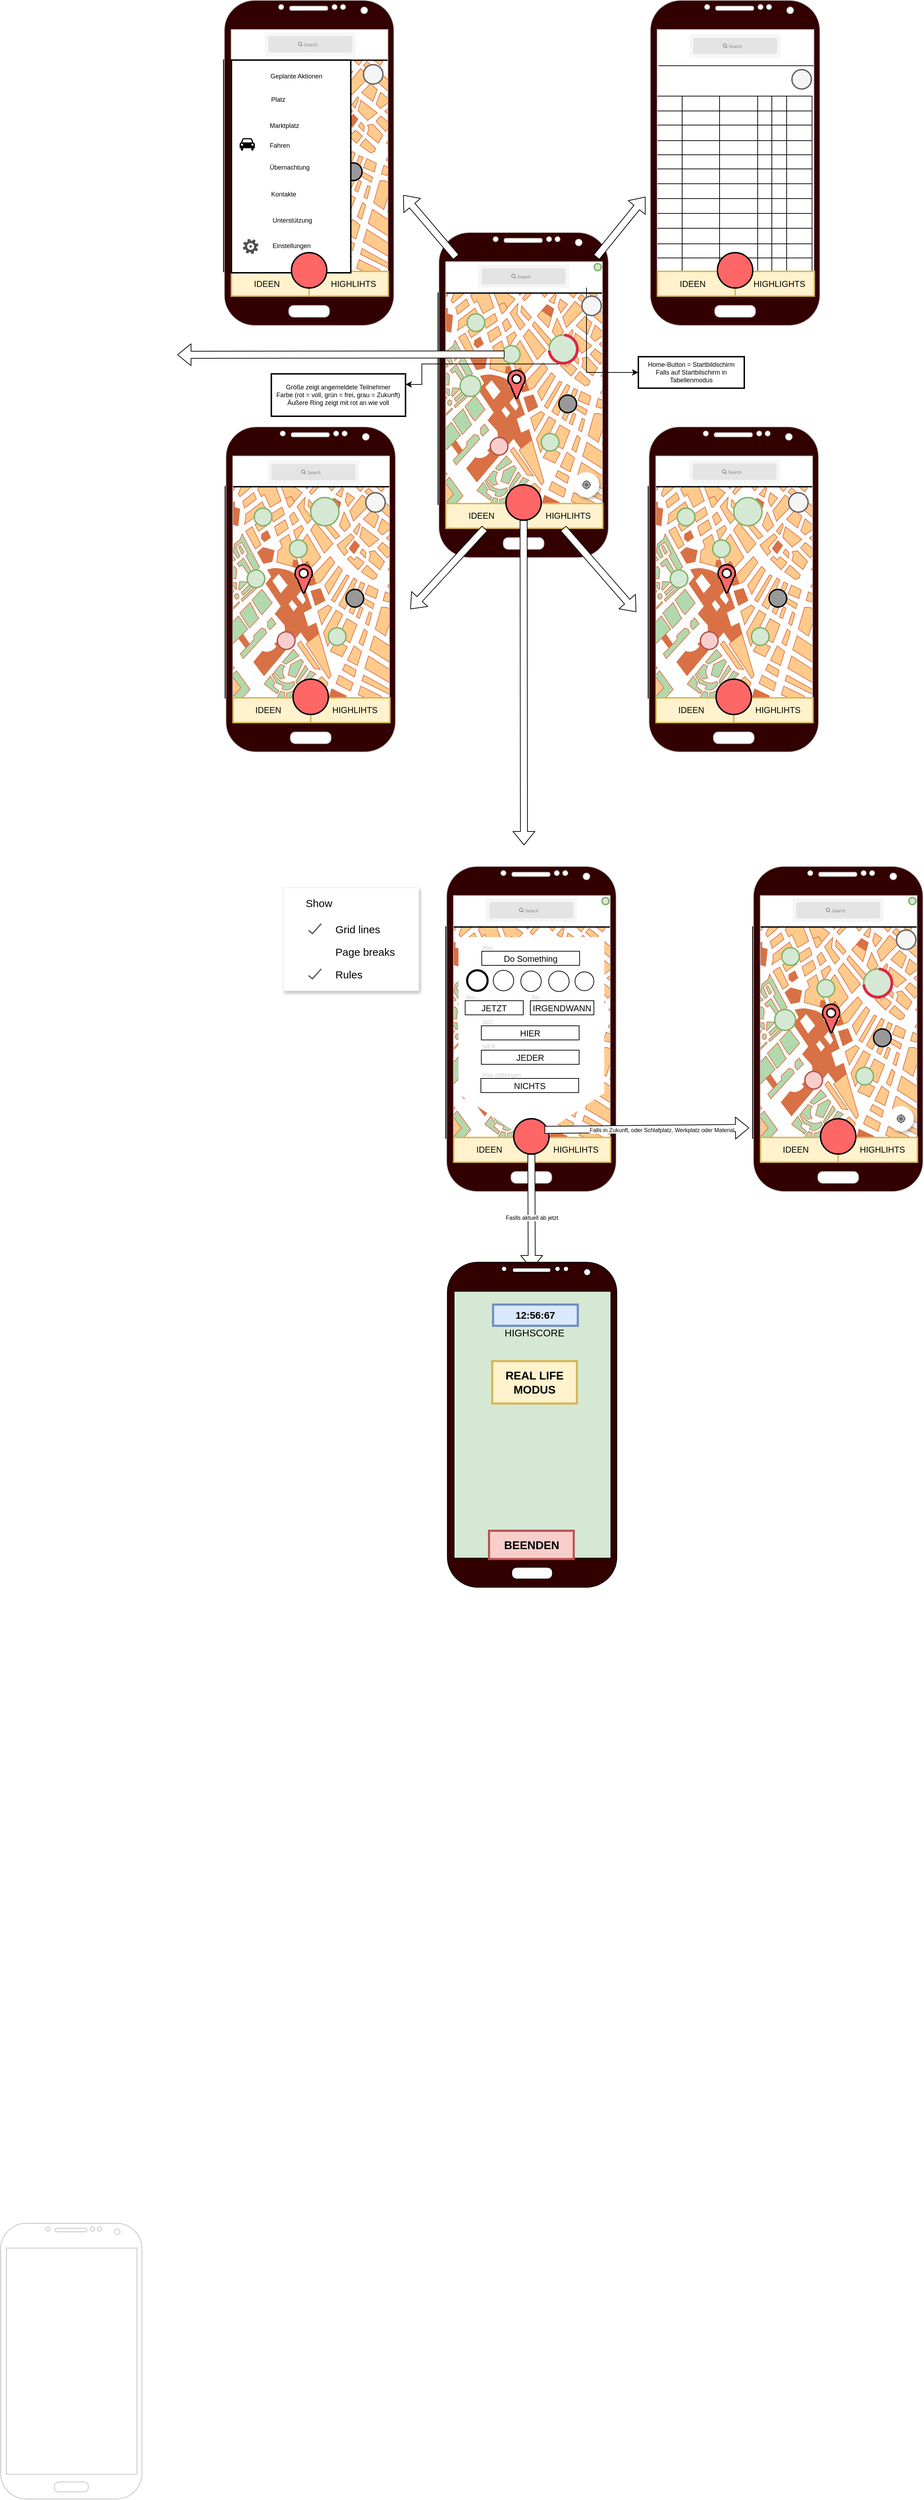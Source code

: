 <mxfile version="14.9.4" type="github" pages="4">
  <diagram id="Ux-CoL28tpdrG4HBIfI5" name="Hauptseite">
    <mxGraphModel dx="1801" dy="4629" grid="1" gridSize="10" guides="1" tooltips="1" connect="1" arrows="1" fold="1" page="1" pageScale="1" pageWidth="827" pageHeight="1169" math="0" shadow="0">
      <root>
        <mxCell id="P8qqIZweVvtInhan3EcA-0" />
        <mxCell id="P8qqIZweVvtInhan3EcA-1" parent="P8qqIZweVvtInhan3EcA-0" />
        <mxCell id="bsIU0bRn1HifAw10qcgS-143" value="" style="rounded=0;whiteSpace=wrap;html=1;fontSize=8;strokeColor=#82b366;strokeWidth=3;fillColor=#d5e8d4;align=center;" vertex="1" parent="P8qqIZweVvtInhan3EcA-1">
          <mxGeometry x="718.88" y="-1240" width="231.12" height="390" as="geometry" />
        </mxCell>
        <mxCell id="bsIU0bRn1HifAw10qcgS-5" value="" style="verticalLabelPosition=bottom;shadow=0;dashed=0;align=center;html=1;verticalAlign=top;strokeWidth=1;shape=mxgraph.mockup.misc.map;strokeColor=none;" vertex="1" parent="P8qqIZweVvtInhan3EcA-1">
          <mxGeometry x="710.5" y="-1754.5" width="240" height="300" as="geometry" />
        </mxCell>
        <mxCell id="bsIU0bRn1HifAw10qcgS-38" value="" style="shape=trapezoid;perimeter=trapezoidPerimeter;whiteSpace=wrap;html=1;fixedSize=1;size=90;direction=west;strokeColor=none;" vertex="1" parent="P8qqIZweVvtInhan3EcA-1">
          <mxGeometry x="725.5" y="-1520" width="210" height="60" as="geometry" />
        </mxCell>
        <mxCell id="bsIU0bRn1HifAw10qcgS-37" value="" style="shape=dataStorage;whiteSpace=wrap;html=1;fixedSize=1;direction=north;size=0;strokeColor=none;" vertex="1" parent="P8qqIZweVvtInhan3EcA-1">
          <mxGeometry x="728.25" y="-1740" width="206.5" height="220" as="geometry" />
        </mxCell>
        <mxCell id="39JO3J6qKhNrbxvORimR-207" value="" style="shape=table;startSize=0;container=1;collapsible=0;childLayout=tableLayout;" parent="P8qqIZweVvtInhan3EcA-1" vertex="1">
          <mxGeometry x="1009.0" y="-2930" width="220" height="250" as="geometry" />
        </mxCell>
        <mxCell id="39JO3J6qKhNrbxvORimR-208" value="" style="shape=partialRectangle;collapsible=0;dropTarget=0;pointerEvents=0;fillColor=none;top=0;left=0;bottom=0;right=0;points=[[0,0.5],[1,0.5]];portConstraint=eastwest;" parent="39JO3J6qKhNrbxvORimR-207" vertex="1">
          <mxGeometry width="220" height="21" as="geometry" />
        </mxCell>
        <mxCell id="39JO3J6qKhNrbxvORimR-209" value="" style="shape=partialRectangle;html=1;whiteSpace=wrap;connectable=0;overflow=hidden;fillColor=none;top=0;left=0;bottom=0;right=0;pointerEvents=1;" parent="39JO3J6qKhNrbxvORimR-208" vertex="1">
          <mxGeometry width="36" height="21" as="geometry" />
        </mxCell>
        <mxCell id="39JO3J6qKhNrbxvORimR-210" value="" style="shape=partialRectangle;html=1;whiteSpace=wrap;connectable=0;overflow=hidden;fillColor=none;top=0;left=0;bottom=0;right=0;pointerEvents=1;" parent="39JO3J6qKhNrbxvORimR-208" vertex="1">
          <mxGeometry x="36" width="53" height="21" as="geometry" />
        </mxCell>
        <mxCell id="39JO3J6qKhNrbxvORimR-211" value="" style="shape=partialRectangle;html=1;whiteSpace=wrap;connectable=0;overflow=hidden;fillColor=none;top=0;left=0;bottom=0;right=0;pointerEvents=1;" parent="39JO3J6qKhNrbxvORimR-208" vertex="1">
          <mxGeometry x="89" width="54" height="21" as="geometry" />
        </mxCell>
        <mxCell id="39JO3J6qKhNrbxvORimR-212" value="" style="shape=partialRectangle;html=1;whiteSpace=wrap;connectable=0;overflow=hidden;fillColor=none;top=0;left=0;bottom=0;right=0;pointerEvents=1;" parent="39JO3J6qKhNrbxvORimR-208" vertex="1">
          <mxGeometry x="143" width="20" height="21" as="geometry" />
        </mxCell>
        <mxCell id="39JO3J6qKhNrbxvORimR-213" value="" style="shape=partialRectangle;html=1;whiteSpace=wrap;connectable=0;overflow=hidden;fillColor=none;top=0;left=0;bottom=0;right=0;pointerEvents=1;" parent="39JO3J6qKhNrbxvORimR-208" vertex="1">
          <mxGeometry x="163" width="21" height="21" as="geometry" />
        </mxCell>
        <mxCell id="39JO3J6qKhNrbxvORimR-214" value="" style="shape=partialRectangle;html=1;whiteSpace=wrap;connectable=0;overflow=hidden;fillColor=none;top=0;left=0;bottom=0;right=0;pointerEvents=1;" parent="39JO3J6qKhNrbxvORimR-208" vertex="1">
          <mxGeometry x="184" width="36" height="21" as="geometry" />
        </mxCell>
        <mxCell id="39JO3J6qKhNrbxvORimR-215" value="" style="shape=partialRectangle;collapsible=0;dropTarget=0;pointerEvents=0;fillColor=none;top=0;left=0;bottom=0;right=0;points=[[0,0.5],[1,0.5]];portConstraint=eastwest;" parent="39JO3J6qKhNrbxvORimR-207" vertex="1">
          <mxGeometry y="21" width="220" height="20" as="geometry" />
        </mxCell>
        <mxCell id="39JO3J6qKhNrbxvORimR-216" value="" style="shape=partialRectangle;html=1;whiteSpace=wrap;connectable=0;overflow=hidden;fillColor=none;top=0;left=0;bottom=0;right=0;pointerEvents=1;" parent="39JO3J6qKhNrbxvORimR-215" vertex="1">
          <mxGeometry width="36" height="20" as="geometry" />
        </mxCell>
        <mxCell id="39JO3J6qKhNrbxvORimR-217" value="" style="shape=partialRectangle;html=1;whiteSpace=wrap;connectable=0;overflow=hidden;fillColor=none;top=0;left=0;bottom=0;right=0;pointerEvents=1;" parent="39JO3J6qKhNrbxvORimR-215" vertex="1">
          <mxGeometry x="36" width="53" height="20" as="geometry" />
        </mxCell>
        <mxCell id="39JO3J6qKhNrbxvORimR-218" value="" style="shape=partialRectangle;html=1;whiteSpace=wrap;connectable=0;overflow=hidden;fillColor=none;top=0;left=0;bottom=0;right=0;pointerEvents=1;" parent="39JO3J6qKhNrbxvORimR-215" vertex="1">
          <mxGeometry x="89" width="54" height="20" as="geometry" />
        </mxCell>
        <mxCell id="39JO3J6qKhNrbxvORimR-219" value="" style="shape=partialRectangle;html=1;whiteSpace=wrap;connectable=0;overflow=hidden;fillColor=none;top=0;left=0;bottom=0;right=0;pointerEvents=1;" parent="39JO3J6qKhNrbxvORimR-215" vertex="1">
          <mxGeometry x="143" width="20" height="20" as="geometry" />
        </mxCell>
        <mxCell id="39JO3J6qKhNrbxvORimR-220" value="" style="shape=partialRectangle;html=1;whiteSpace=wrap;connectable=0;overflow=hidden;fillColor=none;top=0;left=0;bottom=0;right=0;pointerEvents=1;" parent="39JO3J6qKhNrbxvORimR-215" vertex="1">
          <mxGeometry x="163" width="21" height="20" as="geometry" />
        </mxCell>
        <mxCell id="39JO3J6qKhNrbxvORimR-221" value="" style="shape=partialRectangle;html=1;whiteSpace=wrap;connectable=0;overflow=hidden;fillColor=none;top=0;left=0;bottom=0;right=0;pointerEvents=1;" parent="39JO3J6qKhNrbxvORimR-215" vertex="1">
          <mxGeometry x="184" width="36" height="20" as="geometry" />
        </mxCell>
        <mxCell id="39JO3J6qKhNrbxvORimR-222" value="" style="shape=partialRectangle;collapsible=0;dropTarget=0;pointerEvents=0;fillColor=none;top=0;left=0;bottom=0;right=0;points=[[0,0.5],[1,0.5]];portConstraint=eastwest;" parent="39JO3J6qKhNrbxvORimR-207" vertex="1">
          <mxGeometry y="41" width="220" height="22" as="geometry" />
        </mxCell>
        <mxCell id="39JO3J6qKhNrbxvORimR-223" value="" style="shape=partialRectangle;html=1;whiteSpace=wrap;connectable=0;overflow=hidden;fillColor=none;top=0;left=0;bottom=0;right=0;pointerEvents=1;" parent="39JO3J6qKhNrbxvORimR-222" vertex="1">
          <mxGeometry width="36" height="22" as="geometry" />
        </mxCell>
        <mxCell id="39JO3J6qKhNrbxvORimR-224" value="" style="shape=partialRectangle;html=1;whiteSpace=wrap;connectable=0;overflow=hidden;fillColor=none;top=0;left=0;bottom=0;right=0;pointerEvents=1;" parent="39JO3J6qKhNrbxvORimR-222" vertex="1">
          <mxGeometry x="36" width="53" height="22" as="geometry" />
        </mxCell>
        <mxCell id="39JO3J6qKhNrbxvORimR-225" value="" style="shape=partialRectangle;html=1;whiteSpace=wrap;connectable=0;overflow=hidden;fillColor=none;top=0;left=0;bottom=0;right=0;pointerEvents=1;" parent="39JO3J6qKhNrbxvORimR-222" vertex="1">
          <mxGeometry x="89" width="54" height="22" as="geometry" />
        </mxCell>
        <mxCell id="39JO3J6qKhNrbxvORimR-226" value="" style="shape=partialRectangle;html=1;whiteSpace=wrap;connectable=0;overflow=hidden;fillColor=none;top=0;left=0;bottom=0;right=0;pointerEvents=1;" parent="39JO3J6qKhNrbxvORimR-222" vertex="1">
          <mxGeometry x="143" width="20" height="22" as="geometry" />
        </mxCell>
        <mxCell id="39JO3J6qKhNrbxvORimR-227" value="" style="shape=partialRectangle;html=1;whiteSpace=wrap;connectable=0;overflow=hidden;fillColor=none;top=0;left=0;bottom=0;right=0;pointerEvents=1;" parent="39JO3J6qKhNrbxvORimR-222" vertex="1">
          <mxGeometry x="163" width="21" height="22" as="geometry" />
        </mxCell>
        <mxCell id="39JO3J6qKhNrbxvORimR-228" value="" style="shape=partialRectangle;html=1;whiteSpace=wrap;connectable=0;overflow=hidden;fillColor=none;top=0;left=0;bottom=0;right=0;pointerEvents=1;" parent="39JO3J6qKhNrbxvORimR-222" vertex="1">
          <mxGeometry x="184" width="36" height="22" as="geometry" />
        </mxCell>
        <mxCell id="39JO3J6qKhNrbxvORimR-229" value="" style="shape=partialRectangle;collapsible=0;dropTarget=0;pointerEvents=0;fillColor=none;top=0;left=0;bottom=0;right=0;points=[[0,0.5],[1,0.5]];portConstraint=eastwest;" parent="39JO3J6qKhNrbxvORimR-207" vertex="1">
          <mxGeometry y="63" width="220" height="20" as="geometry" />
        </mxCell>
        <mxCell id="39JO3J6qKhNrbxvORimR-230" value="" style="shape=partialRectangle;html=1;whiteSpace=wrap;connectable=0;overflow=hidden;fillColor=none;top=0;left=0;bottom=0;right=0;pointerEvents=1;" parent="39JO3J6qKhNrbxvORimR-229" vertex="1">
          <mxGeometry width="36" height="20" as="geometry" />
        </mxCell>
        <mxCell id="39JO3J6qKhNrbxvORimR-231" value="" style="shape=partialRectangle;html=1;whiteSpace=wrap;connectable=0;overflow=hidden;fillColor=none;top=0;left=0;bottom=0;right=0;pointerEvents=1;" parent="39JO3J6qKhNrbxvORimR-229" vertex="1">
          <mxGeometry x="36" width="53" height="20" as="geometry" />
        </mxCell>
        <mxCell id="39JO3J6qKhNrbxvORimR-232" value="" style="shape=partialRectangle;html=1;whiteSpace=wrap;connectable=0;overflow=hidden;fillColor=none;top=0;left=0;bottom=0;right=0;pointerEvents=1;" parent="39JO3J6qKhNrbxvORimR-229" vertex="1">
          <mxGeometry x="89" width="54" height="20" as="geometry" />
        </mxCell>
        <mxCell id="39JO3J6qKhNrbxvORimR-233" value="" style="shape=partialRectangle;html=1;whiteSpace=wrap;connectable=0;overflow=hidden;fillColor=none;top=0;left=0;bottom=0;right=0;pointerEvents=1;" parent="39JO3J6qKhNrbxvORimR-229" vertex="1">
          <mxGeometry x="143" width="20" height="20" as="geometry" />
        </mxCell>
        <mxCell id="39JO3J6qKhNrbxvORimR-234" value="" style="shape=partialRectangle;html=1;whiteSpace=wrap;connectable=0;overflow=hidden;fillColor=none;top=0;left=0;bottom=0;right=0;pointerEvents=1;" parent="39JO3J6qKhNrbxvORimR-229" vertex="1">
          <mxGeometry x="163" width="21" height="20" as="geometry" />
        </mxCell>
        <mxCell id="39JO3J6qKhNrbxvORimR-235" value="" style="shape=partialRectangle;html=1;whiteSpace=wrap;connectable=0;overflow=hidden;fillColor=none;top=0;left=0;bottom=0;right=0;pointerEvents=1;" parent="39JO3J6qKhNrbxvORimR-229" vertex="1">
          <mxGeometry x="184" width="36" height="20" as="geometry" />
        </mxCell>
        <mxCell id="39JO3J6qKhNrbxvORimR-236" value="" style="shape=partialRectangle;collapsible=0;dropTarget=0;pointerEvents=0;fillColor=none;top=0;left=0;bottom=0;right=0;points=[[0,0.5],[1,0.5]];portConstraint=eastwest;" parent="39JO3J6qKhNrbxvORimR-207" vertex="1">
          <mxGeometry y="83" width="220" height="20" as="geometry" />
        </mxCell>
        <mxCell id="39JO3J6qKhNrbxvORimR-237" value="" style="shape=partialRectangle;html=1;whiteSpace=wrap;connectable=0;overflow=hidden;fillColor=none;top=0;left=0;bottom=0;right=0;pointerEvents=1;" parent="39JO3J6qKhNrbxvORimR-236" vertex="1">
          <mxGeometry width="36" height="20" as="geometry" />
        </mxCell>
        <mxCell id="39JO3J6qKhNrbxvORimR-238" value="" style="shape=partialRectangle;html=1;whiteSpace=wrap;connectable=0;overflow=hidden;fillColor=none;top=0;left=0;bottom=0;right=0;pointerEvents=1;" parent="39JO3J6qKhNrbxvORimR-236" vertex="1">
          <mxGeometry x="36" width="53" height="20" as="geometry" />
        </mxCell>
        <mxCell id="39JO3J6qKhNrbxvORimR-239" value="" style="shape=partialRectangle;html=1;whiteSpace=wrap;connectable=0;overflow=hidden;fillColor=none;top=0;left=0;bottom=0;right=0;pointerEvents=1;" parent="39JO3J6qKhNrbxvORimR-236" vertex="1">
          <mxGeometry x="89" width="54" height="20" as="geometry" />
        </mxCell>
        <mxCell id="39JO3J6qKhNrbxvORimR-240" value="" style="shape=partialRectangle;html=1;whiteSpace=wrap;connectable=0;overflow=hidden;fillColor=none;top=0;left=0;bottom=0;right=0;pointerEvents=1;" parent="39JO3J6qKhNrbxvORimR-236" vertex="1">
          <mxGeometry x="143" width="20" height="20" as="geometry" />
        </mxCell>
        <mxCell id="39JO3J6qKhNrbxvORimR-241" value="" style="shape=partialRectangle;html=1;whiteSpace=wrap;connectable=0;overflow=hidden;fillColor=none;top=0;left=0;bottom=0;right=0;pointerEvents=1;" parent="39JO3J6qKhNrbxvORimR-236" vertex="1">
          <mxGeometry x="163" width="21" height="20" as="geometry" />
        </mxCell>
        <mxCell id="39JO3J6qKhNrbxvORimR-242" value="" style="shape=partialRectangle;html=1;whiteSpace=wrap;connectable=0;overflow=hidden;fillColor=none;top=0;left=0;bottom=0;right=0;pointerEvents=1;" parent="39JO3J6qKhNrbxvORimR-236" vertex="1">
          <mxGeometry x="184" width="36" height="20" as="geometry" />
        </mxCell>
        <mxCell id="39JO3J6qKhNrbxvORimR-243" value="" style="shape=partialRectangle;collapsible=0;dropTarget=0;pointerEvents=0;fillColor=none;top=0;left=0;bottom=0;right=0;points=[[0,0.5],[1,0.5]];portConstraint=eastwest;" parent="39JO3J6qKhNrbxvORimR-207" vertex="1">
          <mxGeometry y="103" width="220" height="21" as="geometry" />
        </mxCell>
        <mxCell id="39JO3J6qKhNrbxvORimR-244" value="" style="shape=partialRectangle;html=1;whiteSpace=wrap;connectable=0;overflow=hidden;fillColor=none;top=0;left=0;bottom=0;right=0;pointerEvents=1;" parent="39JO3J6qKhNrbxvORimR-243" vertex="1">
          <mxGeometry width="36" height="21" as="geometry" />
        </mxCell>
        <mxCell id="39JO3J6qKhNrbxvORimR-245" value="" style="shape=partialRectangle;html=1;whiteSpace=wrap;connectable=0;overflow=hidden;fillColor=none;top=0;left=0;bottom=0;right=0;pointerEvents=1;" parent="39JO3J6qKhNrbxvORimR-243" vertex="1">
          <mxGeometry x="36" width="53" height="21" as="geometry" />
        </mxCell>
        <mxCell id="39JO3J6qKhNrbxvORimR-246" value="" style="shape=partialRectangle;html=1;whiteSpace=wrap;connectable=0;overflow=hidden;fillColor=none;top=0;left=0;bottom=0;right=0;pointerEvents=1;" parent="39JO3J6qKhNrbxvORimR-243" vertex="1">
          <mxGeometry x="89" width="54" height="21" as="geometry" />
        </mxCell>
        <mxCell id="39JO3J6qKhNrbxvORimR-247" value="" style="shape=partialRectangle;html=1;whiteSpace=wrap;connectable=0;overflow=hidden;fillColor=none;top=0;left=0;bottom=0;right=0;pointerEvents=1;" parent="39JO3J6qKhNrbxvORimR-243" vertex="1">
          <mxGeometry x="143" width="20" height="21" as="geometry" />
        </mxCell>
        <mxCell id="39JO3J6qKhNrbxvORimR-248" value="" style="shape=partialRectangle;html=1;whiteSpace=wrap;connectable=0;overflow=hidden;fillColor=none;top=0;left=0;bottom=0;right=0;pointerEvents=1;" parent="39JO3J6qKhNrbxvORimR-243" vertex="1">
          <mxGeometry x="163" width="21" height="21" as="geometry" />
        </mxCell>
        <mxCell id="39JO3J6qKhNrbxvORimR-249" value="" style="shape=partialRectangle;html=1;whiteSpace=wrap;connectable=0;overflow=hidden;fillColor=none;top=0;left=0;bottom=0;right=0;pointerEvents=1;" parent="39JO3J6qKhNrbxvORimR-243" vertex="1">
          <mxGeometry x="184" width="36" height="21" as="geometry" />
        </mxCell>
        <mxCell id="39JO3J6qKhNrbxvORimR-250" value="" style="shape=partialRectangle;collapsible=0;dropTarget=0;pointerEvents=0;fillColor=none;top=0;left=0;bottom=0;right=0;points=[[0,0.5],[1,0.5]];portConstraint=eastwest;" parent="39JO3J6qKhNrbxvORimR-207" vertex="1">
          <mxGeometry y="124" width="220" height="21" as="geometry" />
        </mxCell>
        <mxCell id="39JO3J6qKhNrbxvORimR-251" value="" style="shape=partialRectangle;html=1;whiteSpace=wrap;connectable=0;overflow=hidden;fillColor=none;top=0;left=0;bottom=0;right=0;pointerEvents=1;" parent="39JO3J6qKhNrbxvORimR-250" vertex="1">
          <mxGeometry width="36" height="21" as="geometry" />
        </mxCell>
        <mxCell id="39JO3J6qKhNrbxvORimR-252" value="" style="shape=partialRectangle;html=1;whiteSpace=wrap;connectable=0;overflow=hidden;fillColor=none;top=0;left=0;bottom=0;right=0;pointerEvents=1;" parent="39JO3J6qKhNrbxvORimR-250" vertex="1">
          <mxGeometry x="36" width="53" height="21" as="geometry" />
        </mxCell>
        <mxCell id="39JO3J6qKhNrbxvORimR-253" value="" style="shape=partialRectangle;html=1;whiteSpace=wrap;connectable=0;overflow=hidden;fillColor=none;top=0;left=0;bottom=0;right=0;pointerEvents=1;" parent="39JO3J6qKhNrbxvORimR-250" vertex="1">
          <mxGeometry x="89" width="54" height="21" as="geometry" />
        </mxCell>
        <mxCell id="39JO3J6qKhNrbxvORimR-254" value="" style="shape=partialRectangle;html=1;whiteSpace=wrap;connectable=0;overflow=hidden;fillColor=none;top=0;left=0;bottom=0;right=0;pointerEvents=1;" parent="39JO3J6qKhNrbxvORimR-250" vertex="1">
          <mxGeometry x="143" width="20" height="21" as="geometry" />
        </mxCell>
        <mxCell id="39JO3J6qKhNrbxvORimR-255" value="" style="shape=partialRectangle;html=1;whiteSpace=wrap;connectable=0;overflow=hidden;fillColor=none;top=0;left=0;bottom=0;right=0;pointerEvents=1;" parent="39JO3J6qKhNrbxvORimR-250" vertex="1">
          <mxGeometry x="163" width="21" height="21" as="geometry" />
        </mxCell>
        <mxCell id="39JO3J6qKhNrbxvORimR-256" value="" style="shape=partialRectangle;html=1;whiteSpace=wrap;connectable=0;overflow=hidden;fillColor=none;top=0;left=0;bottom=0;right=0;pointerEvents=1;" parent="39JO3J6qKhNrbxvORimR-250" vertex="1">
          <mxGeometry x="184" width="36" height="21" as="geometry" />
        </mxCell>
        <mxCell id="39JO3J6qKhNrbxvORimR-257" value="" style="shape=partialRectangle;collapsible=0;dropTarget=0;pointerEvents=0;fillColor=none;top=0;left=0;bottom=0;right=0;points=[[0,0.5],[1,0.5]];portConstraint=eastwest;" parent="39JO3J6qKhNrbxvORimR-207" vertex="1">
          <mxGeometry y="145" width="220" height="21" as="geometry" />
        </mxCell>
        <mxCell id="39JO3J6qKhNrbxvORimR-258" value="" style="shape=partialRectangle;html=1;whiteSpace=wrap;connectable=0;overflow=hidden;fillColor=none;top=0;left=0;bottom=0;right=0;pointerEvents=1;" parent="39JO3J6qKhNrbxvORimR-257" vertex="1">
          <mxGeometry width="36" height="21" as="geometry" />
        </mxCell>
        <mxCell id="39JO3J6qKhNrbxvORimR-259" value="" style="shape=partialRectangle;html=1;whiteSpace=wrap;connectable=0;overflow=hidden;fillColor=none;top=0;left=0;bottom=0;right=0;pointerEvents=1;" parent="39JO3J6qKhNrbxvORimR-257" vertex="1">
          <mxGeometry x="36" width="53" height="21" as="geometry" />
        </mxCell>
        <mxCell id="39JO3J6qKhNrbxvORimR-260" value="" style="shape=partialRectangle;html=1;whiteSpace=wrap;connectable=0;overflow=hidden;fillColor=none;top=0;left=0;bottom=0;right=0;pointerEvents=1;" parent="39JO3J6qKhNrbxvORimR-257" vertex="1">
          <mxGeometry x="89" width="54" height="21" as="geometry" />
        </mxCell>
        <mxCell id="39JO3J6qKhNrbxvORimR-261" value="" style="shape=partialRectangle;html=1;whiteSpace=wrap;connectable=0;overflow=hidden;fillColor=none;top=0;left=0;bottom=0;right=0;pointerEvents=1;" parent="39JO3J6qKhNrbxvORimR-257" vertex="1">
          <mxGeometry x="143" width="20" height="21" as="geometry" />
        </mxCell>
        <mxCell id="39JO3J6qKhNrbxvORimR-262" value="" style="shape=partialRectangle;html=1;whiteSpace=wrap;connectable=0;overflow=hidden;fillColor=none;top=0;left=0;bottom=0;right=0;pointerEvents=1;" parent="39JO3J6qKhNrbxvORimR-257" vertex="1">
          <mxGeometry x="163" width="21" height="21" as="geometry" />
        </mxCell>
        <mxCell id="39JO3J6qKhNrbxvORimR-263" value="" style="shape=partialRectangle;html=1;whiteSpace=wrap;connectable=0;overflow=hidden;fillColor=none;top=0;left=0;bottom=0;right=0;pointerEvents=1;" parent="39JO3J6qKhNrbxvORimR-257" vertex="1">
          <mxGeometry x="184" width="36" height="21" as="geometry" />
        </mxCell>
        <mxCell id="39JO3J6qKhNrbxvORimR-264" value="" style="shape=partialRectangle;collapsible=0;dropTarget=0;pointerEvents=0;fillColor=none;top=0;left=0;bottom=0;right=0;points=[[0,0.5],[1,0.5]];portConstraint=eastwest;" parent="39JO3J6qKhNrbxvORimR-207" vertex="1">
          <mxGeometry y="166" width="220" height="21" as="geometry" />
        </mxCell>
        <mxCell id="39JO3J6qKhNrbxvORimR-265" value="" style="shape=partialRectangle;html=1;whiteSpace=wrap;connectable=0;overflow=hidden;fillColor=none;top=0;left=0;bottom=0;right=0;pointerEvents=1;" parent="39JO3J6qKhNrbxvORimR-264" vertex="1">
          <mxGeometry width="36" height="21" as="geometry" />
        </mxCell>
        <mxCell id="39JO3J6qKhNrbxvORimR-266" value="" style="shape=partialRectangle;html=1;whiteSpace=wrap;connectable=0;overflow=hidden;fillColor=none;top=0;left=0;bottom=0;right=0;pointerEvents=1;" parent="39JO3J6qKhNrbxvORimR-264" vertex="1">
          <mxGeometry x="36" width="53" height="21" as="geometry" />
        </mxCell>
        <mxCell id="39JO3J6qKhNrbxvORimR-267" value="" style="shape=partialRectangle;html=1;whiteSpace=wrap;connectable=0;overflow=hidden;fillColor=none;top=0;left=0;bottom=0;right=0;pointerEvents=1;" parent="39JO3J6qKhNrbxvORimR-264" vertex="1">
          <mxGeometry x="89" width="54" height="21" as="geometry" />
        </mxCell>
        <mxCell id="39JO3J6qKhNrbxvORimR-268" value="" style="shape=partialRectangle;html=1;whiteSpace=wrap;connectable=0;overflow=hidden;fillColor=none;top=0;left=0;bottom=0;right=0;pointerEvents=1;" parent="39JO3J6qKhNrbxvORimR-264" vertex="1">
          <mxGeometry x="143" width="20" height="21" as="geometry" />
        </mxCell>
        <mxCell id="39JO3J6qKhNrbxvORimR-269" value="" style="shape=partialRectangle;html=1;whiteSpace=wrap;connectable=0;overflow=hidden;fillColor=none;top=0;left=0;bottom=0;right=0;pointerEvents=1;" parent="39JO3J6qKhNrbxvORimR-264" vertex="1">
          <mxGeometry x="163" width="21" height="21" as="geometry" />
        </mxCell>
        <mxCell id="39JO3J6qKhNrbxvORimR-270" value="" style="shape=partialRectangle;html=1;whiteSpace=wrap;connectable=0;overflow=hidden;fillColor=none;top=0;left=0;bottom=0;right=0;pointerEvents=1;" parent="39JO3J6qKhNrbxvORimR-264" vertex="1">
          <mxGeometry x="184" width="36" height="21" as="geometry" />
        </mxCell>
        <mxCell id="39JO3J6qKhNrbxvORimR-271" value="" style="shape=partialRectangle;collapsible=0;dropTarget=0;pointerEvents=0;fillColor=none;top=0;left=0;bottom=0;right=0;points=[[0,0.5],[1,0.5]];portConstraint=eastwest;" parent="39JO3J6qKhNrbxvORimR-207" vertex="1">
          <mxGeometry y="187" width="220" height="22" as="geometry" />
        </mxCell>
        <mxCell id="39JO3J6qKhNrbxvORimR-272" value="" style="shape=partialRectangle;html=1;whiteSpace=wrap;connectable=0;overflow=hidden;fillColor=none;top=0;left=0;bottom=0;right=0;pointerEvents=1;" parent="39JO3J6qKhNrbxvORimR-271" vertex="1">
          <mxGeometry width="36" height="22" as="geometry" />
        </mxCell>
        <mxCell id="39JO3J6qKhNrbxvORimR-273" value="" style="shape=partialRectangle;html=1;whiteSpace=wrap;connectable=0;overflow=hidden;fillColor=none;top=0;left=0;bottom=0;right=0;pointerEvents=1;" parent="39JO3J6qKhNrbxvORimR-271" vertex="1">
          <mxGeometry x="36" width="53" height="22" as="geometry" />
        </mxCell>
        <mxCell id="39JO3J6qKhNrbxvORimR-274" value="" style="shape=partialRectangle;html=1;whiteSpace=wrap;connectable=0;overflow=hidden;fillColor=none;top=0;left=0;bottom=0;right=0;pointerEvents=1;" parent="39JO3J6qKhNrbxvORimR-271" vertex="1">
          <mxGeometry x="89" width="54" height="22" as="geometry" />
        </mxCell>
        <mxCell id="39JO3J6qKhNrbxvORimR-275" value="" style="shape=partialRectangle;html=1;whiteSpace=wrap;connectable=0;overflow=hidden;fillColor=none;top=0;left=0;bottom=0;right=0;pointerEvents=1;" parent="39JO3J6qKhNrbxvORimR-271" vertex="1">
          <mxGeometry x="143" width="20" height="22" as="geometry" />
        </mxCell>
        <mxCell id="39JO3J6qKhNrbxvORimR-276" value="" style="shape=partialRectangle;html=1;whiteSpace=wrap;connectable=0;overflow=hidden;fillColor=none;top=0;left=0;bottom=0;right=0;pointerEvents=1;" parent="39JO3J6qKhNrbxvORimR-271" vertex="1">
          <mxGeometry x="163" width="21" height="22" as="geometry" />
        </mxCell>
        <mxCell id="39JO3J6qKhNrbxvORimR-277" value="" style="shape=partialRectangle;html=1;whiteSpace=wrap;connectable=0;overflow=hidden;fillColor=none;top=0;left=0;bottom=0;right=0;pointerEvents=1;" parent="39JO3J6qKhNrbxvORimR-271" vertex="1">
          <mxGeometry x="184" width="36" height="22" as="geometry" />
        </mxCell>
        <mxCell id="39JO3J6qKhNrbxvORimR-278" value="" style="shape=partialRectangle;collapsible=0;dropTarget=0;pointerEvents=0;fillColor=none;top=0;left=0;bottom=0;right=0;points=[[0,0.5],[1,0.5]];portConstraint=eastwest;" parent="39JO3J6qKhNrbxvORimR-207" vertex="1">
          <mxGeometry y="209" width="220" height="20" as="geometry" />
        </mxCell>
        <mxCell id="39JO3J6qKhNrbxvORimR-279" value="" style="shape=partialRectangle;html=1;whiteSpace=wrap;connectable=0;overflow=hidden;fillColor=none;top=0;left=0;bottom=0;right=0;pointerEvents=1;" parent="39JO3J6qKhNrbxvORimR-278" vertex="1">
          <mxGeometry width="36" height="20" as="geometry" />
        </mxCell>
        <mxCell id="39JO3J6qKhNrbxvORimR-280" value="" style="shape=partialRectangle;html=1;whiteSpace=wrap;connectable=0;overflow=hidden;fillColor=none;top=0;left=0;bottom=0;right=0;pointerEvents=1;" parent="39JO3J6qKhNrbxvORimR-278" vertex="1">
          <mxGeometry x="36" width="53" height="20" as="geometry" />
        </mxCell>
        <mxCell id="39JO3J6qKhNrbxvORimR-281" value="" style="shape=partialRectangle;html=1;whiteSpace=wrap;connectable=0;overflow=hidden;fillColor=none;top=0;left=0;bottom=0;right=0;pointerEvents=1;" parent="39JO3J6qKhNrbxvORimR-278" vertex="1">
          <mxGeometry x="89" width="54" height="20" as="geometry" />
        </mxCell>
        <mxCell id="39JO3J6qKhNrbxvORimR-282" value="" style="shape=partialRectangle;html=1;whiteSpace=wrap;connectable=0;overflow=hidden;fillColor=none;top=0;left=0;bottom=0;right=0;pointerEvents=1;" parent="39JO3J6qKhNrbxvORimR-278" vertex="1">
          <mxGeometry x="143" width="20" height="20" as="geometry" />
        </mxCell>
        <mxCell id="39JO3J6qKhNrbxvORimR-283" value="" style="shape=partialRectangle;html=1;whiteSpace=wrap;connectable=0;overflow=hidden;fillColor=none;top=0;left=0;bottom=0;right=0;pointerEvents=1;" parent="39JO3J6qKhNrbxvORimR-278" vertex="1">
          <mxGeometry x="163" width="21" height="20" as="geometry" />
        </mxCell>
        <mxCell id="39JO3J6qKhNrbxvORimR-284" value="" style="shape=partialRectangle;html=1;whiteSpace=wrap;connectable=0;overflow=hidden;fillColor=none;top=0;left=0;bottom=0;right=0;pointerEvents=1;" parent="39JO3J6qKhNrbxvORimR-278" vertex="1">
          <mxGeometry x="184" width="36" height="20" as="geometry" />
        </mxCell>
        <mxCell id="39JO3J6qKhNrbxvORimR-285" value="" style="shape=partialRectangle;collapsible=0;dropTarget=0;pointerEvents=0;fillColor=none;top=0;left=0;bottom=0;right=0;points=[[0,0.5],[1,0.5]];portConstraint=eastwest;" parent="39JO3J6qKhNrbxvORimR-207" vertex="1">
          <mxGeometry y="229" width="220" height="21" as="geometry" />
        </mxCell>
        <mxCell id="39JO3J6qKhNrbxvORimR-286" value="" style="shape=partialRectangle;html=1;whiteSpace=wrap;connectable=0;overflow=hidden;fillColor=none;top=0;left=0;bottom=0;right=0;pointerEvents=1;" parent="39JO3J6qKhNrbxvORimR-285" vertex="1">
          <mxGeometry width="36" height="21" as="geometry" />
        </mxCell>
        <mxCell id="39JO3J6qKhNrbxvORimR-287" value="" style="shape=partialRectangle;html=1;whiteSpace=wrap;connectable=0;overflow=hidden;fillColor=none;top=0;left=0;bottom=0;right=0;pointerEvents=1;" parent="39JO3J6qKhNrbxvORimR-285" vertex="1">
          <mxGeometry x="36" width="53" height="21" as="geometry" />
        </mxCell>
        <mxCell id="39JO3J6qKhNrbxvORimR-288" value="" style="shape=partialRectangle;html=1;whiteSpace=wrap;connectable=0;overflow=hidden;fillColor=none;top=0;left=0;bottom=0;right=0;pointerEvents=1;" parent="39JO3J6qKhNrbxvORimR-285" vertex="1">
          <mxGeometry x="89" width="54" height="21" as="geometry" />
        </mxCell>
        <mxCell id="39JO3J6qKhNrbxvORimR-289" value="" style="shape=partialRectangle;html=1;whiteSpace=wrap;connectable=0;overflow=hidden;fillColor=none;top=0;left=0;bottom=0;right=0;pointerEvents=1;" parent="39JO3J6qKhNrbxvORimR-285" vertex="1">
          <mxGeometry x="143" width="20" height="21" as="geometry" />
        </mxCell>
        <mxCell id="39JO3J6qKhNrbxvORimR-290" value="" style="shape=partialRectangle;html=1;whiteSpace=wrap;connectable=0;overflow=hidden;fillColor=none;top=0;left=0;bottom=0;right=0;pointerEvents=1;" parent="39JO3J6qKhNrbxvORimR-285" vertex="1">
          <mxGeometry x="163" width="21" height="21" as="geometry" />
        </mxCell>
        <mxCell id="39JO3J6qKhNrbxvORimR-291" value="" style="shape=partialRectangle;html=1;whiteSpace=wrap;connectable=0;overflow=hidden;fillColor=none;top=0;left=0;bottom=0;right=0;pointerEvents=1;" parent="39JO3J6qKhNrbxvORimR-285" vertex="1">
          <mxGeometry x="184" width="36" height="21" as="geometry" />
        </mxCell>
        <mxCell id="jv4U-KMPbpQkZisvmpt5-0" value="" style="verticalLabelPosition=bottom;verticalAlign=top;html=1;shadow=0;dashed=0;strokeWidth=1;shape=mxgraph.android.phone2;strokeColor=#c0c0c0;" parent="P8qqIZweVvtInhan3EcA-1" vertex="1">
          <mxGeometry x="80" y="80" width="200" height="390" as="geometry" />
        </mxCell>
        <mxCell id="jv4U-KMPbpQkZisvmpt5-1" value="" style="verticalLabelPosition=bottom;shadow=0;dashed=0;align=center;html=1;verticalAlign=top;strokeWidth=1;shape=mxgraph.mockup.misc.map;strokeColor=none;" parent="P8qqIZweVvtInhan3EcA-1" vertex="1">
          <mxGeometry x="395.75" y="-2981" width="240" height="300" as="geometry" />
        </mxCell>
        <mxCell id="jv4U-KMPbpQkZisvmpt5-2" value="" style="verticalLabelPosition=bottom;verticalAlign=top;html=1;shadow=0;dashed=0;strokeWidth=1;shape=mxgraph.android.phone2;strokeColor=#c0c0c0;fillColor=#330000;" parent="P8qqIZweVvtInhan3EcA-1" vertex="1">
          <mxGeometry x="396.75" y="-3065.5" width="240" height="460" as="geometry" />
        </mxCell>
        <mxCell id="jv4U-KMPbpQkZisvmpt5-3" value="" style="html=1;aspect=fixed;shadow=0;align=center;verticalAlign=top;shape=mxgraph.gcp2.maps_api;fillColor=#FF6666;strokeWidth=2;" parent="P8qqIZweVvtInhan3EcA-1" vertex="1">
          <mxGeometry x="494.55" y="-2870.5" width="24.4" height="40" as="geometry" />
        </mxCell>
        <mxCell id="aUW1Lj8HsczlktVlegEz-53" value="IDEEN&amp;nbsp;&amp;nbsp;&amp;nbsp; " style="rounded=0;whiteSpace=wrap;html=1;strokeColor=#d6b656;strokeWidth=2;fillColor=#fff2cc;" parent="P8qqIZweVvtInhan3EcA-1" vertex="1">
          <mxGeometry x="406.75" y="-2682" width="110" height="35" as="geometry" />
        </mxCell>
        <mxCell id="aUW1Lj8HsczlktVlegEz-54" value="&amp;nbsp;&amp;nbsp;&amp;nbsp; HIGHLIHTS" style="rounded=0;whiteSpace=wrap;html=1;strokeColor=#d6b656;strokeWidth=2;fillColor=#fff2cc;" parent="P8qqIZweVvtInhan3EcA-1" vertex="1">
          <mxGeometry x="516.75" y="-2682" width="112.2" height="35" as="geometry" />
        </mxCell>
        <mxCell id="aUW1Lj8HsczlktVlegEz-56" value="" style="shape=image;html=1;verticalAlign=top;verticalLabelPosition=bottom;labelBackgroundColor=#ffffff;imageAspect=0;aspect=fixed;image=https://cdn1.iconfinder.com/data/icons/100-basic-for-user-interface/32/33-home-128.png;strokeColor=#000000;strokeWidth=2;fillColor=#330000;" parent="P8qqIZweVvtInhan3EcA-1" vertex="1">
          <mxGeometry x="596.75" y="-3015.5" width="28" height="28" as="geometry" />
        </mxCell>
        <mxCell id="aUW1Lj8HsczlktVlegEz-61" value="" style="shape=image;html=1;verticalAlign=top;verticalLabelPosition=bottom;labelBackgroundColor=#ffffff;imageAspect=0;aspect=fixed;image=https://cdn1.iconfinder.com/data/icons/jumpicon-basic-ui-glyph-1/32/-_Hamburger-Menu-More-Navigation--128.png;strokeColor=#000000;strokeWidth=2;fillColor=#330000;" parent="P8qqIZweVvtInhan3EcA-1" vertex="1">
          <mxGeometry x="406.75" y="-3022" width="41" height="41" as="geometry" />
        </mxCell>
        <mxCell id="aUW1Lj8HsczlktVlegEz-70" value="" style="ellipse;whiteSpace=wrap;html=1;aspect=fixed;fontSize=9;strokeColor=#000000;strokeWidth=2;fillColor=#999999;gradientColor=none;" parent="P8qqIZweVvtInhan3EcA-1" vertex="1">
          <mxGeometry x="566.75" y="-2835.5" width="25" height="25" as="geometry" />
        </mxCell>
        <mxCell id="aUW1Lj8HsczlktVlegEz-71" value="" style="shape=image;html=1;verticalAlign=top;verticalLabelPosition=bottom;labelBackgroundColor=#ffffff;imageAspect=0;aspect=fixed;image=https://cdn1.iconfinder.com/data/icons/iconnice-vector-icon/31/Vector-icons_86-128.png;fontSize=9;strokeColor=#000000;strokeWidth=2;fillColor=#999999;gradientColor=none;" parent="P8qqIZweVvtInhan3EcA-1" vertex="1">
          <mxGeometry x="572.5" y="-2829.75" width="13.5" height="13.5" as="geometry" />
        </mxCell>
        <mxCell id="aUW1Lj8HsczlktVlegEz-73" value="" style="ellipse;whiteSpace=wrap;html=1;aspect=fixed;fontSize=9;strokeColor=#82b366;strokeWidth=2;fillColor=#d5e8d4;" parent="P8qqIZweVvtInhan3EcA-1" vertex="1">
          <mxGeometry x="516.75" y="-2965.5" width="40" height="40" as="geometry" />
        </mxCell>
        <mxCell id="aUW1Lj8HsczlktVlegEz-74" value="" style="shape=image;html=1;verticalAlign=top;verticalLabelPosition=bottom;labelBackgroundColor=#ffffff;imageAspect=0;aspect=fixed;image=https://cdn1.iconfinder.com/data/icons/iconnice-vector-icon/31/Vector-icons_86-128.png;fontSize=9;strokeColor=#000000;strokeWidth=2;fillColor=#999999;gradientColor=none;" parent="P8qqIZweVvtInhan3EcA-1" vertex="1">
          <mxGeometry x="524.65" y="-2957.59" width="24.19" height="24.19" as="geometry" />
        </mxCell>
        <mxCell id="aUW1Lj8HsczlktVlegEz-75" value="" style="ellipse;whiteSpace=wrap;html=1;aspect=fixed;fontSize=9;strokeColor=#b85450;strokeWidth=2;fillColor=#f8cecc;" parent="P8qqIZweVvtInhan3EcA-1" vertex="1">
          <mxGeometry x="469.55" y="-2775.5" width="25" height="25" as="geometry" />
        </mxCell>
        <mxCell id="aUW1Lj8HsczlktVlegEz-76" value="" style="shape=image;html=1;verticalAlign=top;verticalLabelPosition=bottom;labelBackgroundColor=#ffffff;imageAspect=0;aspect=fixed;image=https://cdn1.iconfinder.com/data/icons/iconnice-vector-icon/31/Vector-icons_86-128.png;fontSize=9;strokeColor=#000000;strokeWidth=2;fillColor=#999999;gradientColor=none;" parent="P8qqIZweVvtInhan3EcA-1" vertex="1">
          <mxGeometry x="475.3" y="-2769.75" width="13.5" height="13.5" as="geometry" />
        </mxCell>
        <mxCell id="aUW1Lj8HsczlktVlegEz-81" value="" style="ellipse;whiteSpace=wrap;html=1;aspect=fixed;fontSize=9;strokeColor=#82b366;strokeWidth=2;fillColor=#d5e8d4;" parent="P8qqIZweVvtInhan3EcA-1" vertex="1">
          <mxGeometry x="486.75" y="-2905.5" width="25" height="25" as="geometry" />
        </mxCell>
        <mxCell id="aUW1Lj8HsczlktVlegEz-80" value="" style="shape=image;html=1;verticalAlign=top;verticalLabelPosition=bottom;labelBackgroundColor=#ffffff;imageAspect=0;aspect=fixed;image=https://cdn0.iconfinder.com/data/icons/pinpoint-notifocation/48/question-128.png;fontSize=9;strokeColor=#000000;strokeWidth=2;fillColor=#999999;gradientColor=none;" parent="P8qqIZweVvtInhan3EcA-1" vertex="1">
          <mxGeometry x="489.75" y="-2902.5" width="19" height="19" as="geometry" />
        </mxCell>
        <mxCell id="aUW1Lj8HsczlktVlegEz-83" value="" style="ellipse;whiteSpace=wrap;html=1;aspect=fixed;fontSize=9;strokeColor=#82b366;strokeWidth=2;fillColor=#d5e8d4;" parent="P8qqIZweVvtInhan3EcA-1" vertex="1">
          <mxGeometry x="436.75" y="-2950.5" width="25" height="25" as="geometry" />
        </mxCell>
        <mxCell id="aUW1Lj8HsczlktVlegEz-84" value="" style="ellipse;whiteSpace=wrap;html=1;aspect=fixed;fontSize=9;strokeColor=#82b366;strokeWidth=2;fillColor=#d5e8d4;" parent="P8qqIZweVvtInhan3EcA-1" vertex="1">
          <mxGeometry x="426.75" y="-2863" width="25" height="25" as="geometry" />
        </mxCell>
        <mxCell id="aUW1Lj8HsczlktVlegEz-85" value="" style="ellipse;whiteSpace=wrap;html=1;aspect=fixed;fontSize=9;strokeColor=#82b366;strokeWidth=2;fillColor=#d5e8d4;" parent="P8qqIZweVvtInhan3EcA-1" vertex="1">
          <mxGeometry x="541.75" y="-2781.25" width="25" height="25" as="geometry" />
        </mxCell>
        <mxCell id="aUW1Lj8HsczlktVlegEz-86" value="" style="shape=image;html=1;verticalAlign=top;verticalLabelPosition=bottom;labelBackgroundColor=#ffffff;imageAspect=0;aspect=fixed;image=https://cdn0.iconfinder.com/data/icons/sport-2-android-l-lollipop-icon-pack/24/walking-128.png;fontSize=9;strokeColor=#000000;strokeWidth=2;fillColor=#999999;gradientColor=none;" parent="P8qqIZweVvtInhan3EcA-1" vertex="1">
          <mxGeometry x="439.25" y="-2948" width="20" height="20" as="geometry" />
        </mxCell>
        <mxCell id="aUW1Lj8HsczlktVlegEz-87" value="" style="shape=image;html=1;verticalAlign=top;verticalLabelPosition=bottom;labelBackgroundColor=#ffffff;imageAspect=0;aspect=fixed;image=https://cdn3.iconfinder.com/data/icons/essential-pack/32/10-House-128.png;fontSize=9;strokeColor=#000000;strokeWidth=2;fillColor=#999999;gradientColor=none;" parent="P8qqIZweVvtInhan3EcA-1" vertex="1">
          <mxGeometry x="430.25" y="-2859.5" width="18" height="18" as="geometry" />
        </mxCell>
        <mxCell id="aUW1Lj8HsczlktVlegEz-89" value="" style="shape=image;html=1;verticalAlign=top;verticalLabelPosition=bottom;labelBackgroundColor=#ffffff;imageAspect=0;aspect=fixed;image=https://cdn4.iconfinder.com/data/icons/business-660/512/17_team_group_meeting_business-128.png;fontSize=9;strokeColor=#000000;strokeWidth=2;fillColor=#999999;gradientColor=none;" parent="P8qqIZweVvtInhan3EcA-1" vertex="1">
          <mxGeometry x="543.25" y="-2779.75" width="22" height="22" as="geometry" />
        </mxCell>
        <mxCell id="aUW1Lj8HsczlktVlegEz-91" value="&lt;div&gt;Größe zeigt angemeldete Teilnehmer&lt;/div&gt;&lt;div&gt;Farbe (rot = voll, grün = frei, grau = Zukunft)&lt;/div&gt;&lt;div&gt;Äußere Ring zeigt mit rot an wie voll&lt;br&gt;&lt;/div&gt;" style="rounded=0;whiteSpace=wrap;html=1;fontSize=9;strokeColor=#000000;strokeWidth=2;gradientColor=none;fillColor=none;" parent="P8qqIZweVvtInhan3EcA-1" vertex="1">
          <mxGeometry x="463.25" y="-2537" width="190" height="60" as="geometry" />
        </mxCell>
        <mxCell id="aUW1Lj8HsczlktVlegEz-92" value="&lt;div&gt;Home-Button = Startbildschirm&lt;/div&gt;&lt;div&gt;Falls auf Startbilschirm in Tabellenmodus&lt;br&gt;&lt;/div&gt;" style="rounded=0;whiteSpace=wrap;html=1;fontSize=9;strokeColor=#000000;strokeWidth=2;fillColor=none;gradientColor=none;" parent="P8qqIZweVvtInhan3EcA-1" vertex="1">
          <mxGeometry x="983" y="-2561.25" width="150" height="44.5" as="geometry" />
        </mxCell>
        <mxCell id="39JO3J6qKhNrbxvORimR-26" value="" style="verticalLabelPosition=bottom;verticalAlign=top;html=1;shadow=0;dashed=0;strokeWidth=1;shape=mxgraph.android.phone2;strokeColor=#c0c0c0;fillColor=#330000;" parent="P8qqIZweVvtInhan3EcA-1" vertex="1">
          <mxGeometry x="1000.0" y="-3065.5" width="240" height="460" as="geometry" />
        </mxCell>
        <mxCell id="39JO3J6qKhNrbxvORimR-28" value="IDEEN&amp;nbsp;&amp;nbsp;&amp;nbsp; " style="rounded=0;whiteSpace=wrap;html=1;strokeColor=#d6b656;strokeWidth=2;fillColor=#fff2cc;" parent="P8qqIZweVvtInhan3EcA-1" vertex="1">
          <mxGeometry x="1010.0" y="-2682" width="110" height="35" as="geometry" />
        </mxCell>
        <mxCell id="39JO3J6qKhNrbxvORimR-29" value="&amp;nbsp;&amp;nbsp;&amp;nbsp; HIGHLIGHTS" style="rounded=0;whiteSpace=wrap;html=1;strokeColor=#d6b656;strokeWidth=2;fillColor=#fff2cc;" parent="P8qqIZweVvtInhan3EcA-1" vertex="1">
          <mxGeometry x="1120" y="-2682" width="112.2" height="35" as="geometry" />
        </mxCell>
        <mxCell id="39JO3J6qKhNrbxvORimR-32" value="" style="shape=image;html=1;verticalAlign=top;verticalLabelPosition=bottom;labelBackgroundColor=#ffffff;imageAspect=0;aspect=fixed;image=https://cdn1.iconfinder.com/data/icons/100-basic-for-user-interface/32/33-home-128.png;strokeColor=#000000;strokeWidth=2;fillColor=#330000;" parent="P8qqIZweVvtInhan3EcA-1" vertex="1">
          <mxGeometry x="1200" y="-3015.5" width="28" height="28" as="geometry" />
        </mxCell>
        <mxCell id="39JO3J6qKhNrbxvORimR-51" value="" style="rounded=0;whiteSpace=wrap;html=1;fontSize=9;strokeColor=#000000;strokeWidth=2;gradientColor=none;" parent="P8qqIZweVvtInhan3EcA-1" vertex="1">
          <mxGeometry x="406.75" y="-2981" width="169" height="301" as="geometry" />
        </mxCell>
        <mxCell id="39JO3J6qKhNrbxvORimR-30" value="" style="ellipse;whiteSpace=wrap;html=1;aspect=fixed;strokeColor=#000000;strokeWidth=2;fillColor=#FF6666;" parent="P8qqIZweVvtInhan3EcA-1" vertex="1">
          <mxGeometry x="1095" y="-2708.5" width="50" height="50" as="geometry" />
        </mxCell>
        <mxCell id="39JO3J6qKhNrbxvORimR-31" value="" style="shape=image;html=1;verticalAlign=top;verticalLabelPosition=bottom;labelBackgroundColor=#ffffff;imageAspect=0;aspect=fixed;image=https://cdn1.iconfinder.com/data/icons/people-line/32/people_2-128.png;strokeColor=#000000;strokeWidth=2;fillColor=#FF6666;" parent="P8qqIZweVvtInhan3EcA-1" vertex="1">
          <mxGeometry x="1100.5" y="-2702" width="37" height="37" as="geometry" />
        </mxCell>
        <mxCell id="39JO3J6qKhNrbxvORimR-57" value="" style="pointerEvents=1;shadow=0;dashed=0;html=1;strokeColor=none;fillColor=#505050;labelPosition=center;verticalLabelPosition=bottom;verticalAlign=top;outlineConnect=0;align=center;shape=mxgraph.office.concepts.settings_office_365;fontSize=9;" parent="P8qqIZweVvtInhan3EcA-1" vertex="1">
          <mxGeometry x="422.8" y="-2728" width="22.3" height="21.5" as="geometry" />
        </mxCell>
        <mxCell id="39JO3J6qKhNrbxvORimR-58" value="" style="shape=mxgraph.signs.transportation.car_4;html=1;pointerEvents=1;fillColor=#000000;strokeColor=none;verticalLabelPosition=bottom;verticalAlign=top;align=center;fontSize=9;" parent="P8qqIZweVvtInhan3EcA-1" vertex="1">
          <mxGeometry x="418.35" y="-2870.5" width="21.5" height="18.25" as="geometry" />
        </mxCell>
        <mxCell id="39JO3J6qKhNrbxvORimR-60" value="" style="shape=image;html=1;verticalAlign=top;verticalLabelPosition=bottom;labelBackgroundColor=#ffffff;imageAspect=0;aspect=fixed;image=https://cdn4.iconfinder.com/data/icons/camping-hand-drawn/39/camping_hand_drawn_icon_-12-128.png;fontSize=9;strokeColor=#000000;strokeWidth=2;fillColor=#ffffff;gradientColor=none;" parent="P8qqIZweVvtInhan3EcA-1" vertex="1">
          <mxGeometry x="420.35" y="-2841.5" width="22" height="22" as="geometry" />
        </mxCell>
        <mxCell id="39JO3J6qKhNrbxvORimR-64" value="" style="shape=image;html=1;verticalAlign=top;verticalLabelPosition=bottom;labelBackgroundColor=#ffffff;imageAspect=0;aspect=fixed;image=https://cdn4.iconfinder.com/data/icons/business-and-finance-monochrome-hand-drawn-free-se/100/stopwatch-128.png;fontSize=9;strokeColor=#000000;strokeWidth=2;fillColor=#ffffff;gradientColor=none;" parent="P8qqIZweVvtInhan3EcA-1" vertex="1">
          <mxGeometry x="415.85" y="-2970" width="23.4" height="23.4" as="geometry" />
        </mxCell>
        <mxCell id="39JO3J6qKhNrbxvORimR-65" value="Einstellungen" style="text;html=1;strokeColor=none;fillColor=none;align=left;verticalAlign=middle;whiteSpace=wrap;rounded=0;fontSize=9;" parent="P8qqIZweVvtInhan3EcA-1" vertex="1">
          <mxGeometry x="463" y="-2728.5" width="88.5" height="20" as="geometry" />
        </mxCell>
        <mxCell id="39JO3J6qKhNrbxvORimR-67" value="Marktplatz" style="text;html=1;strokeColor=none;fillColor=none;align=left;verticalAlign=middle;whiteSpace=wrap;rounded=0;fontSize=9;" parent="P8qqIZweVvtInhan3EcA-1" vertex="1">
          <mxGeometry x="459.25" y="-2898.5" width="87.5" height="20" as="geometry" />
        </mxCell>
        <mxCell id="39JO3J6qKhNrbxvORimR-68" value="" style="shape=image;html=1;verticalAlign=top;verticalLabelPosition=bottom;labelBackgroundColor=#ffffff;imageAspect=0;aspect=fixed;image=https://cdn4.iconfinder.com/data/icons/hodgepodge-free/32/basket_empty_shop_buy-128.png;fontSize=9;strokeColor=#000000;strokeWidth=2;fillColor=#ffffff;gradientColor=none;" parent="P8qqIZweVvtInhan3EcA-1" vertex="1">
          <mxGeometry x="415.35" y="-2905.5" width="27" height="27" as="geometry" />
        </mxCell>
        <mxCell id="39JO3J6qKhNrbxvORimR-70" value="&lt;div align=&quot;left&quot;&gt;Geplante Aktionen&lt;/div&gt;" style="text;html=1;strokeColor=none;fillColor=none;align=left;verticalAlign=middle;whiteSpace=wrap;rounded=0;fontSize=9;" parent="P8qqIZweVvtInhan3EcA-1" vertex="1">
          <mxGeometry x="459.5" y="-2968" width="88.5" height="20" as="geometry" />
        </mxCell>
        <mxCell id="39JO3J6qKhNrbxvORimR-80" value="" style="shape=image;html=1;verticalAlign=top;verticalLabelPosition=bottom;labelBackgroundColor=#ffffff;imageAspect=0;aspect=fixed;image=https://cdn1.iconfinder.com/data/icons/jumpicon-basic-ui-glyph-1/32/-_Hamburger-Menu-More-Navigation--128.png;strokeColor=#000000;strokeWidth=2;fillColor=#330000;" parent="P8qqIZweVvtInhan3EcA-1" vertex="1">
          <mxGeometry x="1010.0" y="-3022" width="41" height="41" as="geometry" />
        </mxCell>
        <mxCell id="39JO3J6qKhNrbxvORimR-81" value="" style="verticalLabelPosition=bottom;shadow=0;dashed=0;align=center;html=1;verticalAlign=top;strokeWidth=1;shape=mxgraph.mockup.misc.map;strokeColor=none;" parent="P8qqIZweVvtInhan3EcA-1" vertex="1">
          <mxGeometry x="997.1" y="-2377.5" width="240" height="300" as="geometry" />
        </mxCell>
        <mxCell id="39JO3J6qKhNrbxvORimR-82" value="" style="verticalLabelPosition=bottom;verticalAlign=top;html=1;shadow=0;dashed=0;strokeWidth=1;shape=mxgraph.android.phone2;strokeColor=#c0c0c0;fillColor=#330000;" parent="P8qqIZweVvtInhan3EcA-1" vertex="1">
          <mxGeometry x="998.1" y="-2462" width="240" height="460" as="geometry" />
        </mxCell>
        <mxCell id="39JO3J6qKhNrbxvORimR-83" value="" style="html=1;aspect=fixed;shadow=0;align=center;verticalAlign=top;shape=mxgraph.gcp2.maps_api;fillColor=#FF6666;strokeWidth=2;" parent="P8qqIZweVvtInhan3EcA-1" vertex="1">
          <mxGeometry x="1095.9" y="-2267" width="24.4" height="40" as="geometry" />
        </mxCell>
        <mxCell id="39JO3J6qKhNrbxvORimR-84" value="IDEEN&amp;nbsp;&amp;nbsp;&amp;nbsp; " style="rounded=0;whiteSpace=wrap;html=1;strokeColor=#d6b656;strokeWidth=2;fillColor=#fff2cc;" parent="P8qqIZweVvtInhan3EcA-1" vertex="1">
          <mxGeometry x="1008.1" y="-2078.5" width="110" height="35" as="geometry" />
        </mxCell>
        <mxCell id="39JO3J6qKhNrbxvORimR-85" value="&amp;nbsp;&amp;nbsp;&amp;nbsp; HIGHLIHTS" style="rounded=0;whiteSpace=wrap;html=1;strokeColor=#d6b656;strokeWidth=2;fillColor=#fff2cc;" parent="P8qqIZweVvtInhan3EcA-1" vertex="1">
          <mxGeometry x="1118.1" y="-2078.5" width="112.2" height="35" as="geometry" />
        </mxCell>
        <mxCell id="39JO3J6qKhNrbxvORimR-86" value="" style="ellipse;whiteSpace=wrap;html=1;aspect=fixed;strokeColor=#000000;strokeWidth=2;fillColor=#FF6666;" parent="P8qqIZweVvtInhan3EcA-1" vertex="1">
          <mxGeometry x="1093.1" y="-2105" width="50" height="50" as="geometry" />
        </mxCell>
        <mxCell id="39JO3J6qKhNrbxvORimR-87" value="" style="shape=image;html=1;verticalAlign=top;verticalLabelPosition=bottom;labelBackgroundColor=#ffffff;imageAspect=0;aspect=fixed;image=https://cdn1.iconfinder.com/data/icons/people-line/32/people_2-128.png;strokeColor=#000000;strokeWidth=2;fillColor=#FF6666;" parent="P8qqIZweVvtInhan3EcA-1" vertex="1">
          <mxGeometry x="1099.6" y="-2098.5" width="37" height="37" as="geometry" />
        </mxCell>
        <mxCell id="39JO3J6qKhNrbxvORimR-88" value="" style="shape=image;html=1;verticalAlign=top;verticalLabelPosition=bottom;labelBackgroundColor=#ffffff;imageAspect=0;aspect=fixed;image=https://cdn1.iconfinder.com/data/icons/100-basic-for-user-interface/32/33-home-128.png;strokeColor=#000000;strokeWidth=2;fillColor=#330000;" parent="P8qqIZweVvtInhan3EcA-1" vertex="1">
          <mxGeometry x="1198.1" y="-2412" width="28" height="28" as="geometry" />
        </mxCell>
        <mxCell id="39JO3J6qKhNrbxvORimR-89" value="" style="shape=image;html=1;verticalAlign=top;verticalLabelPosition=bottom;labelBackgroundColor=#ffffff;imageAspect=0;aspect=fixed;image=https://cdn1.iconfinder.com/data/icons/jumpicon-basic-ui-glyph-1/32/-_Hamburger-Menu-More-Navigation--128.png;strokeColor=#000000;strokeWidth=2;fillColor=#330000;" parent="P8qqIZweVvtInhan3EcA-1" vertex="1">
          <mxGeometry x="1008.1" y="-2418.5" width="41" height="41" as="geometry" />
        </mxCell>
        <mxCell id="39JO3J6qKhNrbxvORimR-90" value="" style="ellipse;whiteSpace=wrap;html=1;aspect=fixed;fontSize=9;strokeColor=#000000;strokeWidth=2;fillColor=#999999;gradientColor=none;" parent="P8qqIZweVvtInhan3EcA-1" vertex="1">
          <mxGeometry x="1168.1" y="-2232" width="25" height="25" as="geometry" />
        </mxCell>
        <mxCell id="39JO3J6qKhNrbxvORimR-91" value="" style="shape=image;html=1;verticalAlign=top;verticalLabelPosition=bottom;labelBackgroundColor=#ffffff;imageAspect=0;aspect=fixed;image=https://cdn1.iconfinder.com/data/icons/iconnice-vector-icon/31/Vector-icons_86-128.png;fontSize=9;strokeColor=#000000;strokeWidth=2;fillColor=#999999;gradientColor=none;" parent="P8qqIZweVvtInhan3EcA-1" vertex="1">
          <mxGeometry x="1173.85" y="-2226.25" width="13.5" height="13.5" as="geometry" />
        </mxCell>
        <mxCell id="39JO3J6qKhNrbxvORimR-92" value="" style="ellipse;whiteSpace=wrap;html=1;aspect=fixed;fontSize=9;strokeColor=#82b366;strokeWidth=2;fillColor=#d5e8d4;" parent="P8qqIZweVvtInhan3EcA-1" vertex="1">
          <mxGeometry x="1118.1" y="-2362" width="40" height="40" as="geometry" />
        </mxCell>
        <mxCell id="39JO3J6qKhNrbxvORimR-93" value="" style="shape=image;html=1;verticalAlign=top;verticalLabelPosition=bottom;labelBackgroundColor=#ffffff;imageAspect=0;aspect=fixed;image=https://cdn1.iconfinder.com/data/icons/iconnice-vector-icon/31/Vector-icons_86-128.png;fontSize=9;strokeColor=#000000;strokeWidth=2;fillColor=#999999;gradientColor=none;" parent="P8qqIZweVvtInhan3EcA-1" vertex="1">
          <mxGeometry x="1126" y="-2354.09" width="24.19" height="24.19" as="geometry" />
        </mxCell>
        <mxCell id="39JO3J6qKhNrbxvORimR-94" value="" style="ellipse;whiteSpace=wrap;html=1;aspect=fixed;fontSize=9;strokeColor=#b85450;strokeWidth=2;fillColor=#f8cecc;" parent="P8qqIZweVvtInhan3EcA-1" vertex="1">
          <mxGeometry x="1070.9" y="-2172" width="25" height="25" as="geometry" />
        </mxCell>
        <mxCell id="39JO3J6qKhNrbxvORimR-95" value="" style="shape=image;html=1;verticalAlign=top;verticalLabelPosition=bottom;labelBackgroundColor=#ffffff;imageAspect=0;aspect=fixed;image=https://cdn1.iconfinder.com/data/icons/iconnice-vector-icon/31/Vector-icons_86-128.png;fontSize=9;strokeColor=#000000;strokeWidth=2;fillColor=#999999;gradientColor=none;" parent="P8qqIZweVvtInhan3EcA-1" vertex="1">
          <mxGeometry x="1076.65" y="-2166.25" width="13.5" height="13.5" as="geometry" />
        </mxCell>
        <mxCell id="39JO3J6qKhNrbxvORimR-96" value="" style="ellipse;whiteSpace=wrap;html=1;aspect=fixed;fontSize=9;strokeColor=#82b366;strokeWidth=2;fillColor=#d5e8d4;" parent="P8qqIZweVvtInhan3EcA-1" vertex="1">
          <mxGeometry x="1088.1" y="-2302" width="25" height="25" as="geometry" />
        </mxCell>
        <mxCell id="39JO3J6qKhNrbxvORimR-97" value="" style="shape=image;html=1;verticalAlign=top;verticalLabelPosition=bottom;labelBackgroundColor=#ffffff;imageAspect=0;aspect=fixed;image=https://cdn0.iconfinder.com/data/icons/pinpoint-notifocation/48/question-128.png;fontSize=9;strokeColor=#000000;strokeWidth=2;fillColor=#999999;gradientColor=none;" parent="P8qqIZweVvtInhan3EcA-1" vertex="1">
          <mxGeometry x="1091.1" y="-2299" width="19" height="19" as="geometry" />
        </mxCell>
        <mxCell id="39JO3J6qKhNrbxvORimR-98" value="" style="ellipse;whiteSpace=wrap;html=1;aspect=fixed;fontSize=9;strokeColor=#82b366;strokeWidth=2;fillColor=#d5e8d4;" parent="P8qqIZweVvtInhan3EcA-1" vertex="1">
          <mxGeometry x="1038.1" y="-2347" width="25" height="25" as="geometry" />
        </mxCell>
        <mxCell id="39JO3J6qKhNrbxvORimR-99" value="" style="ellipse;whiteSpace=wrap;html=1;aspect=fixed;fontSize=9;strokeColor=#82b366;strokeWidth=2;fillColor=#d5e8d4;" parent="P8qqIZweVvtInhan3EcA-1" vertex="1">
          <mxGeometry x="1028.1" y="-2259.5" width="25" height="25" as="geometry" />
        </mxCell>
        <mxCell id="39JO3J6qKhNrbxvORimR-100" value="" style="ellipse;whiteSpace=wrap;html=1;aspect=fixed;fontSize=9;strokeColor=#82b366;strokeWidth=2;fillColor=#d5e8d4;" parent="P8qqIZweVvtInhan3EcA-1" vertex="1">
          <mxGeometry x="1143.1" y="-2177.75" width="25" height="25" as="geometry" />
        </mxCell>
        <mxCell id="39JO3J6qKhNrbxvORimR-101" value="" style="shape=image;html=1;verticalAlign=top;verticalLabelPosition=bottom;labelBackgroundColor=#ffffff;imageAspect=0;aspect=fixed;image=https://cdn0.iconfinder.com/data/icons/sport-2-android-l-lollipop-icon-pack/24/walking-128.png;fontSize=9;strokeColor=#000000;strokeWidth=2;fillColor=#999999;gradientColor=none;" parent="P8qqIZweVvtInhan3EcA-1" vertex="1">
          <mxGeometry x="1040.6" y="-2344.5" width="20" height="20" as="geometry" />
        </mxCell>
        <mxCell id="39JO3J6qKhNrbxvORimR-102" value="" style="shape=image;html=1;verticalAlign=top;verticalLabelPosition=bottom;labelBackgroundColor=#ffffff;imageAspect=0;aspect=fixed;image=https://cdn3.iconfinder.com/data/icons/essential-pack/32/10-House-128.png;fontSize=9;strokeColor=#000000;strokeWidth=2;fillColor=#999999;gradientColor=none;" parent="P8qqIZweVvtInhan3EcA-1" vertex="1">
          <mxGeometry x="1031.6" y="-2256" width="18" height="18" as="geometry" />
        </mxCell>
        <mxCell id="39JO3J6qKhNrbxvORimR-103" value="" style="shape=image;html=1;verticalAlign=top;verticalLabelPosition=bottom;labelBackgroundColor=#ffffff;imageAspect=0;aspect=fixed;image=https://cdn4.iconfinder.com/data/icons/business-660/512/17_team_group_meeting_business-128.png;fontSize=9;strokeColor=#000000;strokeWidth=2;fillColor=#999999;gradientColor=none;" parent="P8qqIZweVvtInhan3EcA-1" vertex="1">
          <mxGeometry x="1144.6" y="-2176.25" width="22" height="22" as="geometry" />
        </mxCell>
        <mxCell id="39JO3J6qKhNrbxvORimR-105" value="" style="verticalLabelPosition=bottom;shadow=0;dashed=0;align=center;html=1;verticalAlign=top;strokeWidth=1;shape=mxgraph.mockup.misc.map;strokeColor=none;" parent="P8qqIZweVvtInhan3EcA-1" vertex="1">
          <mxGeometry x="398" y="-2377.5" width="240" height="300" as="geometry" />
        </mxCell>
        <mxCell id="39JO3J6qKhNrbxvORimR-106" value="" style="verticalLabelPosition=bottom;verticalAlign=top;html=1;shadow=0;dashed=0;strokeWidth=1;shape=mxgraph.android.phone2;strokeColor=#c0c0c0;fillColor=#330000;" parent="P8qqIZweVvtInhan3EcA-1" vertex="1">
          <mxGeometry x="399" y="-2462" width="240" height="460" as="geometry" />
        </mxCell>
        <mxCell id="39JO3J6qKhNrbxvORimR-107" value="" style="html=1;aspect=fixed;shadow=0;align=center;verticalAlign=top;shape=mxgraph.gcp2.maps_api;fillColor=#FF6666;strokeWidth=2;" parent="P8qqIZweVvtInhan3EcA-1" vertex="1">
          <mxGeometry x="496.8" y="-2267" width="24.4" height="40" as="geometry" />
        </mxCell>
        <mxCell id="39JO3J6qKhNrbxvORimR-108" value="IDEEN&amp;nbsp;&amp;nbsp;&amp;nbsp; " style="rounded=0;whiteSpace=wrap;html=1;strokeColor=#d6b656;strokeWidth=2;fillColor=#fff2cc;" parent="P8qqIZweVvtInhan3EcA-1" vertex="1">
          <mxGeometry x="409" y="-2078.5" width="110" height="35" as="geometry" />
        </mxCell>
        <mxCell id="39JO3J6qKhNrbxvORimR-109" value="&amp;nbsp;&amp;nbsp;&amp;nbsp; HIGHLIHTS" style="rounded=0;whiteSpace=wrap;html=1;strokeColor=#d6b656;strokeWidth=2;fillColor=#fff2cc;" parent="P8qqIZweVvtInhan3EcA-1" vertex="1">
          <mxGeometry x="519" y="-2078.5" width="112.2" height="35" as="geometry" />
        </mxCell>
        <mxCell id="39JO3J6qKhNrbxvORimR-110" value="" style="ellipse;whiteSpace=wrap;html=1;aspect=fixed;strokeColor=#000000;strokeWidth=2;fillColor=#FF6666;" parent="P8qqIZweVvtInhan3EcA-1" vertex="1">
          <mxGeometry x="494" y="-2105" width="50" height="50" as="geometry" />
        </mxCell>
        <mxCell id="39JO3J6qKhNrbxvORimR-111" value="" style="shape=image;html=1;verticalAlign=top;verticalLabelPosition=bottom;labelBackgroundColor=#ffffff;imageAspect=0;aspect=fixed;image=https://cdn1.iconfinder.com/data/icons/people-line/32/people_2-128.png;strokeColor=#000000;strokeWidth=2;fillColor=#FF6666;" parent="P8qqIZweVvtInhan3EcA-1" vertex="1">
          <mxGeometry x="500.5" y="-2098.5" width="37" height="37" as="geometry" />
        </mxCell>
        <mxCell id="39JO3J6qKhNrbxvORimR-112" value="" style="shape=image;html=1;verticalAlign=top;verticalLabelPosition=bottom;labelBackgroundColor=#ffffff;imageAspect=0;aspect=fixed;image=https://cdn1.iconfinder.com/data/icons/100-basic-for-user-interface/32/33-home-128.png;strokeColor=#000000;strokeWidth=2;fillColor=#330000;" parent="P8qqIZweVvtInhan3EcA-1" vertex="1">
          <mxGeometry x="599" y="-2412" width="28" height="28" as="geometry" />
        </mxCell>
        <mxCell id="39JO3J6qKhNrbxvORimR-113" value="" style="shape=image;html=1;verticalAlign=top;verticalLabelPosition=bottom;labelBackgroundColor=#ffffff;imageAspect=0;aspect=fixed;image=https://cdn1.iconfinder.com/data/icons/jumpicon-basic-ui-glyph-1/32/-_Hamburger-Menu-More-Navigation--128.png;strokeColor=#000000;strokeWidth=2;fillColor=#330000;" parent="P8qqIZweVvtInhan3EcA-1" vertex="1">
          <mxGeometry x="409" y="-2418.5" width="41" height="41" as="geometry" />
        </mxCell>
        <mxCell id="39JO3J6qKhNrbxvORimR-114" value="" style="ellipse;whiteSpace=wrap;html=1;aspect=fixed;fontSize=9;strokeColor=#000000;strokeWidth=2;fillColor=#999999;gradientColor=none;" parent="P8qqIZweVvtInhan3EcA-1" vertex="1">
          <mxGeometry x="569" y="-2232" width="25" height="25" as="geometry" />
        </mxCell>
        <mxCell id="39JO3J6qKhNrbxvORimR-115" value="" style="shape=image;html=1;verticalAlign=top;verticalLabelPosition=bottom;labelBackgroundColor=#ffffff;imageAspect=0;aspect=fixed;image=https://cdn1.iconfinder.com/data/icons/iconnice-vector-icon/31/Vector-icons_86-128.png;fontSize=9;strokeColor=#000000;strokeWidth=2;fillColor=#999999;gradientColor=none;" parent="P8qqIZweVvtInhan3EcA-1" vertex="1">
          <mxGeometry x="574.75" y="-2226.25" width="13.5" height="13.5" as="geometry" />
        </mxCell>
        <mxCell id="39JO3J6qKhNrbxvORimR-116" value="" style="ellipse;whiteSpace=wrap;html=1;aspect=fixed;fontSize=9;strokeColor=#82b366;strokeWidth=2;fillColor=#d5e8d4;" parent="P8qqIZweVvtInhan3EcA-1" vertex="1">
          <mxGeometry x="519" y="-2362" width="40" height="40" as="geometry" />
        </mxCell>
        <mxCell id="39JO3J6qKhNrbxvORimR-117" value="" style="shape=image;html=1;verticalAlign=top;verticalLabelPosition=bottom;labelBackgroundColor=#ffffff;imageAspect=0;aspect=fixed;image=https://cdn1.iconfinder.com/data/icons/iconnice-vector-icon/31/Vector-icons_86-128.png;fontSize=9;strokeColor=#000000;strokeWidth=2;fillColor=#999999;gradientColor=none;" parent="P8qqIZweVvtInhan3EcA-1" vertex="1">
          <mxGeometry x="526.9" y="-2354.09" width="24.19" height="24.19" as="geometry" />
        </mxCell>
        <mxCell id="39JO3J6qKhNrbxvORimR-118" value="" style="ellipse;whiteSpace=wrap;html=1;aspect=fixed;fontSize=9;strokeColor=#b85450;strokeWidth=2;fillColor=#f8cecc;" parent="P8qqIZweVvtInhan3EcA-1" vertex="1">
          <mxGeometry x="471.8" y="-2172" width="25" height="25" as="geometry" />
        </mxCell>
        <mxCell id="39JO3J6qKhNrbxvORimR-119" value="" style="shape=image;html=1;verticalAlign=top;verticalLabelPosition=bottom;labelBackgroundColor=#ffffff;imageAspect=0;aspect=fixed;image=https://cdn1.iconfinder.com/data/icons/iconnice-vector-icon/31/Vector-icons_86-128.png;fontSize=9;strokeColor=#000000;strokeWidth=2;fillColor=#999999;gradientColor=none;" parent="P8qqIZweVvtInhan3EcA-1" vertex="1">
          <mxGeometry x="477.55" y="-2166.25" width="13.5" height="13.5" as="geometry" />
        </mxCell>
        <mxCell id="39JO3J6qKhNrbxvORimR-120" value="" style="ellipse;whiteSpace=wrap;html=1;aspect=fixed;fontSize=9;strokeColor=#82b366;strokeWidth=2;fillColor=#d5e8d4;" parent="P8qqIZweVvtInhan3EcA-1" vertex="1">
          <mxGeometry x="489" y="-2302" width="25" height="25" as="geometry" />
        </mxCell>
        <mxCell id="39JO3J6qKhNrbxvORimR-121" value="" style="shape=image;html=1;verticalAlign=top;verticalLabelPosition=bottom;labelBackgroundColor=#ffffff;imageAspect=0;aspect=fixed;image=https://cdn0.iconfinder.com/data/icons/pinpoint-notifocation/48/question-128.png;fontSize=9;strokeColor=#000000;strokeWidth=2;fillColor=#999999;gradientColor=none;" parent="P8qqIZweVvtInhan3EcA-1" vertex="1">
          <mxGeometry x="492" y="-2299" width="19" height="19" as="geometry" />
        </mxCell>
        <mxCell id="39JO3J6qKhNrbxvORimR-122" value="" style="ellipse;whiteSpace=wrap;html=1;aspect=fixed;fontSize=9;strokeColor=#82b366;strokeWidth=2;fillColor=#d5e8d4;" parent="P8qqIZweVvtInhan3EcA-1" vertex="1">
          <mxGeometry x="439" y="-2347" width="25" height="25" as="geometry" />
        </mxCell>
        <mxCell id="39JO3J6qKhNrbxvORimR-123" value="" style="ellipse;whiteSpace=wrap;html=1;aspect=fixed;fontSize=9;strokeColor=#82b366;strokeWidth=2;fillColor=#d5e8d4;" parent="P8qqIZweVvtInhan3EcA-1" vertex="1">
          <mxGeometry x="429" y="-2259.5" width="25" height="25" as="geometry" />
        </mxCell>
        <mxCell id="39JO3J6qKhNrbxvORimR-124" value="" style="ellipse;whiteSpace=wrap;html=1;aspect=fixed;fontSize=9;strokeColor=#82b366;strokeWidth=2;fillColor=#d5e8d4;" parent="P8qqIZweVvtInhan3EcA-1" vertex="1">
          <mxGeometry x="544" y="-2177.75" width="25" height="25" as="geometry" />
        </mxCell>
        <mxCell id="39JO3J6qKhNrbxvORimR-125" value="" style="shape=image;html=1;verticalAlign=top;verticalLabelPosition=bottom;labelBackgroundColor=#ffffff;imageAspect=0;aspect=fixed;image=https://cdn0.iconfinder.com/data/icons/sport-2-android-l-lollipop-icon-pack/24/walking-128.png;fontSize=9;strokeColor=#000000;strokeWidth=2;fillColor=#999999;gradientColor=none;" parent="P8qqIZweVvtInhan3EcA-1" vertex="1">
          <mxGeometry x="441.5" y="-2344.5" width="20" height="20" as="geometry" />
        </mxCell>
        <mxCell id="39JO3J6qKhNrbxvORimR-126" value="" style="shape=image;html=1;verticalAlign=top;verticalLabelPosition=bottom;labelBackgroundColor=#ffffff;imageAspect=0;aspect=fixed;image=https://cdn3.iconfinder.com/data/icons/essential-pack/32/10-House-128.png;fontSize=9;strokeColor=#000000;strokeWidth=2;fillColor=#999999;gradientColor=none;" parent="P8qqIZweVvtInhan3EcA-1" vertex="1">
          <mxGeometry x="432.5" y="-2256" width="18" height="18" as="geometry" />
        </mxCell>
        <mxCell id="39JO3J6qKhNrbxvORimR-127" value="" style="shape=image;html=1;verticalAlign=top;verticalLabelPosition=bottom;labelBackgroundColor=#ffffff;imageAspect=0;aspect=fixed;image=https://cdn4.iconfinder.com/data/icons/business-660/512/17_team_group_meeting_business-128.png;fontSize=9;strokeColor=#000000;strokeWidth=2;fillColor=#999999;gradientColor=none;" parent="P8qqIZweVvtInhan3EcA-1" vertex="1">
          <mxGeometry x="545.5" y="-2176.25" width="22" height="22" as="geometry" />
        </mxCell>
        <mxCell id="39JO3J6qKhNrbxvORimR-129" value="" style="verticalLabelPosition=bottom;shadow=0;dashed=0;align=center;html=1;verticalAlign=top;strokeWidth=1;shape=mxgraph.mockup.misc.map;strokeColor=none;" parent="P8qqIZweVvtInhan3EcA-1" vertex="1">
          <mxGeometry x="699.5" y="-2651.5" width="240" height="300" as="geometry" />
        </mxCell>
        <mxCell id="39JO3J6qKhNrbxvORimR-130" value="" style="verticalLabelPosition=bottom;verticalAlign=top;html=1;shadow=0;dashed=0;strokeWidth=1;shape=mxgraph.android.phone2;strokeColor=#c0c0c0;fillColor=#330000;" parent="P8qqIZweVvtInhan3EcA-1" vertex="1">
          <mxGeometry x="700.5" y="-2737" width="240" height="460" as="geometry" />
        </mxCell>
        <mxCell id="39JO3J6qKhNrbxvORimR-131" value="" style="html=1;aspect=fixed;shadow=0;align=center;verticalAlign=top;shape=mxgraph.gcp2.maps_api;fillColor=#FF6666;strokeWidth=2;" parent="P8qqIZweVvtInhan3EcA-1" vertex="1">
          <mxGeometry x="798.3" y="-2542" width="24.4" height="40" as="geometry" />
        </mxCell>
        <mxCell id="39JO3J6qKhNrbxvORimR-132" value="IDEEN&amp;nbsp;&amp;nbsp;&amp;nbsp; " style="rounded=0;whiteSpace=wrap;html=1;strokeColor=#d6b656;strokeWidth=2;fillColor=#fff2cc;" parent="P8qqIZweVvtInhan3EcA-1" vertex="1">
          <mxGeometry x="710.5" y="-2353.5" width="110" height="35" as="geometry" />
        </mxCell>
        <mxCell id="39JO3J6qKhNrbxvORimR-133" value="&amp;nbsp;&amp;nbsp;&amp;nbsp; HIGHLIHTS" style="rounded=0;whiteSpace=wrap;html=1;strokeColor=#d6b656;strokeWidth=2;fillColor=#fff2cc;" parent="P8qqIZweVvtInhan3EcA-1" vertex="1">
          <mxGeometry x="820.5" y="-2353.5" width="112.2" height="35" as="geometry" />
        </mxCell>
        <mxCell id="39JO3J6qKhNrbxvORimR-134" value="" style="ellipse;whiteSpace=wrap;html=1;aspect=fixed;strokeColor=#000000;strokeWidth=2;fillColor=#FF6666;" parent="P8qqIZweVvtInhan3EcA-1" vertex="1">
          <mxGeometry x="795.5" y="-2380" width="50" height="50" as="geometry" />
        </mxCell>
        <mxCell id="39JO3J6qKhNrbxvORimR-135" value="" style="shape=image;html=1;verticalAlign=top;verticalLabelPosition=bottom;labelBackgroundColor=#ffffff;imageAspect=0;aspect=fixed;image=https://cdn1.iconfinder.com/data/icons/people-line/32/people_2-128.png;strokeColor=#000000;strokeWidth=2;fillColor=#FF6666;" parent="P8qqIZweVvtInhan3EcA-1" vertex="1">
          <mxGeometry x="802" y="-2373.5" width="37" height="37" as="geometry" />
        </mxCell>
        <mxCell id="39JO3J6qKhNrbxvORimR-136" value="" style="shape=image;html=1;verticalAlign=top;verticalLabelPosition=bottom;labelBackgroundColor=#ffffff;imageAspect=0;aspect=fixed;image=https://cdn1.iconfinder.com/data/icons/100-basic-for-user-interface/32/33-home-128.png;strokeColor=#000000;strokeWidth=2;fillColor=#330000;" parent="P8qqIZweVvtInhan3EcA-1" vertex="1">
          <mxGeometry x="895.5" y="-2687" width="28" height="28" as="geometry" />
        </mxCell>
        <mxCell id="39JO3J6qKhNrbxvORimR-137" value="" style="shape=image;html=1;verticalAlign=top;verticalLabelPosition=bottom;labelBackgroundColor=#ffffff;imageAspect=0;aspect=fixed;image=https://cdn1.iconfinder.com/data/icons/jumpicon-basic-ui-glyph-1/32/-_Hamburger-Menu-More-Navigation--128.png;strokeColor=#000000;strokeWidth=2;fillColor=#330000;" parent="P8qqIZweVvtInhan3EcA-1" vertex="1">
          <mxGeometry x="710.5" y="-2693.5" width="41" height="41" as="geometry" />
        </mxCell>
        <mxCell id="39JO3J6qKhNrbxvORimR-138" value="" style="ellipse;whiteSpace=wrap;html=1;aspect=fixed;fontSize=9;strokeColor=#000000;strokeWidth=2;fillColor=#999999;gradientColor=none;" parent="P8qqIZweVvtInhan3EcA-1" vertex="1">
          <mxGeometry x="870.5" y="-2507" width="25" height="25" as="geometry" />
        </mxCell>
        <mxCell id="39JO3J6qKhNrbxvORimR-139" value="" style="shape=image;html=1;verticalAlign=top;verticalLabelPosition=bottom;labelBackgroundColor=#ffffff;imageAspect=0;aspect=fixed;image=https://cdn1.iconfinder.com/data/icons/iconnice-vector-icon/31/Vector-icons_86-128.png;fontSize=9;strokeColor=#000000;strokeWidth=2;fillColor=#999999;gradientColor=none;" parent="P8qqIZweVvtInhan3EcA-1" vertex="1">
          <mxGeometry x="876.25" y="-2501.25" width="13.5" height="13.5" as="geometry" />
        </mxCell>
        <mxCell id="39JO3J6qKhNrbxvORimR-140" value="" style="ellipse;whiteSpace=wrap;html=1;aspect=fixed;fontSize=9;strokeColor=#82b366;strokeWidth=2;fillColor=#d5e8d4;" parent="P8qqIZweVvtInhan3EcA-1" vertex="1">
          <mxGeometry x="856.6" y="-2592" width="40" height="40" as="geometry" />
        </mxCell>
        <mxCell id="39JO3J6qKhNrbxvORimR-158" style="edgeStyle=orthogonalEdgeStyle;rounded=0;orthogonalLoop=1;jettySize=auto;html=1;exitX=0.737;exitY=0.335;exitDx=0;exitDy=0;entryX=1;entryY=0.25;entryDx=0;entryDy=0;fontSize=9;exitPerimeter=0;" parent="P8qqIZweVvtInhan3EcA-1" source="39JO3J6qKhNrbxvORimR-129" target="aUW1Lj8HsczlktVlegEz-91" edge="1">
          <mxGeometry relative="1" as="geometry" />
        </mxCell>
        <mxCell id="39JO3J6qKhNrbxvORimR-141" value="" style="shape=image;html=1;verticalAlign=top;verticalLabelPosition=bottom;labelBackgroundColor=#ffffff;imageAspect=0;aspect=fixed;image=https://cdn1.iconfinder.com/data/icons/iconnice-vector-icon/31/Vector-icons_86-128.png;fontSize=9;strokeColor=#000000;strokeWidth=2;fillColor=#999999;gradientColor=none;" parent="P8qqIZweVvtInhan3EcA-1" vertex="1">
          <mxGeometry x="860.81" y="-2585.44" width="24.19" height="24.19" as="geometry" />
        </mxCell>
        <mxCell id="39JO3J6qKhNrbxvORimR-142" value="" style="ellipse;whiteSpace=wrap;html=1;aspect=fixed;fontSize=9;strokeColor=#b85450;strokeWidth=2;fillColor=#f8cecc;" parent="P8qqIZweVvtInhan3EcA-1" vertex="1">
          <mxGeometry x="773.3" y="-2447" width="25" height="25" as="geometry" />
        </mxCell>
        <mxCell id="39JO3J6qKhNrbxvORimR-143" value="" style="shape=image;html=1;verticalAlign=top;verticalLabelPosition=bottom;labelBackgroundColor=#ffffff;imageAspect=0;aspect=fixed;image=https://cdn1.iconfinder.com/data/icons/iconnice-vector-icon/31/Vector-icons_86-128.png;fontSize=9;strokeColor=#000000;strokeWidth=2;fillColor=#999999;gradientColor=none;" parent="P8qqIZweVvtInhan3EcA-1" vertex="1">
          <mxGeometry x="779.05" y="-2441.25" width="13.5" height="13.5" as="geometry" />
        </mxCell>
        <mxCell id="39JO3J6qKhNrbxvORimR-144" value="" style="ellipse;whiteSpace=wrap;html=1;aspect=fixed;fontSize=9;strokeColor=#82b366;strokeWidth=2;fillColor=#d5e8d4;" parent="P8qqIZweVvtInhan3EcA-1" vertex="1">
          <mxGeometry x="790.5" y="-2577" width="25" height="25" as="geometry" />
        </mxCell>
        <mxCell id="39JO3J6qKhNrbxvORimR-145" value="" style="shape=image;html=1;verticalAlign=top;verticalLabelPosition=bottom;labelBackgroundColor=#ffffff;imageAspect=0;aspect=fixed;image=https://cdn0.iconfinder.com/data/icons/pinpoint-notifocation/48/question-128.png;fontSize=9;strokeColor=#000000;strokeWidth=2;fillColor=#999999;gradientColor=none;" parent="P8qqIZweVvtInhan3EcA-1" vertex="1">
          <mxGeometry x="793.5" y="-2574" width="19" height="19" as="geometry" />
        </mxCell>
        <mxCell id="39JO3J6qKhNrbxvORimR-146" value="" style="ellipse;whiteSpace=wrap;html=1;aspect=fixed;fontSize=9;strokeColor=#82b366;strokeWidth=2;fillColor=#d5e8d4;" parent="P8qqIZweVvtInhan3EcA-1" vertex="1">
          <mxGeometry x="740.5" y="-2622" width="25" height="25" as="geometry" />
        </mxCell>
        <mxCell id="39JO3J6qKhNrbxvORimR-147" value="" style="ellipse;whiteSpace=wrap;html=1;aspect=fixed;fontSize=9;strokeColor=#82b366;strokeWidth=2;fillColor=#d5e8d4;" parent="P8qqIZweVvtInhan3EcA-1" vertex="1">
          <mxGeometry x="730.5" y="-2534.5" width="29.5" height="29.5" as="geometry" />
        </mxCell>
        <mxCell id="39JO3J6qKhNrbxvORimR-148" value="" style="ellipse;whiteSpace=wrap;html=1;aspect=fixed;fontSize=9;strokeColor=#82b366;strokeWidth=2;fillColor=#d5e8d4;" parent="P8qqIZweVvtInhan3EcA-1" vertex="1">
          <mxGeometry x="845.5" y="-2452.75" width="25" height="25" as="geometry" />
        </mxCell>
        <mxCell id="39JO3J6qKhNrbxvORimR-149" value="" style="shape=image;html=1;verticalAlign=top;verticalLabelPosition=bottom;labelBackgroundColor=#ffffff;imageAspect=0;aspect=fixed;image=https://cdn0.iconfinder.com/data/icons/sport-2-android-l-lollipop-icon-pack/24/walking-128.png;fontSize=9;strokeColor=#000000;strokeWidth=2;fillColor=#999999;gradientColor=none;" parent="P8qqIZweVvtInhan3EcA-1" vertex="1">
          <mxGeometry x="743" y="-2619.5" width="20" height="20" as="geometry" />
        </mxCell>
        <mxCell id="39JO3J6qKhNrbxvORimR-151" value="" style="shape=image;html=1;verticalAlign=top;verticalLabelPosition=bottom;labelBackgroundColor=#ffffff;imageAspect=0;aspect=fixed;image=https://cdn4.iconfinder.com/data/icons/business-660/512/17_team_group_meeting_business-128.png;fontSize=9;strokeColor=#000000;strokeWidth=2;fillColor=#999999;gradientColor=none;" parent="P8qqIZweVvtInhan3EcA-1" vertex="1">
          <mxGeometry x="847" y="-2451.25" width="22" height="22" as="geometry" />
        </mxCell>
        <mxCell id="39JO3J6qKhNrbxvORimR-154" value="" style="ellipse;whiteSpace=wrap;html=1;aspect=fixed;fontSize=9;strokeColor=#82b366;strokeWidth=2;fillColor=#d5e8d4;" parent="P8qqIZweVvtInhan3EcA-1" vertex="1">
          <mxGeometry x="920.5" y="-2693" width="10" height="10" as="geometry" />
        </mxCell>
        <mxCell id="jv4U-KMPbpQkZisvmpt5-7" value="" style="ellipse;whiteSpace=wrap;html=1;aspect=fixed;strokeColor=#000000;strokeWidth=2;fillColor=#FF6666;" parent="P8qqIZweVvtInhan3EcA-1" vertex="1">
          <mxGeometry x="491.75" y="-2708.5" width="50" height="50" as="geometry" />
        </mxCell>
        <mxCell id="jv4U-KMPbpQkZisvmpt5-4" value="" style="shape=image;html=1;verticalAlign=top;verticalLabelPosition=bottom;labelBackgroundColor=#ffffff;imageAspect=0;aspect=fixed;image=https://cdn1.iconfinder.com/data/icons/people-line/32/people_2-128.png;strokeColor=#000000;strokeWidth=2;fillColor=#FF6666;" parent="P8qqIZweVvtInhan3EcA-1" vertex="1">
          <mxGeometry x="498.25" y="-2700" width="37" height="37" as="geometry" />
        </mxCell>
        <mxCell id="aUW1Lj8HsczlktVlegEz-94" style="edgeStyle=orthogonalEdgeStyle;rounded=0;orthogonalLoop=1;jettySize=auto;html=1;exitX=0.5;exitY=1;exitDx=0;exitDy=0;entryX=0;entryY=0.5;entryDx=0;entryDy=0;fontSize=9;" parent="P8qqIZweVvtInhan3EcA-1" source="39JO3J6qKhNrbxvORimR-136" target="aUW1Lj8HsczlktVlegEz-92" edge="1">
          <mxGeometry relative="1" as="geometry" />
        </mxCell>
        <mxCell id="39JO3J6qKhNrbxvORimR-160" value="" style="shape=flexArrow;endArrow=classic;html=1;fontSize=9;fillColor=#ffffff;" parent="P8qqIZweVvtInhan3EcA-1" edge="1">
          <mxGeometry width="50" height="50" relative="1" as="geometry">
            <mxPoint x="923.5" y="-2702" as="sourcePoint" />
            <mxPoint x="993" y="-2787.5" as="targetPoint" />
          </mxGeometry>
        </mxCell>
        <mxCell id="39JO3J6qKhNrbxvORimR-164" value="" style="shape=flexArrow;endArrow=classic;html=1;fontSize=9;fillColor=#ffffff;exitX=0.102;exitY=0.076;exitDx=0;exitDy=0;exitPerimeter=0;" parent="P8qqIZweVvtInhan3EcA-1" source="39JO3J6qKhNrbxvORimR-130" edge="1">
          <mxGeometry width="50" height="50" relative="1" as="geometry">
            <mxPoint x="716" y="-2710" as="sourcePoint" />
            <mxPoint x="650" y="-2790" as="targetPoint" />
          </mxGeometry>
        </mxCell>
        <mxCell id="39JO3J6qKhNrbxvORimR-165" value="" style="shape=flexArrow;endArrow=classic;html=1;fontSize=9;fillColor=#ffffff;exitX=0.5;exitY=1;exitDx=0;exitDy=0;" parent="P8qqIZweVvtInhan3EcA-1" source="39JO3J6qKhNrbxvORimR-133" edge="1">
          <mxGeometry width="50" height="50" relative="1" as="geometry">
            <mxPoint x="930.5" y="-2344.5" as="sourcePoint" />
            <mxPoint x="980" y="-2200" as="targetPoint" />
          </mxGeometry>
        </mxCell>
        <mxCell id="39JO3J6qKhNrbxvORimR-166" value="" style="shape=flexArrow;endArrow=classic;html=1;fontSize=9;fillColor=#ffffff;exitX=0.5;exitY=1;exitDx=0;exitDy=0;" parent="P8qqIZweVvtInhan3EcA-1" source="39JO3J6qKhNrbxvORimR-132" edge="1">
          <mxGeometry width="50" height="50" relative="1" as="geometry">
            <mxPoint x="720.5" y="-2204.5" as="sourcePoint" />
            <mxPoint x="660" y="-2204" as="targetPoint" />
          </mxGeometry>
        </mxCell>
        <mxCell id="39JO3J6qKhNrbxvORimR-169" value="" style="endArrow=none;html=1;fontSize=9;fillColor=#ffffff;exitX=0.047;exitY=0.201;exitDx=0;exitDy=0;exitPerimeter=0;entryX=0.963;entryY=0.201;entryDx=0;entryDy=0;entryPerimeter=0;" parent="P8qqIZweVvtInhan3EcA-1" source="39JO3J6qKhNrbxvORimR-26" target="39JO3J6qKhNrbxvORimR-26" edge="1">
          <mxGeometry width="50" height="50" relative="1" as="geometry">
            <mxPoint x="1039" y="-2910" as="sourcePoint" />
            <mxPoint x="1089" y="-2960" as="targetPoint" />
          </mxGeometry>
        </mxCell>
        <mxCell id="39JO3J6qKhNrbxvORimR-171" value="" style="shape=image;html=1;verticalAlign=top;verticalLabelPosition=bottom;labelBackgroundColor=#ffffff;imageAspect=0;aspect=fixed;image=https://cdn4.iconfinder.com/data/icons/islam-ramadan-kareem/32/Charity-128.png;fontSize=9;strokeColor=#000000;strokeWidth=2;fillColor=#ffffff;gradientColor=none;" parent="P8qqIZweVvtInhan3EcA-1" vertex="1">
          <mxGeometry x="417.6" y="-2764.5" width="27.5" height="27.5" as="geometry" />
        </mxCell>
        <mxCell id="39JO3J6qKhNrbxvORimR-173" value="" style="shape=rect;fillColor=#F6F6F6;strokeColor=none;fontSize=9;" parent="P8qqIZweVvtInhan3EcA-1" vertex="1">
          <mxGeometry x="454" y="-3020" width="129" height="33" as="geometry" />
        </mxCell>
        <mxCell id="39JO3J6qKhNrbxvORimR-174" value="" style="html=1;strokeWidth=1;shadow=0;dashed=0;shape=mxgraph.ios7ui.marginRect;rx=3;ry=3;rectMargin=5;fillColor=#E4E4E4;strokeColor=none;" parent="39JO3J6qKhNrbxvORimR-173" vertex="1">
          <mxGeometry width="129" height="33" as="geometry" />
        </mxCell>
        <mxCell id="39JO3J6qKhNrbxvORimR-175" value="Search" style="shape=mxgraph.ios7.icons.looking_glass;strokeColor=#878789;fillColor=none;fontColor=#878789;labelPosition=right;verticalLabelPosition=middle;align=left;verticalAlign=middle;fontSize=6;fontStyle=0;spacingTop=2;" parent="39JO3J6qKhNrbxvORimR-173" vertex="1">
          <mxGeometry x="0.5" y="0.5" width="6" height="6" relative="1" as="geometry">
            <mxPoint x="-17" y="-3" as="offset" />
          </mxGeometry>
        </mxCell>
        <mxCell id="39JO3J6qKhNrbxvORimR-176" value="" style="shape=rect;fillColor=#F6F6F6;strokeColor=none;fontSize=9;" parent="P8qqIZweVvtInhan3EcA-1" vertex="1">
          <mxGeometry x="756" y="-2691.5" width="129" height="33" as="geometry" />
        </mxCell>
        <mxCell id="39JO3J6qKhNrbxvORimR-177" value="" style="html=1;strokeWidth=1;shadow=0;dashed=0;shape=mxgraph.ios7ui.marginRect;rx=3;ry=3;rectMargin=5;fillColor=#E4E4E4;strokeColor=none;" parent="39JO3J6qKhNrbxvORimR-176" vertex="1">
          <mxGeometry width="129" height="33" as="geometry" />
        </mxCell>
        <mxCell id="39JO3J6qKhNrbxvORimR-178" value="Search" style="shape=mxgraph.ios7.icons.looking_glass;strokeColor=#878789;fillColor=none;fontColor=#878789;labelPosition=right;verticalLabelPosition=middle;align=left;verticalAlign=middle;fontSize=6;fontStyle=0;spacingTop=2;" parent="39JO3J6qKhNrbxvORimR-176" vertex="1">
          <mxGeometry x="0.5" y="0.5" width="6" height="6" relative="1" as="geometry">
            <mxPoint x="-17" y="-3" as="offset" />
          </mxGeometry>
        </mxCell>
        <mxCell id="39JO3J6qKhNrbxvORimR-179" value="" style="shape=rect;fillColor=#F6F6F6;strokeColor=none;fontSize=9;" parent="P8qqIZweVvtInhan3EcA-1" vertex="1">
          <mxGeometry x="1055.5" y="-3017.5" width="129" height="33" as="geometry" />
        </mxCell>
        <mxCell id="39JO3J6qKhNrbxvORimR-180" value="" style="html=1;strokeWidth=1;shadow=0;dashed=0;shape=mxgraph.ios7ui.marginRect;rx=3;ry=3;rectMargin=5;fillColor=#E4E4E4;strokeColor=none;" parent="39JO3J6qKhNrbxvORimR-179" vertex="1">
          <mxGeometry width="129" height="33" as="geometry" />
        </mxCell>
        <mxCell id="39JO3J6qKhNrbxvORimR-181" value="Search" style="shape=mxgraph.ios7.icons.looking_glass;strokeColor=#878789;fillColor=none;fontColor=#878789;labelPosition=right;verticalLabelPosition=middle;align=left;verticalAlign=middle;fontSize=6;fontStyle=0;spacingTop=2;" parent="39JO3J6qKhNrbxvORimR-179" vertex="1">
          <mxGeometry x="0.5" y="0.5" width="6" height="6" relative="1" as="geometry">
            <mxPoint x="-17" y="-3" as="offset" />
          </mxGeometry>
        </mxCell>
        <mxCell id="39JO3J6qKhNrbxvORimR-182" value="" style="shape=rect;fillColor=#F6F6F6;strokeColor=none;fontSize=9;" parent="P8qqIZweVvtInhan3EcA-1" vertex="1">
          <mxGeometry x="1054.6" y="-2415" width="129" height="33" as="geometry" />
        </mxCell>
        <mxCell id="39JO3J6qKhNrbxvORimR-183" value="" style="html=1;strokeWidth=1;shadow=0;dashed=0;shape=mxgraph.ios7ui.marginRect;rx=3;ry=3;rectMargin=5;fillColor=#E4E4E4;strokeColor=none;" parent="39JO3J6qKhNrbxvORimR-182" vertex="1">
          <mxGeometry width="129" height="33" as="geometry" />
        </mxCell>
        <mxCell id="39JO3J6qKhNrbxvORimR-184" value="Search" style="shape=mxgraph.ios7.icons.looking_glass;strokeColor=#878789;fillColor=none;fontColor=#878789;labelPosition=right;verticalLabelPosition=middle;align=left;verticalAlign=middle;fontSize=6;fontStyle=0;spacingTop=2;" parent="39JO3J6qKhNrbxvORimR-182" vertex="1">
          <mxGeometry x="0.5" y="0.5" width="6" height="6" relative="1" as="geometry">
            <mxPoint x="-17" y="-3" as="offset" />
          </mxGeometry>
        </mxCell>
        <mxCell id="39JO3J6qKhNrbxvORimR-185" value="" style="shape=rect;fillColor=#F6F6F6;strokeColor=none;fontSize=9;" parent="P8qqIZweVvtInhan3EcA-1" vertex="1">
          <mxGeometry x="458.5" y="-2414.5" width="129" height="33" as="geometry" />
        </mxCell>
        <mxCell id="39JO3J6qKhNrbxvORimR-186" value="" style="html=1;strokeWidth=1;shadow=0;dashed=0;shape=mxgraph.ios7ui.marginRect;rx=3;ry=3;rectMargin=5;fillColor=#E4E4E4;strokeColor=none;" parent="39JO3J6qKhNrbxvORimR-185" vertex="1">
          <mxGeometry width="129" height="33" as="geometry" />
        </mxCell>
        <mxCell id="39JO3J6qKhNrbxvORimR-187" value="Search" style="shape=mxgraph.ios7.icons.looking_glass;strokeColor=#878789;fillColor=none;fontColor=#878789;labelPosition=right;verticalLabelPosition=middle;align=left;verticalAlign=middle;fontSize=6;fontStyle=0;spacingTop=2;" parent="39JO3J6qKhNrbxvORimR-185" vertex="1">
          <mxGeometry x="0.5" y="0.5" width="6" height="6" relative="1" as="geometry">
            <mxPoint x="-17" y="-3" as="offset" />
          </mxGeometry>
        </mxCell>
        <mxCell id="39JO3J6qKhNrbxvORimR-189" value="" style="ellipse;whiteSpace=wrap;html=1;aspect=fixed;fontSize=9;strokeColor=#666666;strokeWidth=2;fillColor=#f5f5f5;fontColor=#333333;" parent="P8qqIZweVvtInhan3EcA-1" vertex="1">
          <mxGeometry x="903" y="-2647" width="27.5" height="27.5" as="geometry" />
        </mxCell>
        <mxCell id="39JO3J6qKhNrbxvORimR-188" value="" style="shape=image;html=1;verticalAlign=top;verticalLabelPosition=bottom;labelBackgroundColor=#ffffff;imageAspect=0;aspect=fixed;image=https://cdn1.iconfinder.com/data/icons/feather-2/24/filter-128.png;fontSize=9;strokeColor=#000000;strokeWidth=2;fillColor=#ffffff;gradientColor=none;" parent="P8qqIZweVvtInhan3EcA-1" vertex="1">
          <mxGeometry x="906.75" y="-2642" width="20" height="20" as="geometry" />
        </mxCell>
        <mxCell id="39JO3J6qKhNrbxvORimR-190" value="" style="ellipse;whiteSpace=wrap;html=1;aspect=fixed;fontSize=9;strokeColor=#666666;strokeWidth=2;fillColor=#f5f5f5;fontColor=#333333;" parent="P8qqIZweVvtInhan3EcA-1" vertex="1">
          <mxGeometry x="1200.5" y="-2967.55" width="27.5" height="27.5" as="geometry" />
        </mxCell>
        <mxCell id="39JO3J6qKhNrbxvORimR-191" value="" style="shape=image;html=1;verticalAlign=top;verticalLabelPosition=bottom;labelBackgroundColor=#ffffff;imageAspect=0;aspect=fixed;image=https://cdn1.iconfinder.com/data/icons/feather-2/24/filter-128.png;fontSize=9;strokeColor=#000000;strokeWidth=2;fillColor=#ffffff;gradientColor=none;" parent="P8qqIZweVvtInhan3EcA-1" vertex="1">
          <mxGeometry x="1204.25" y="-2962.55" width="20" height="20" as="geometry" />
        </mxCell>
        <mxCell id="39JO3J6qKhNrbxvORimR-192" value="" style="ellipse;whiteSpace=wrap;html=1;aspect=fixed;fontSize=9;strokeColor=#666666;strokeWidth=2;fillColor=#f5f5f5;fontColor=#333333;" parent="P8qqIZweVvtInhan3EcA-1" vertex="1">
          <mxGeometry x="1195.85" y="-2368.75" width="27.5" height="27.5" as="geometry" />
        </mxCell>
        <mxCell id="39JO3J6qKhNrbxvORimR-193" value="" style="shape=image;html=1;verticalAlign=top;verticalLabelPosition=bottom;labelBackgroundColor=#ffffff;imageAspect=0;aspect=fixed;image=https://cdn1.iconfinder.com/data/icons/feather-2/24/filter-128.png;fontSize=9;strokeColor=#000000;strokeWidth=2;fillColor=#ffffff;gradientColor=none;" parent="P8qqIZweVvtInhan3EcA-1" vertex="1">
          <mxGeometry x="1199.6" y="-2363.75" width="20" height="20" as="geometry" />
        </mxCell>
        <mxCell id="39JO3J6qKhNrbxvORimR-194" value="" style="ellipse;whiteSpace=wrap;html=1;aspect=fixed;fontSize=9;strokeColor=#666666;strokeWidth=2;fillColor=#f5f5f5;fontColor=#333333;" parent="P8qqIZweVvtInhan3EcA-1" vertex="1">
          <mxGeometry x="597" y="-2368.75" width="27.5" height="27.5" as="geometry" />
        </mxCell>
        <mxCell id="39JO3J6qKhNrbxvORimR-195" value="" style="shape=image;html=1;verticalAlign=top;verticalLabelPosition=bottom;labelBackgroundColor=#ffffff;imageAspect=0;aspect=fixed;image=https://cdn1.iconfinder.com/data/icons/feather-2/24/filter-128.png;fontSize=9;strokeColor=#000000;strokeWidth=2;fillColor=#ffffff;gradientColor=none;" parent="P8qqIZweVvtInhan3EcA-1" vertex="1">
          <mxGeometry x="600.75" y="-2363.75" width="20" height="20" as="geometry" />
        </mxCell>
        <mxCell id="39JO3J6qKhNrbxvORimR-196" value="" style="ellipse;whiteSpace=wrap;html=1;aspect=fixed;fontSize=9;strokeColor=#666666;strokeWidth=2;fillColor=#f5f5f5;fontColor=#333333;" parent="P8qqIZweVvtInhan3EcA-1" vertex="1">
          <mxGeometry x="593.75" y="-2974.55" width="27.5" height="27.5" as="geometry" />
        </mxCell>
        <mxCell id="39JO3J6qKhNrbxvORimR-197" value="" style="shape=image;html=1;verticalAlign=top;verticalLabelPosition=bottom;labelBackgroundColor=#ffffff;imageAspect=0;aspect=fixed;image=https://cdn1.iconfinder.com/data/icons/feather-2/24/filter-128.png;fontSize=9;strokeColor=#000000;strokeWidth=2;fillColor=#ffffff;gradientColor=none;" parent="P8qqIZweVvtInhan3EcA-1" vertex="1">
          <mxGeometry x="597.5" y="-2969.55" width="20" height="20" as="geometry" />
        </mxCell>
        <mxCell id="39JO3J6qKhNrbxvORimR-199" value="" style="shape=image;html=1;verticalAlign=top;verticalLabelPosition=bottom;labelBackgroundColor=#ffffff;imageAspect=0;aspect=fixed;image=https://cdn4.iconfinder.com/data/icons/business-660/512/17_team_group_meeting_business-128.png;fontSize=9;strokeColor=#000000;strokeWidth=2;fillColor=#ffffff;gradientColor=none;" parent="P8qqIZweVvtInhan3EcA-1" vertex="1">
          <mxGeometry x="415.47" y="-2807.25" width="31.75" height="31.75" as="geometry" />
        </mxCell>
        <mxCell id="39JO3J6qKhNrbxvORimR-200" value="" style="shape=image;html=1;verticalAlign=top;verticalLabelPosition=bottom;labelBackgroundColor=#ffffff;imageAspect=0;aspect=fixed;image=https://cdn2.iconfinder.com/data/icons/blocked-out-2/29/office-128.png;fontSize=9;strokeColor=#000000;strokeWidth=2;fillColor=#ffffff;gradientColor=none;" parent="P8qqIZweVvtInhan3EcA-1" vertex="1">
          <mxGeometry x="415.85" y="-2941.15" width="26.5" height="26.5" as="geometry" />
        </mxCell>
        <mxCell id="39JO3J6qKhNrbxvORimR-201" value="Platz" style="text;html=1;strokeColor=none;fillColor=none;align=left;verticalAlign=middle;whiteSpace=wrap;rounded=0;fontSize=9;" parent="P8qqIZweVvtInhan3EcA-1" vertex="1">
          <mxGeometry x="461.34" y="-2934.65" width="87.5" height="20" as="geometry" />
        </mxCell>
        <mxCell id="39JO3J6qKhNrbxvORimR-202" value="Fahren" style="text;html=1;strokeColor=none;fillColor=none;align=left;verticalAlign=middle;whiteSpace=wrap;rounded=0;fontSize=9;" parent="P8qqIZweVvtInhan3EcA-1" vertex="1">
          <mxGeometry x="458.75" y="-2870.5" width="87.5" height="20" as="geometry" />
        </mxCell>
        <mxCell id="39JO3J6qKhNrbxvORimR-203" value="Unterstützung" style="text;html=1;strokeColor=none;fillColor=none;align=left;verticalAlign=middle;whiteSpace=wrap;rounded=0;fontSize=9;" parent="P8qqIZweVvtInhan3EcA-1" vertex="1">
          <mxGeometry x="463" y="-2764.5" width="87.5" height="20" as="geometry" />
        </mxCell>
        <mxCell id="39JO3J6qKhNrbxvORimR-204" value="Kontakte" style="text;html=1;strokeColor=none;fillColor=none;align=left;verticalAlign=middle;whiteSpace=wrap;rounded=0;fontSize=9;" parent="P8qqIZweVvtInhan3EcA-1" vertex="1">
          <mxGeometry x="460.5" y="-2801.25" width="87.5" height="20" as="geometry" />
        </mxCell>
        <mxCell id="39JO3J6qKhNrbxvORimR-205" value="Übernachtung" style="text;html=1;strokeColor=none;fillColor=none;align=left;verticalAlign=middle;whiteSpace=wrap;rounded=0;fontSize=9;" parent="P8qqIZweVvtInhan3EcA-1" vertex="1">
          <mxGeometry x="459.25" y="-2839.5" width="87.5" height="20" as="geometry" />
        </mxCell>
        <mxCell id="39JO3J6qKhNrbxvORimR-292" value="" style="shape=flexArrow;endArrow=classic;html=1;fontSize=9;fillColor=#ffffff;exitX=0.5;exitY=1;exitDx=0;exitDy=0;" parent="P8qqIZweVvtInhan3EcA-1" source="39JO3J6qKhNrbxvORimR-134" edge="1">
          <mxGeometry width="50" height="50" relative="1" as="geometry">
            <mxPoint x="940" y="-2400" as="sourcePoint" />
            <mxPoint x="821" y="-1870" as="targetPoint" />
          </mxGeometry>
        </mxCell>
        <mxCell id="39JO3J6qKhNrbxvORimR-293" value="" style="shape=flexArrow;endArrow=classic;html=1;fontSize=9;fillColor=#ffffff;exitX=0;exitY=0.5;exitDx=0;exitDy=0;" parent="P8qqIZweVvtInhan3EcA-1" source="39JO3J6qKhNrbxvORimR-145" edge="1">
          <mxGeometry width="50" height="50" relative="1" as="geometry">
            <mxPoint x="940" y="-2400" as="sourcePoint" />
            <mxPoint x="330" y="-2564" as="targetPoint" />
          </mxGeometry>
        </mxCell>
        <mxCell id="bsIU0bRn1HifAw10qcgS-0" value="" style="shape=ellipse;dashed=0;strokeColor=none;shadow=1;fontSize=13;align=center;verticalAlign=top;labelPosition=center;verticalLabelPosition=bottom;html=1;aspect=fixed;" vertex="1" parent="P8qqIZweVvtInhan3EcA-1">
          <mxGeometry x="891.5" y="-2398" width="36" height="36" as="geometry" />
        </mxCell>
        <mxCell id="bsIU0bRn1HifAw10qcgS-1" value="" style="dashed=0;html=1;shape=mxgraph.gmdl.gps;strokeColor=#737373;fillColor=#737373;strokeWidth=2;shadow=0;" vertex="1" parent="bsIU0bRn1HifAw10qcgS-0">
          <mxGeometry x="11.571" y="11.571" width="12.857" height="12.857" as="geometry" />
        </mxCell>
        <mxCell id="bsIU0bRn1HifAw10qcgS-4" value="" style="html=1;shadow=0;dashed=0;shape=mxgraph.basic.arc;startAngle=0.011;endAngle=0.733;strokeWidth=4;strokeColor=#DB2843;" vertex="1" parent="P8qqIZweVvtInhan3EcA-1">
          <mxGeometry x="856.6" y="-2592" width="40" height="40" as="geometry" />
        </mxCell>
        <mxCell id="bsIU0bRn1HifAw10qcgS-6" value="" style="verticalLabelPosition=bottom;verticalAlign=top;html=1;shadow=0;dashed=0;strokeWidth=1;shape=mxgraph.android.phone2;strokeColor=#c0c0c0;fillColor=#330000;" vertex="1" parent="P8qqIZweVvtInhan3EcA-1">
          <mxGeometry x="711.5" y="-1840" width="240" height="460" as="geometry" />
        </mxCell>
        <mxCell id="bsIU0bRn1HifAw10qcgS-8" value="IDEEN&amp;nbsp;&amp;nbsp;&amp;nbsp; " style="rounded=0;whiteSpace=wrap;html=1;strokeColor=#d6b656;strokeWidth=2;fillColor=#fff2cc;" vertex="1" parent="P8qqIZweVvtInhan3EcA-1">
          <mxGeometry x="721.5" y="-1456.5" width="110" height="35" as="geometry" />
        </mxCell>
        <mxCell id="bsIU0bRn1HifAw10qcgS-9" value="&amp;nbsp;&amp;nbsp;&amp;nbsp; HIGHLIHTS" style="rounded=0;whiteSpace=wrap;html=1;strokeColor=#d6b656;strokeWidth=2;fillColor=#fff2cc;" vertex="1" parent="P8qqIZweVvtInhan3EcA-1">
          <mxGeometry x="831.5" y="-1456.5" width="112.2" height="35" as="geometry" />
        </mxCell>
        <mxCell id="bsIU0bRn1HifAw10qcgS-10" value="" style="ellipse;whiteSpace=wrap;html=1;aspect=fixed;strokeColor=#000000;strokeWidth=2;fillColor=#FF6666;" vertex="1" parent="P8qqIZweVvtInhan3EcA-1">
          <mxGeometry x="806.5" y="-1483" width="50" height="50" as="geometry" />
        </mxCell>
        <mxCell id="bsIU0bRn1HifAw10qcgS-11" value="" style="shape=image;html=1;verticalAlign=top;verticalLabelPosition=bottom;labelBackgroundColor=#ffffff;imageAspect=0;aspect=fixed;image=https://cdn1.iconfinder.com/data/icons/people-line/32/people_2-128.png;strokeColor=#000000;strokeWidth=2;fillColor=#FF6666;" vertex="1" parent="P8qqIZweVvtInhan3EcA-1">
          <mxGeometry x="813" y="-1476.5" width="37" height="37" as="geometry" />
        </mxCell>
        <mxCell id="bsIU0bRn1HifAw10qcgS-12" value="" style="shape=image;html=1;verticalAlign=top;verticalLabelPosition=bottom;labelBackgroundColor=#ffffff;imageAspect=0;aspect=fixed;image=https://cdn1.iconfinder.com/data/icons/100-basic-for-user-interface/32/33-home-128.png;strokeColor=#000000;strokeWidth=2;fillColor=#330000;" vertex="1" parent="P8qqIZweVvtInhan3EcA-1">
          <mxGeometry x="906.5" y="-1790" width="28" height="28" as="geometry" />
        </mxCell>
        <mxCell id="bsIU0bRn1HifAw10qcgS-13" value="" style="shape=image;html=1;verticalAlign=top;verticalLabelPosition=bottom;labelBackgroundColor=#ffffff;imageAspect=0;aspect=fixed;image=https://cdn1.iconfinder.com/data/icons/jumpicon-basic-ui-glyph-1/32/-_Hamburger-Menu-More-Navigation--128.png;strokeColor=#000000;strokeWidth=2;fillColor=#330000;" vertex="1" parent="P8qqIZweVvtInhan3EcA-1">
          <mxGeometry x="721.5" y="-1796.5" width="41" height="41" as="geometry" />
        </mxCell>
        <mxCell id="bsIU0bRn1HifAw10qcgS-28" value="" style="ellipse;whiteSpace=wrap;html=1;aspect=fixed;fontSize=9;strokeColor=#82b366;strokeWidth=2;fillColor=#d5e8d4;" vertex="1" parent="P8qqIZweVvtInhan3EcA-1">
          <mxGeometry x="931.5" y="-1796" width="10" height="10" as="geometry" />
        </mxCell>
        <mxCell id="bsIU0bRn1HifAw10qcgS-29" value="" style="shape=rect;fillColor=#F6F6F6;strokeColor=none;fontSize=9;" vertex="1" parent="P8qqIZweVvtInhan3EcA-1">
          <mxGeometry x="767" y="-1794.5" width="129" height="33" as="geometry" />
        </mxCell>
        <mxCell id="bsIU0bRn1HifAw10qcgS-30" value="" style="html=1;strokeWidth=1;shadow=0;dashed=0;shape=mxgraph.ios7ui.marginRect;rx=3;ry=3;rectMargin=5;fillColor=#E4E4E4;strokeColor=none;" vertex="1" parent="bsIU0bRn1HifAw10qcgS-29">
          <mxGeometry width="129" height="33" as="geometry" />
        </mxCell>
        <mxCell id="bsIU0bRn1HifAw10qcgS-31" value="Search" style="shape=mxgraph.ios7.icons.looking_glass;strokeColor=#878789;fillColor=none;fontColor=#878789;labelPosition=right;verticalLabelPosition=middle;align=left;verticalAlign=middle;fontSize=6;fontStyle=0;spacingTop=2;" vertex="1" parent="bsIU0bRn1HifAw10qcgS-29">
          <mxGeometry x="0.5" y="0.5" width="6" height="6" relative="1" as="geometry">
            <mxPoint x="-17" y="-3" as="offset" />
          </mxGeometry>
        </mxCell>
        <mxCell id="bsIU0bRn1HifAw10qcgS-49" value="" style="shape=rect;strokeColor=#eeeeee;fillColor=#ffffff;shadow=1;perimeter=none;" vertex="1" parent="P8qqIZweVvtInhan3EcA-1">
          <mxGeometry x="480" y="-1810" width="192" height="146" as="geometry" />
        </mxCell>
        <mxCell id="bsIU0bRn1HifAw10qcgS-50" value="Show" style="text;verticalAlign=middle;fontSize=15;spacing=16;spacingLeft=16;resizeWidth=1;perimeter=none;" vertex="1" parent="bsIU0bRn1HifAw10qcgS-49">
          <mxGeometry width="192" height="42" relative="1" as="geometry" />
        </mxCell>
        <mxCell id="bsIU0bRn1HifAw10qcgS-51" value="Grid lines" style="text;verticalAlign=middle;fontSize=15;spacingLeft=72;resizeWidth=1;perimeter=none;" vertex="1" parent="bsIU0bRn1HifAw10qcgS-49">
          <mxGeometry width="192" height="32" relative="1" as="geometry">
            <mxPoint y="42" as="offset" />
          </mxGeometry>
        </mxCell>
        <mxCell id="bsIU0bRn1HifAw10qcgS-52" value="" style="perimeter=none;dashed=0;shape=mxgraph.gmdl.check;fillColor=none;strokeWidth=2;strokeColor=#666666;" vertex="1" parent="bsIU0bRn1HifAw10qcgS-51">
          <mxGeometry y="0.5" width="18" height="14" relative="1" as="geometry">
            <mxPoint x="36" y="-7" as="offset" />
          </mxGeometry>
        </mxCell>
        <mxCell id="bsIU0bRn1HifAw10qcgS-53" value="Page breaks" style="text;verticalAlign=middle;fontSize=15;spacingLeft=72;resizeWidth=1;perimeter=none;" vertex="1" parent="bsIU0bRn1HifAw10qcgS-49">
          <mxGeometry width="192" height="32" relative="1" as="geometry">
            <mxPoint y="74" as="offset" />
          </mxGeometry>
        </mxCell>
        <mxCell id="bsIU0bRn1HifAw10qcgS-54" value="Rules" style="text;verticalAlign=middle;fontSize=15;spacingLeft=72;resizeWidth=1;perimeter=none;" vertex="1" parent="bsIU0bRn1HifAw10qcgS-49">
          <mxGeometry width="192" height="32" relative="1" as="geometry">
            <mxPoint y="106" as="offset" />
          </mxGeometry>
        </mxCell>
        <mxCell id="bsIU0bRn1HifAw10qcgS-55" value="" style="perimeter=none;dashed=0;shape=mxgraph.gmdl.check;fillColor=none;strokeWidth=2;strokeColor=#666666;" vertex="1" parent="bsIU0bRn1HifAw10qcgS-54">
          <mxGeometry y="0.5" width="18" height="14" relative="1" as="geometry">
            <mxPoint x="36" y="-7" as="offset" />
          </mxGeometry>
        </mxCell>
        <mxCell id="bsIU0bRn1HifAw10qcgS-59" value="Was" style="text;fontColor=#cccccc;fontSize=8;verticalAlign=middle;strokeColor=none;fillColor=none;" vertex="1" parent="P8qqIZweVvtInhan3EcA-1">
          <mxGeometry x="760" y="-1730" width="139.75" height="10" as="geometry" />
        </mxCell>
        <mxCell id="bsIU0bRn1HifAw10qcgS-60" value="Do Something" style="text;fontSize=12;verticalAlign=middle;fillColor=none;strokeColor=#000000;align=center;" vertex="1" parent="P8qqIZweVvtInhan3EcA-1">
          <mxGeometry x="761.25" y="-1720" width="138.5" height="20" as="geometry" />
        </mxCell>
        <mxCell id="bsIU0bRn1HifAw10qcgS-62" value="Von" style="text;fontColor=#cccccc;fontSize=8;verticalAlign=middle;strokeColor=none;fillColor=none;" vertex="1" parent="P8qqIZweVvtInhan3EcA-1">
          <mxGeometry x="736.5" y="-1660" width="139.75" height="10" as="geometry" />
        </mxCell>
        <mxCell id="bsIU0bRn1HifAw10qcgS-63" value="JETZT" style="text;fontSize=12;verticalAlign=middle;fillColor=none;strokeColor=#000000;align=center;" vertex="1" parent="P8qqIZweVvtInhan3EcA-1">
          <mxGeometry x="737.75" y="-1650" width="82.25" height="20" as="geometry" />
        </mxCell>
        <mxCell id="bsIU0bRn1HifAw10qcgS-64" value="Bis" style="text;fontColor=#cccccc;fontSize=8;verticalAlign=middle;strokeColor=none;fillColor=none;" vertex="1" parent="P8qqIZweVvtInhan3EcA-1">
          <mxGeometry x="830" y="-1660" width="130.25" height="10" as="geometry" />
        </mxCell>
        <mxCell id="bsIU0bRn1HifAw10qcgS-65" value="IRGENDWANN" style="text;fontSize=12;verticalAlign=middle;fillColor=none;strokeColor=#000000;align=center;" vertex="1" parent="P8qqIZweVvtInhan3EcA-1">
          <mxGeometry x="830" y="-1650" width="90" height="20" as="geometry" />
        </mxCell>
        <mxCell id="bsIU0bRn1HifAw10qcgS-66" value="WO" style="text;fontColor=#cccccc;fontSize=8;verticalAlign=middle;strokeColor=none;fillColor=none;" vertex="1" parent="P8qqIZweVvtInhan3EcA-1">
          <mxGeometry x="760.62" y="-1624.5" width="139.75" height="10" as="geometry" />
        </mxCell>
        <mxCell id="bsIU0bRn1HifAw10qcgS-67" value="HIER" style="text;fontSize=12;verticalAlign=middle;fillColor=none;strokeColor=#000000;align=center;" vertex="1" parent="P8qqIZweVvtInhan3EcA-1">
          <mxGeometry x="760.62" y="-1614.5" width="138.5" height="20" as="geometry" />
        </mxCell>
        <mxCell id="bsIU0bRn1HifAw10qcgS-68" value="WER" style="text;fontColor=#cccccc;fontSize=8;verticalAlign=middle;strokeColor=none;fillColor=none;" vertex="1" parent="P8qqIZweVvtInhan3EcA-1">
          <mxGeometry x="759.99" y="-1590" width="139.75" height="10" as="geometry" />
        </mxCell>
        <mxCell id="bsIU0bRn1HifAw10qcgS-69" value="JEDER" style="text;fontSize=12;verticalAlign=middle;fillColor=none;strokeColor=#000000;align=center;" vertex="1" parent="P8qqIZweVvtInhan3EcA-1">
          <mxGeometry x="760.62" y="-1580" width="138.5" height="20" as="geometry" />
        </mxCell>
        <mxCell id="bsIU0bRn1HifAw10qcgS-70" value="Was mitbringen" style="text;fontColor=#cccccc;fontSize=8;verticalAlign=middle;strokeColor=none;fillColor=none;" vertex="1" parent="P8qqIZweVvtInhan3EcA-1">
          <mxGeometry x="759.99" y="-1550" width="139.75" height="10" as="geometry" />
        </mxCell>
        <mxCell id="bsIU0bRn1HifAw10qcgS-71" value="NICHTS" style="text;fontSize=12;verticalAlign=middle;fillColor=none;strokeColor=#000000;align=center;" vertex="1" parent="P8qqIZweVvtInhan3EcA-1">
          <mxGeometry x="760" y="-1540" width="138.5" height="20" as="geometry" />
        </mxCell>
        <mxCell id="bsIU0bRn1HifAw10qcgS-72" value="" style="ellipse;whiteSpace=wrap;html=1;aspect=fixed;fontSize=8;strokeColor=#000000;align=center;strokeWidth=3;" vertex="1" parent="P8qqIZweVvtInhan3EcA-1">
          <mxGeometry x="740.5" y="-1693" width="29" height="29" as="geometry" />
        </mxCell>
        <mxCell id="bsIU0bRn1HifAw10qcgS-75" value="" style="ellipse;whiteSpace=wrap;html=1;aspect=fixed;fontSize=8;strokeColor=#000000;align=center;" vertex="1" parent="P8qqIZweVvtInhan3EcA-1">
          <mxGeometry x="777.5" y="-1693" width="29" height="29" as="geometry" />
        </mxCell>
        <mxCell id="bsIU0bRn1HifAw10qcgS-76" value="" style="ellipse;whiteSpace=wrap;html=1;aspect=fixed;fontSize=8;strokeColor=#000000;align=center;" vertex="1" parent="P8qqIZweVvtInhan3EcA-1">
          <mxGeometry x="816.5" y="-1692" width="29" height="29" as="geometry" />
        </mxCell>
        <mxCell id="bsIU0bRn1HifAw10qcgS-77" value="" style="ellipse;whiteSpace=wrap;html=1;aspect=fixed;fontSize=8;strokeColor=#000000;align=center;" vertex="1" parent="P8qqIZweVvtInhan3EcA-1">
          <mxGeometry x="856" y="-1692" width="29" height="29" as="geometry" />
        </mxCell>
        <mxCell id="bsIU0bRn1HifAw10qcgS-78" value="" style="ellipse;whiteSpace=wrap;html=1;aspect=fixed;fontSize=8;strokeColor=#000000;align=center;" vertex="1" parent="P8qqIZweVvtInhan3EcA-1">
          <mxGeometry x="893.25" y="-1690.88" width="26.75" height="26.75" as="geometry" />
        </mxCell>
        <mxCell id="bsIU0bRn1HifAw10qcgS-79" value="" style="shape=image;html=1;verticalAlign=top;verticalLabelPosition=bottom;labelBackgroundColor=#ffffff;imageAspect=0;aspect=fixed;image=https://cdn0.iconfinder.com/data/icons/pinpoint-notifocation/48/question-128.png;fontSize=9;strokeColor=#000000;strokeWidth=2;fillColor=#999999;gradientColor=none;" vertex="1" parent="P8qqIZweVvtInhan3EcA-1">
          <mxGeometry x="746.5" y="-1687" width="19" height="19" as="geometry" />
        </mxCell>
        <mxCell id="bsIU0bRn1HifAw10qcgS-80" value="" style="shape=image;html=1;verticalAlign=top;verticalLabelPosition=bottom;labelBackgroundColor=#ffffff;imageAspect=0;aspect=fixed;image=https://cdn2.iconfinder.com/data/icons/blocked-out-2/29/office-128.png;fontSize=9;strokeColor=#000000;strokeWidth=2;fillColor=#ffffff;gradientColor=none;" vertex="1" parent="P8qqIZweVvtInhan3EcA-1">
          <mxGeometry x="735.25" y="-2527.62" width="14.75" height="14.75" as="geometry" />
        </mxCell>
        <mxCell id="bsIU0bRn1HifAw10qcgS-82" value="" style="shape=image;html=1;verticalAlign=top;verticalLabelPosition=bottom;labelBackgroundColor=#ffffff;imageAspect=0;aspect=fixed;image=https://cdn1.iconfinder.com/data/icons/iconnice-vector-icon/31/Vector-icons_86-128.png;fontSize=9;strokeColor=#000000;strokeWidth=2;fillColor=#999999;gradientColor=none;" vertex="1" parent="P8qqIZweVvtInhan3EcA-1">
          <mxGeometry x="783.5" y="-1686.51" width="17" height="17" as="geometry" />
        </mxCell>
        <mxCell id="bsIU0bRn1HifAw10qcgS-83" value="" style="shape=image;html=1;verticalAlign=top;verticalLabelPosition=bottom;labelBackgroundColor=#ffffff;imageAspect=0;aspect=fixed;image=https://cdn4.iconfinder.com/data/icons/business-660/512/17_team_group_meeting_business-128.png;fontSize=9;strokeColor=#000000;strokeWidth=2;fillColor=#999999;gradientColor=none;" vertex="1" parent="P8qqIZweVvtInhan3EcA-1">
          <mxGeometry x="819.5" y="-1688.88" width="22" height="22" as="geometry" />
        </mxCell>
        <mxCell id="bsIU0bRn1HifAw10qcgS-84" value="" style="shape=image;html=1;verticalAlign=top;verticalLabelPosition=bottom;labelBackgroundColor=#ffffff;imageAspect=0;aspect=fixed;image=https://cdn4.iconfinder.com/data/icons/hodgepodge-free/32/basket_empty_shop_buy-128.png;fontSize=9;strokeColor=#000000;strokeWidth=2;fillColor=#ffffff;gradientColor=none;" vertex="1" parent="P8qqIZweVvtInhan3EcA-1">
          <mxGeometry x="860.81" y="-1687.5" width="20" height="20" as="geometry" />
        </mxCell>
        <mxCell id="bsIU0bRn1HifAw10qcgS-101" value="" style="shape=image;html=1;verticalAlign=top;verticalLabelPosition=bottom;labelBackgroundColor=#ffffff;imageAspect=0;aspect=fixed;image=https://cdn1.iconfinder.com/data/icons/jumpicon-basic-ui-glyph-1/32/-_Dot-More-Vertical-Menu-128.png;fontSize=8;strokeColor=#000000;strokeWidth=3;" vertex="1" parent="P8qqIZweVvtInhan3EcA-1">
          <mxGeometry x="898.5" y="-1685.51" width="16" height="16" as="geometry" />
        </mxCell>
        <mxCell id="bsIU0bRn1HifAw10qcgS-102" value="" style="shape=flexArrow;endArrow=classic;html=1;fontSize=9;fillColor=#ffffff;exitX=0.5;exitY=1;exitDx=0;exitDy=0;" edge="1" parent="P8qqIZweVvtInhan3EcA-1">
          <mxGeometry width="50" height="50" relative="1" as="geometry">
            <mxPoint x="831.5" y="-1433" as="sourcePoint" />
            <mxPoint x="832" y="-1270" as="targetPoint" />
          </mxGeometry>
        </mxCell>
        <mxCell id="bsIU0bRn1HifAw10qcgS-106" value="&lt;div&gt;Faslls aktuell ab jetzt&lt;/div&gt;" style="edgeLabel;html=1;align=center;verticalAlign=middle;resizable=0;points=[];fontSize=8;" vertex="1" connectable="0" parent="bsIU0bRn1HifAw10qcgS-102">
          <mxGeometry x="0.104" relative="1" as="geometry">
            <mxPoint as="offset" />
          </mxGeometry>
        </mxCell>
        <mxCell id="bsIU0bRn1HifAw10qcgS-103" value="" style="shape=flexArrow;endArrow=classic;html=1;fontSize=9;fillColor=#ffffff;exitX=1;exitY=0.25;exitDx=0;exitDy=0;" edge="1" parent="P8qqIZweVvtInhan3EcA-1" source="bsIU0bRn1HifAw10qcgS-11">
          <mxGeometry width="50" height="50" relative="1" as="geometry">
            <mxPoint x="841.5" y="-1423" as="sourcePoint" />
            <mxPoint x="1140" y="-1470" as="targetPoint" />
          </mxGeometry>
        </mxCell>
        <mxCell id="bsIU0bRn1HifAw10qcgS-180" value="Falls in Zukunft, oder Schlafplatz, Werkplatz oder Material" style="edgeLabel;html=1;align=center;verticalAlign=middle;resizable=0;points=[];fontSize=8;" vertex="1" connectable="0" parent="bsIU0bRn1HifAw10qcgS-103">
          <mxGeometry x="0.145" y="-2" relative="1" as="geometry">
            <mxPoint as="offset" />
          </mxGeometry>
        </mxCell>
        <mxCell id="bsIU0bRn1HifAw10qcgS-105" value="" style="shape=image;html=1;verticalAlign=top;verticalLabelPosition=bottom;labelBackgroundColor=#ffffff;imageAspect=0;aspect=fixed;image=https://cdn3.iconfinder.com/data/icons/internet-relative/200/QR_code-128.png;fontSize=8;strokeColor=#000000;strokeWidth=3;" vertex="1" parent="P8qqIZweVvtInhan3EcA-1">
          <mxGeometry x="755" y="-1060" width="152" height="152" as="geometry" />
        </mxCell>
        <mxCell id="bsIU0bRn1HifAw10qcgS-110" value="" style="verticalLabelPosition=bottom;verticalAlign=top;html=1;shadow=0;dashed=0;strokeWidth=1;shape=mxgraph.android.phone2;fillColor=#330000;" vertex="1" parent="P8qqIZweVvtInhan3EcA-1">
          <mxGeometry x="712.5" y="-1280" width="240" height="460" as="geometry" />
        </mxCell>
        <mxCell id="bsIU0bRn1HifAw10qcgS-144" value="&lt;div style=&quot;font-size: 16px&quot;&gt;&lt;b&gt;&lt;font style=&quot;font-size: 16px&quot;&gt;REAL LIFE&lt;/font&gt;&lt;/b&gt;&lt;/div&gt;&lt;div style=&quot;font-size: 16px&quot;&gt;&lt;b&gt;&lt;font style=&quot;font-size: 16px&quot;&gt;MODUS&lt;br&gt;&lt;/font&gt;&lt;/b&gt;&lt;/div&gt;" style="rounded=0;whiteSpace=wrap;html=1;fontSize=8;strokeColor=#d6b656;strokeWidth=3;fillColor=#fff2cc;align=center;" vertex="1" parent="P8qqIZweVvtInhan3EcA-1">
          <mxGeometry x="776" y="-1140" width="120" height="60" as="geometry" />
        </mxCell>
        <mxCell id="bsIU0bRn1HifAw10qcgS-145" value="&lt;b&gt;&lt;font style=&quot;font-size: 14px&quot;&gt;12:56:67&lt;/font&gt;&lt;/b&gt;" style="rounded=0;whiteSpace=wrap;html=1;fontSize=8;strokeColor=#6c8ebf;strokeWidth=3;fillColor=#dae8fc;align=center;" vertex="1" parent="P8qqIZweVvtInhan3EcA-1">
          <mxGeometry x="777.25" y="-1220" width="120" height="30" as="geometry" />
        </mxCell>
        <mxCell id="bsIU0bRn1HifAw10qcgS-146" value="&lt;font style=&quot;font-size: 14px&quot;&gt;HIGHSCORE&lt;/font&gt;" style="text;html=1;strokeColor=none;fillColor=none;align=center;verticalAlign=middle;whiteSpace=wrap;rounded=0;fontSize=8;" vertex="1" parent="P8qqIZweVvtInhan3EcA-1">
          <mxGeometry x="766" y="-1190" width="140" height="20" as="geometry" />
        </mxCell>
        <mxCell id="bsIU0bRn1HifAw10qcgS-147" value="&lt;b&gt;&lt;font style=&quot;font-size: 16px&quot;&gt;BEENDEN&lt;/font&gt;&lt;/b&gt;" style="rounded=0;whiteSpace=wrap;html=1;fontSize=8;strokeColor=#b85450;strokeWidth=3;fillColor=#f8cecc;align=center;" vertex="1" parent="P8qqIZweVvtInhan3EcA-1">
          <mxGeometry x="771.5" y="-900" width="120" height="40" as="geometry" />
        </mxCell>
        <mxCell id="bsIU0bRn1HifAw10qcgS-148" value="" style="verticalLabelPosition=bottom;shadow=0;dashed=0;align=center;html=1;verticalAlign=top;strokeWidth=1;shape=mxgraph.mockup.misc.map;strokeColor=none;" vertex="1" parent="P8qqIZweVvtInhan3EcA-1">
          <mxGeometry x="1145" y="-1754.5" width="240" height="300" as="geometry" />
        </mxCell>
        <mxCell id="bsIU0bRn1HifAw10qcgS-149" value="" style="verticalLabelPosition=bottom;verticalAlign=top;html=1;shadow=0;dashed=0;strokeWidth=1;shape=mxgraph.android.phone2;strokeColor=#c0c0c0;fillColor=#330000;" vertex="1" parent="P8qqIZweVvtInhan3EcA-1">
          <mxGeometry x="1146" y="-1840" width="240" height="460" as="geometry" />
        </mxCell>
        <mxCell id="bsIU0bRn1HifAw10qcgS-150" value="" style="html=1;aspect=fixed;shadow=0;align=center;verticalAlign=top;shape=mxgraph.gcp2.maps_api;fillColor=#FF6666;strokeWidth=2;" vertex="1" parent="P8qqIZweVvtInhan3EcA-1">
          <mxGeometry x="1243.8" y="-1645" width="24.4" height="40" as="geometry" />
        </mxCell>
        <mxCell id="bsIU0bRn1HifAw10qcgS-151" value="IDEEN&amp;nbsp;&amp;nbsp;&amp;nbsp; " style="rounded=0;whiteSpace=wrap;html=1;strokeColor=#d6b656;strokeWidth=2;fillColor=#fff2cc;" vertex="1" parent="P8qqIZweVvtInhan3EcA-1">
          <mxGeometry x="1156" y="-1456.5" width="110" height="35" as="geometry" />
        </mxCell>
        <mxCell id="bsIU0bRn1HifAw10qcgS-152" value="&amp;nbsp;&amp;nbsp;&amp;nbsp; HIGHLIHTS" style="rounded=0;whiteSpace=wrap;html=1;strokeColor=#d6b656;strokeWidth=2;fillColor=#fff2cc;" vertex="1" parent="P8qqIZweVvtInhan3EcA-1">
          <mxGeometry x="1266" y="-1456.5" width="112.2" height="35" as="geometry" />
        </mxCell>
        <mxCell id="bsIU0bRn1HifAw10qcgS-153" value="" style="ellipse;whiteSpace=wrap;html=1;aspect=fixed;strokeColor=#000000;strokeWidth=2;fillColor=#FF6666;" vertex="1" parent="P8qqIZweVvtInhan3EcA-1">
          <mxGeometry x="1241" y="-1483" width="50" height="50" as="geometry" />
        </mxCell>
        <mxCell id="bsIU0bRn1HifAw10qcgS-154" value="" style="shape=image;html=1;verticalAlign=top;verticalLabelPosition=bottom;labelBackgroundColor=#ffffff;imageAspect=0;aspect=fixed;image=https://cdn1.iconfinder.com/data/icons/people-line/32/people_2-128.png;strokeColor=#000000;strokeWidth=2;fillColor=#FF6666;" vertex="1" parent="P8qqIZweVvtInhan3EcA-1">
          <mxGeometry x="1247.5" y="-1476.5" width="37" height="37" as="geometry" />
        </mxCell>
        <mxCell id="bsIU0bRn1HifAw10qcgS-155" value="" style="shape=image;html=1;verticalAlign=top;verticalLabelPosition=bottom;labelBackgroundColor=#ffffff;imageAspect=0;aspect=fixed;image=https://cdn1.iconfinder.com/data/icons/100-basic-for-user-interface/32/33-home-128.png;strokeColor=#000000;strokeWidth=2;fillColor=#330000;" vertex="1" parent="P8qqIZweVvtInhan3EcA-1">
          <mxGeometry x="1341" y="-1790" width="28" height="28" as="geometry" />
        </mxCell>
        <mxCell id="bsIU0bRn1HifAw10qcgS-156" value="" style="shape=image;html=1;verticalAlign=top;verticalLabelPosition=bottom;labelBackgroundColor=#ffffff;imageAspect=0;aspect=fixed;image=https://cdn1.iconfinder.com/data/icons/jumpicon-basic-ui-glyph-1/32/-_Hamburger-Menu-More-Navigation--128.png;strokeColor=#000000;strokeWidth=2;fillColor=#330000;" vertex="1" parent="P8qqIZweVvtInhan3EcA-1">
          <mxGeometry x="1156" y="-1796.5" width="41" height="41" as="geometry" />
        </mxCell>
        <mxCell id="bsIU0bRn1HifAw10qcgS-157" value="" style="ellipse;whiteSpace=wrap;html=1;aspect=fixed;fontSize=9;strokeColor=#000000;strokeWidth=2;fillColor=#999999;gradientColor=none;" vertex="1" parent="P8qqIZweVvtInhan3EcA-1">
          <mxGeometry x="1316" y="-1610" width="25" height="25" as="geometry" />
        </mxCell>
        <mxCell id="bsIU0bRn1HifAw10qcgS-158" value="" style="shape=image;html=1;verticalAlign=top;verticalLabelPosition=bottom;labelBackgroundColor=#ffffff;imageAspect=0;aspect=fixed;image=https://cdn1.iconfinder.com/data/icons/iconnice-vector-icon/31/Vector-icons_86-128.png;fontSize=9;strokeColor=#000000;strokeWidth=2;fillColor=#999999;gradientColor=none;" vertex="1" parent="P8qqIZweVvtInhan3EcA-1">
          <mxGeometry x="1321.75" y="-1604.25" width="13.5" height="13.5" as="geometry" />
        </mxCell>
        <mxCell id="bsIU0bRn1HifAw10qcgS-159" value="" style="ellipse;whiteSpace=wrap;html=1;aspect=fixed;fontSize=9;strokeColor=#82b366;strokeWidth=2;fillColor=#d5e8d4;" vertex="1" parent="P8qqIZweVvtInhan3EcA-1">
          <mxGeometry x="1302.1" y="-1695" width="40" height="40" as="geometry" />
        </mxCell>
        <mxCell id="bsIU0bRn1HifAw10qcgS-160" value="" style="shape=image;html=1;verticalAlign=top;verticalLabelPosition=bottom;labelBackgroundColor=#ffffff;imageAspect=0;aspect=fixed;image=https://cdn1.iconfinder.com/data/icons/iconnice-vector-icon/31/Vector-icons_86-128.png;fontSize=9;strokeColor=#000000;strokeWidth=2;fillColor=#999999;gradientColor=none;" vertex="1" parent="P8qqIZweVvtInhan3EcA-1">
          <mxGeometry x="1306.31" y="-1688.44" width="24.19" height="24.19" as="geometry" />
        </mxCell>
        <mxCell id="bsIU0bRn1HifAw10qcgS-161" value="" style="ellipse;whiteSpace=wrap;html=1;aspect=fixed;fontSize=9;strokeColor=#b85450;strokeWidth=2;fillColor=#f8cecc;" vertex="1" parent="P8qqIZweVvtInhan3EcA-1">
          <mxGeometry x="1218.8" y="-1550" width="25" height="25" as="geometry" />
        </mxCell>
        <mxCell id="bsIU0bRn1HifAw10qcgS-162" value="" style="shape=image;html=1;verticalAlign=top;verticalLabelPosition=bottom;labelBackgroundColor=#ffffff;imageAspect=0;aspect=fixed;image=https://cdn1.iconfinder.com/data/icons/iconnice-vector-icon/31/Vector-icons_86-128.png;fontSize=9;strokeColor=#000000;strokeWidth=2;fillColor=#999999;gradientColor=none;" vertex="1" parent="P8qqIZweVvtInhan3EcA-1">
          <mxGeometry x="1224.55" y="-1544.25" width="13.5" height="13.5" as="geometry" />
        </mxCell>
        <mxCell id="bsIU0bRn1HifAw10qcgS-163" value="" style="ellipse;whiteSpace=wrap;html=1;aspect=fixed;fontSize=9;strokeColor=#82b366;strokeWidth=2;fillColor=#d5e8d4;" vertex="1" parent="P8qqIZweVvtInhan3EcA-1">
          <mxGeometry x="1236" y="-1680" width="25" height="25" as="geometry" />
        </mxCell>
        <mxCell id="bsIU0bRn1HifAw10qcgS-164" value="" style="shape=image;html=1;verticalAlign=top;verticalLabelPosition=bottom;labelBackgroundColor=#ffffff;imageAspect=0;aspect=fixed;image=https://cdn0.iconfinder.com/data/icons/pinpoint-notifocation/48/question-128.png;fontSize=9;strokeColor=#000000;strokeWidth=2;fillColor=#999999;gradientColor=none;" vertex="1" parent="P8qqIZweVvtInhan3EcA-1">
          <mxGeometry x="1239" y="-1677" width="19" height="19" as="geometry" />
        </mxCell>
        <mxCell id="bsIU0bRn1HifAw10qcgS-165" value="" style="ellipse;whiteSpace=wrap;html=1;aspect=fixed;fontSize=9;strokeColor=#82b366;strokeWidth=2;fillColor=#d5e8d4;" vertex="1" parent="P8qqIZweVvtInhan3EcA-1">
          <mxGeometry x="1186" y="-1725" width="25" height="25" as="geometry" />
        </mxCell>
        <mxCell id="bsIU0bRn1HifAw10qcgS-166" value="" style="ellipse;whiteSpace=wrap;html=1;aspect=fixed;fontSize=9;strokeColor=#82b366;strokeWidth=2;fillColor=#d5e8d4;" vertex="1" parent="P8qqIZweVvtInhan3EcA-1">
          <mxGeometry x="1176" y="-1637.5" width="29.5" height="29.5" as="geometry" />
        </mxCell>
        <mxCell id="bsIU0bRn1HifAw10qcgS-167" value="" style="ellipse;whiteSpace=wrap;html=1;aspect=fixed;fontSize=9;strokeColor=#82b366;strokeWidth=2;fillColor=#d5e8d4;" vertex="1" parent="P8qqIZweVvtInhan3EcA-1">
          <mxGeometry x="1291" y="-1555.75" width="25" height="25" as="geometry" />
        </mxCell>
        <mxCell id="bsIU0bRn1HifAw10qcgS-168" value="" style="shape=image;html=1;verticalAlign=top;verticalLabelPosition=bottom;labelBackgroundColor=#ffffff;imageAspect=0;aspect=fixed;image=https://cdn0.iconfinder.com/data/icons/sport-2-android-l-lollipop-icon-pack/24/walking-128.png;fontSize=9;strokeColor=#000000;strokeWidth=2;fillColor=#999999;gradientColor=none;" vertex="1" parent="P8qqIZweVvtInhan3EcA-1">
          <mxGeometry x="1188.5" y="-1722.5" width="20" height="20" as="geometry" />
        </mxCell>
        <mxCell id="bsIU0bRn1HifAw10qcgS-169" value="" style="shape=image;html=1;verticalAlign=top;verticalLabelPosition=bottom;labelBackgroundColor=#ffffff;imageAspect=0;aspect=fixed;image=https://cdn4.iconfinder.com/data/icons/business-660/512/17_team_group_meeting_business-128.png;fontSize=9;strokeColor=#000000;strokeWidth=2;fillColor=#999999;gradientColor=none;" vertex="1" parent="P8qqIZweVvtInhan3EcA-1">
          <mxGeometry x="1292.5" y="-1554.25" width="22" height="22" as="geometry" />
        </mxCell>
        <mxCell id="bsIU0bRn1HifAw10qcgS-170" value="" style="ellipse;whiteSpace=wrap;html=1;aspect=fixed;fontSize=9;strokeColor=#82b366;strokeWidth=2;fillColor=#d5e8d4;" vertex="1" parent="P8qqIZweVvtInhan3EcA-1">
          <mxGeometry x="1366" y="-1796" width="10" height="10" as="geometry" />
        </mxCell>
        <mxCell id="bsIU0bRn1HifAw10qcgS-171" value="" style="shape=rect;fillColor=#F6F6F6;strokeColor=none;fontSize=9;" vertex="1" parent="P8qqIZweVvtInhan3EcA-1">
          <mxGeometry x="1201.5" y="-1794.5" width="129" height="33" as="geometry" />
        </mxCell>
        <mxCell id="bsIU0bRn1HifAw10qcgS-172" value="" style="html=1;strokeWidth=1;shadow=0;dashed=0;shape=mxgraph.ios7ui.marginRect;rx=3;ry=3;rectMargin=5;fillColor=#E4E4E4;strokeColor=none;" vertex="1" parent="bsIU0bRn1HifAw10qcgS-171">
          <mxGeometry width="129" height="33" as="geometry" />
        </mxCell>
        <mxCell id="bsIU0bRn1HifAw10qcgS-173" value="Search" style="shape=mxgraph.ios7.icons.looking_glass;strokeColor=#878789;fillColor=none;fontColor=#878789;labelPosition=right;verticalLabelPosition=middle;align=left;verticalAlign=middle;fontSize=6;fontStyle=0;spacingTop=2;" vertex="1" parent="bsIU0bRn1HifAw10qcgS-171">
          <mxGeometry x="0.5" y="0.5" width="6" height="6" relative="1" as="geometry">
            <mxPoint x="-17" y="-3" as="offset" />
          </mxGeometry>
        </mxCell>
        <mxCell id="bsIU0bRn1HifAw10qcgS-174" value="" style="ellipse;whiteSpace=wrap;html=1;aspect=fixed;fontSize=9;strokeColor=#666666;strokeWidth=2;fillColor=#f5f5f5;fontColor=#333333;" vertex="1" parent="P8qqIZweVvtInhan3EcA-1">
          <mxGeometry x="1348.5" y="-1750" width="27.5" height="27.5" as="geometry" />
        </mxCell>
        <mxCell id="bsIU0bRn1HifAw10qcgS-175" value="" style="shape=image;html=1;verticalAlign=top;verticalLabelPosition=bottom;labelBackgroundColor=#ffffff;imageAspect=0;aspect=fixed;image=https://cdn1.iconfinder.com/data/icons/feather-2/24/filter-128.png;fontSize=9;strokeColor=#000000;strokeWidth=2;fillColor=#ffffff;gradientColor=none;" vertex="1" parent="P8qqIZweVvtInhan3EcA-1">
          <mxGeometry x="1352.25" y="-1745" width="20" height="20" as="geometry" />
        </mxCell>
        <mxCell id="bsIU0bRn1HifAw10qcgS-176" value="" style="shape=ellipse;dashed=0;strokeColor=none;shadow=1;fontSize=13;align=center;verticalAlign=top;labelPosition=center;verticalLabelPosition=bottom;html=1;aspect=fixed;" vertex="1" parent="P8qqIZweVvtInhan3EcA-1">
          <mxGeometry x="1337" y="-1501" width="36" height="36" as="geometry" />
        </mxCell>
        <mxCell id="bsIU0bRn1HifAw10qcgS-177" value="" style="dashed=0;html=1;shape=mxgraph.gmdl.gps;strokeColor=#737373;fillColor=#737373;strokeWidth=2;shadow=0;" vertex="1" parent="bsIU0bRn1HifAw10qcgS-176">
          <mxGeometry x="11.571" y="11.571" width="12.857" height="12.857" as="geometry" />
        </mxCell>
        <mxCell id="bsIU0bRn1HifAw10qcgS-178" value="" style="html=1;shadow=0;dashed=0;shape=mxgraph.basic.arc;startAngle=0.011;endAngle=0.733;strokeWidth=4;strokeColor=#DB2843;" vertex="1" parent="P8qqIZweVvtInhan3EcA-1">
          <mxGeometry x="1302.1" y="-1695" width="40" height="40" as="geometry" />
        </mxCell>
        <mxCell id="bsIU0bRn1HifAw10qcgS-179" value="" style="shape=image;html=1;verticalAlign=top;verticalLabelPosition=bottom;labelBackgroundColor=#ffffff;imageAspect=0;aspect=fixed;image=https://cdn2.iconfinder.com/data/icons/blocked-out-2/29/office-128.png;fontSize=9;strokeColor=#000000;strokeWidth=2;fillColor=#ffffff;gradientColor=none;" vertex="1" parent="P8qqIZweVvtInhan3EcA-1">
          <mxGeometry x="1180.75" y="-1630.62" width="14.75" height="14.75" as="geometry" />
        </mxCell>
      </root>
    </mxGraphModel>
  </diagram>
  <diagram id="gsRIpSryXONIDHwY-FAu" name="Sammeln">
    <mxGraphModel dx="881" dy="4110" grid="1" gridSize="10" guides="1" tooltips="1" connect="1" arrows="1" fold="1" page="1" pageScale="1" pageWidth="827" pageHeight="1169" math="0" shadow="0">
      <root>
        <mxCell id="0" />
        <mxCell id="1" parent="0" />
        <mxCell id="_oiTzEHGNZcOumjxvC1C-14" value="" style="verticalLabelPosition=bottom;verticalAlign=top;html=1;shadow=0;dashed=0;strokeWidth=1;shape=mxgraph.android.phone2;strokeColor=#c0c0c0;" parent="1" vertex="1">
          <mxGeometry x="80" y="-3400" width="200" height="390" as="geometry" />
        </mxCell>
        <mxCell id="fQ1us_EzoNi8cJHMZUwB-2" value="" style="html=1;aspect=fixed;strokeColor=none;shadow=0;align=center;verticalAlign=top;fillColor=#3B8DF1;shape=mxgraph.gcp2.search" vertex="1" parent="1">
          <mxGeometry x="330" y="-3320" width="20" height="20.2" as="geometry" />
        </mxCell>
        <mxCell id="fQ1us_EzoNi8cJHMZUwB-3" value="" style="dashed=0;align=center;fontSize=12;shape=rect;fillColor=#ffffff;strokeColor=#eeeeee;shadow=1;" vertex="1" parent="1">
          <mxGeometry x="460" y="-3370" width="100" height="180" as="geometry" />
        </mxCell>
        <mxCell id="fQ1us_EzoNi8cJHMZUwB-4" value="State 1" style="text;fontColor=#FF4081;verticalAlign=middle;spacingLeft=13;fontSize=14;resizeWidth=1;" vertex="1" parent="fQ1us_EzoNi8cJHMZUwB-3">
          <mxGeometry width="100" height="45" relative="1" as="geometry" />
        </mxCell>
        <mxCell id="fQ1us_EzoNi8cJHMZUwB-5" value="State 2" style="text;fontColor=#000000;verticalAlign=middle;spacingLeft=13;fontSize=14;fillColor=#eeeeee;resizeWidth=1;" vertex="1" parent="fQ1us_EzoNi8cJHMZUwB-3">
          <mxGeometry width="100" height="45" relative="1" as="geometry">
            <mxPoint y="45" as="offset" />
          </mxGeometry>
        </mxCell>
        <mxCell id="fQ1us_EzoNi8cJHMZUwB-6" value="State 3" style="text;fontColor=#000000;verticalAlign=middle;spacingLeft=13;fontSize=14;resizeWidth=1;" vertex="1" parent="fQ1us_EzoNi8cJHMZUwB-3">
          <mxGeometry width="100" height="45" relative="1" as="geometry">
            <mxPoint y="90" as="offset" />
          </mxGeometry>
        </mxCell>
        <mxCell id="fQ1us_EzoNi8cJHMZUwB-7" value="State 4" style="text;fontColor=#000000;verticalAlign=middle;spacingLeft=13;fontSize=14;resizeWidth=1;" vertex="1" parent="fQ1us_EzoNi8cJHMZUwB-3">
          <mxGeometry width="100" height="45" relative="1" as="geometry">
            <mxPoint y="135" as="offset" />
          </mxGeometry>
        </mxCell>
        <mxCell id="fQ1us_EzoNi8cJHMZUwB-8" value="" style="shape=rect;strokeColor=#eeeeee;fillColor=#ffffff;shadow=1;perimeter=none;" vertex="1" parent="1">
          <mxGeometry x="400" y="-3156" width="192" height="146" as="geometry" />
        </mxCell>
        <mxCell id="fQ1us_EzoNi8cJHMZUwB-9" value="Show" style="text;verticalAlign=middle;fontSize=15;spacing=16;spacingLeft=16;resizeWidth=1;perimeter=none;" vertex="1" parent="fQ1us_EzoNi8cJHMZUwB-8">
          <mxGeometry width="192" height="42" relative="1" as="geometry" />
        </mxCell>
        <mxCell id="fQ1us_EzoNi8cJHMZUwB-10" value="Grid lines" style="text;verticalAlign=middle;fontSize=15;spacingLeft=72;resizeWidth=1;perimeter=none;" vertex="1" parent="fQ1us_EzoNi8cJHMZUwB-8">
          <mxGeometry width="192" height="32" relative="1" as="geometry">
            <mxPoint y="42" as="offset" />
          </mxGeometry>
        </mxCell>
        <mxCell id="fQ1us_EzoNi8cJHMZUwB-11" value="" style="perimeter=none;dashed=0;shape=mxgraph.gmdl.check;fillColor=none;strokeWidth=2;strokeColor=#666666;" vertex="1" parent="fQ1us_EzoNi8cJHMZUwB-10">
          <mxGeometry y="0.5" width="18" height="14" relative="1" as="geometry">
            <mxPoint x="36" y="-7" as="offset" />
          </mxGeometry>
        </mxCell>
        <mxCell id="fQ1us_EzoNi8cJHMZUwB-12" value="Page breaks" style="text;verticalAlign=middle;fontSize=15;spacingLeft=72;resizeWidth=1;perimeter=none;" vertex="1" parent="fQ1us_EzoNi8cJHMZUwB-8">
          <mxGeometry width="192" height="32" relative="1" as="geometry">
            <mxPoint y="74" as="offset" />
          </mxGeometry>
        </mxCell>
        <mxCell id="fQ1us_EzoNi8cJHMZUwB-13" value="Rules" style="text;verticalAlign=middle;fontSize=15;spacingLeft=72;resizeWidth=1;perimeter=none;" vertex="1" parent="fQ1us_EzoNi8cJHMZUwB-8">
          <mxGeometry width="192" height="32" relative="1" as="geometry">
            <mxPoint y="106" as="offset" />
          </mxGeometry>
        </mxCell>
        <mxCell id="fQ1us_EzoNi8cJHMZUwB-14" value="" style="perimeter=none;dashed=0;shape=mxgraph.gmdl.check;fillColor=none;strokeWidth=2;strokeColor=#666666;" vertex="1" parent="fQ1us_EzoNi8cJHMZUwB-13">
          <mxGeometry y="0.5" width="18" height="14" relative="1" as="geometry">
            <mxPoint x="36" y="-7" as="offset" />
          </mxGeometry>
        </mxCell>
        <mxCell id="77iEXywXWih31yL-sC0n-1" value="" style="verticalLabelPosition=bottom;shadow=0;dashed=0;align=center;html=1;verticalAlign=top;strokeWidth=1;shape=mxgraph.mockup.misc.map;" vertex="1" parent="1">
          <mxGeometry x="560" y="-3265" width="250" height="250" as="geometry" />
        </mxCell>
        <mxCell id="77iEXywXWih31yL-sC0n-2" value="" style="strokeWidth=1;shadow=0;dashed=0;align=center;html=1;shape=mxgraph.mockup.forms.rrect;rSize=5;strokeColor=#999999;fillColor=#ffffff;" vertex="1" parent="1">
          <mxGeometry x="310" y="-2980" width="160" height="175" as="geometry" />
        </mxCell>
        <mxCell id="77iEXywXWih31yL-sC0n-3" value="October 2014" style="strokeWidth=1;shadow=0;dashed=0;align=center;html=1;shape=mxgraph.mockup.forms.anchor;fontColor=#999999;" vertex="1" parent="77iEXywXWih31yL-sC0n-2">
          <mxGeometry x="30" y="8" width="100" height="20" as="geometry" />
        </mxCell>
        <mxCell id="77iEXywXWih31yL-sC0n-4" value="&lt;" style="strokeWidth=1;shadow=0;dashed=0;align=center;html=1;shape=mxgraph.mockup.forms.rrect;rSize=4;strokeColor=#999999;fontColor=#008cff;fontSize=19;fontStyle=1;" vertex="1" parent="77iEXywXWih31yL-sC0n-2">
          <mxGeometry x="8" y="8" width="25" height="20" as="geometry" />
        </mxCell>
        <mxCell id="77iEXywXWih31yL-sC0n-5" value="&gt;" style="strokeWidth=1;shadow=0;dashed=0;align=center;html=1;shape=mxgraph.mockup.forms.rrect;rSize=4;strokeColor=#999999;fontColor=#008cff;fontSize=19;fontStyle=1;" vertex="1" parent="77iEXywXWih31yL-sC0n-2">
          <mxGeometry x="127" y="8" width="25" height="20" as="geometry" />
        </mxCell>
        <mxCell id="77iEXywXWih31yL-sC0n-6" value="Mo" style="strokeWidth=1;shadow=0;dashed=0;align=center;html=1;shape=mxgraph.mockup.forms.anchor;fontColor=#999999;" vertex="1" parent="77iEXywXWih31yL-sC0n-2">
          <mxGeometry x="10" y="28" width="20" height="20" as="geometry" />
        </mxCell>
        <mxCell id="77iEXywXWih31yL-sC0n-7" value="Tu" style="strokeWidth=1;shadow=0;dashed=0;align=center;html=1;shape=mxgraph.mockup.forms.anchor;fontColor=#999999;" vertex="1" parent="77iEXywXWih31yL-sC0n-2">
          <mxGeometry x="30" y="28" width="20" height="20" as="geometry" />
        </mxCell>
        <mxCell id="77iEXywXWih31yL-sC0n-8" value="We" style="strokeWidth=1;shadow=0;dashed=0;align=center;html=1;shape=mxgraph.mockup.forms.anchor;fontColor=#999999;" vertex="1" parent="77iEXywXWih31yL-sC0n-2">
          <mxGeometry x="50" y="28" width="20" height="20" as="geometry" />
        </mxCell>
        <mxCell id="77iEXywXWih31yL-sC0n-9" value="Th" style="strokeWidth=1;shadow=0;dashed=0;align=center;html=1;shape=mxgraph.mockup.forms.anchor;fontColor=#999999;" vertex="1" parent="77iEXywXWih31yL-sC0n-2">
          <mxGeometry x="70" y="28" width="20" height="20" as="geometry" />
        </mxCell>
        <mxCell id="77iEXywXWih31yL-sC0n-10" value="Fr" style="strokeWidth=1;shadow=0;dashed=0;align=center;html=1;shape=mxgraph.mockup.forms.anchor;fontColor=#999999;" vertex="1" parent="77iEXywXWih31yL-sC0n-2">
          <mxGeometry x="90" y="28" width="20" height="20" as="geometry" />
        </mxCell>
        <mxCell id="77iEXywXWih31yL-sC0n-11" value="Sa" style="strokeWidth=1;shadow=0;dashed=0;align=center;html=1;shape=mxgraph.mockup.forms.anchor;fontColor=#999999;" vertex="1" parent="77iEXywXWih31yL-sC0n-2">
          <mxGeometry x="110" y="28" width="20" height="20" as="geometry" />
        </mxCell>
        <mxCell id="77iEXywXWih31yL-sC0n-12" value="Su" style="strokeWidth=1;shadow=0;dashed=0;align=center;html=1;shape=mxgraph.mockup.forms.anchor;fontColor=#999999;" vertex="1" parent="77iEXywXWih31yL-sC0n-2">
          <mxGeometry x="130" y="28" width="20" height="20" as="geometry" />
        </mxCell>
        <mxCell id="77iEXywXWih31yL-sC0n-13" value="1" style="strokeWidth=1;shadow=0;dashed=0;align=center;html=1;shape=mxgraph.mockup.forms.rrect;rSize=0;strokeColor=#999999;fontColor=#999999;" vertex="1" parent="77iEXywXWih31yL-sC0n-2">
          <mxGeometry x="10" y="48" width="20" height="20" as="geometry" />
        </mxCell>
        <mxCell id="77iEXywXWih31yL-sC0n-14" value="2" style="strokeWidth=1;shadow=0;dashed=0;align=center;html=1;shape=mxgraph.mockup.forms.rrect;rSize=0;strokeColor=#999999;fontColor=#999999;" vertex="1" parent="77iEXywXWih31yL-sC0n-2">
          <mxGeometry x="30" y="48" width="20" height="20" as="geometry" />
        </mxCell>
        <mxCell id="77iEXywXWih31yL-sC0n-15" value="3" style="strokeWidth=1;shadow=0;dashed=0;align=center;html=1;shape=mxgraph.mockup.forms.rrect;rSize=0;strokeColor=#999999;fontColor=#999999;" vertex="1" parent="77iEXywXWih31yL-sC0n-2">
          <mxGeometry x="50" y="48" width="20" height="20" as="geometry" />
        </mxCell>
        <mxCell id="77iEXywXWih31yL-sC0n-16" value="4" style="strokeWidth=1;shadow=0;dashed=0;align=center;html=1;shape=mxgraph.mockup.forms.rrect;rSize=0;strokeColor=#999999;fontColor=#999999;" vertex="1" parent="77iEXywXWih31yL-sC0n-2">
          <mxGeometry x="70" y="48" width="20" height="20" as="geometry" />
        </mxCell>
        <mxCell id="77iEXywXWih31yL-sC0n-17" value="5" style="strokeWidth=1;shadow=0;dashed=0;align=center;html=1;shape=mxgraph.mockup.forms.rrect;rSize=0;strokeColor=#999999;fontColor=#999999;" vertex="1" parent="77iEXywXWih31yL-sC0n-2">
          <mxGeometry x="90" y="48" width="20" height="20" as="geometry" />
        </mxCell>
        <mxCell id="77iEXywXWih31yL-sC0n-18" value="6" style="strokeWidth=1;shadow=0;dashed=0;align=center;html=1;shape=mxgraph.mockup.forms.rrect;rSize=0;strokeColor=#999999;fontColor=#999999;" vertex="1" parent="77iEXywXWih31yL-sC0n-2">
          <mxGeometry x="110" y="48" width="20" height="20" as="geometry" />
        </mxCell>
        <mxCell id="77iEXywXWih31yL-sC0n-19" value="7" style="strokeWidth=1;shadow=0;dashed=0;align=center;html=1;shape=mxgraph.mockup.forms.rrect;rSize=0;strokeColor=#999999;fontColor=#999999;" vertex="1" parent="77iEXywXWih31yL-sC0n-2">
          <mxGeometry x="130" y="48" width="20" height="20" as="geometry" />
        </mxCell>
        <mxCell id="77iEXywXWih31yL-sC0n-20" value="8" style="strokeWidth=1;shadow=0;dashed=0;align=center;html=1;shape=mxgraph.mockup.forms.rrect;rSize=0;strokeColor=#999999;fontColor=#999999;" vertex="1" parent="77iEXywXWih31yL-sC0n-2">
          <mxGeometry x="10" y="68" width="20" height="20" as="geometry" />
        </mxCell>
        <mxCell id="77iEXywXWih31yL-sC0n-21" value="9" style="strokeWidth=1;shadow=0;dashed=0;align=center;html=1;shape=mxgraph.mockup.forms.rrect;rSize=0;strokeColor=#999999;fontColor=#999999;" vertex="1" parent="77iEXywXWih31yL-sC0n-2">
          <mxGeometry x="30" y="68" width="20" height="20" as="geometry" />
        </mxCell>
        <mxCell id="77iEXywXWih31yL-sC0n-22" value="10" style="strokeWidth=1;shadow=0;dashed=0;align=center;html=1;shape=mxgraph.mockup.forms.rrect;rSize=0;strokeColor=#999999;fontColor=#999999;" vertex="1" parent="77iEXywXWih31yL-sC0n-2">
          <mxGeometry x="50" y="68" width="20" height="20" as="geometry" />
        </mxCell>
        <mxCell id="77iEXywXWih31yL-sC0n-23" value="11" style="strokeWidth=1;shadow=0;dashed=0;align=center;html=1;shape=mxgraph.mockup.forms.rrect;rSize=0;strokeColor=#999999;fontColor=#999999;" vertex="1" parent="77iEXywXWih31yL-sC0n-2">
          <mxGeometry x="70" y="68" width="20" height="20" as="geometry" />
        </mxCell>
        <mxCell id="77iEXywXWih31yL-sC0n-24" value="12" style="strokeWidth=1;shadow=0;dashed=0;align=center;html=1;shape=mxgraph.mockup.forms.rrect;rSize=0;strokeColor=#999999;fontColor=#999999;" vertex="1" parent="77iEXywXWih31yL-sC0n-2">
          <mxGeometry x="90" y="68" width="20" height="20" as="geometry" />
        </mxCell>
        <mxCell id="77iEXywXWih31yL-sC0n-25" value="13" style="strokeWidth=1;shadow=0;dashed=0;align=center;html=1;shape=mxgraph.mockup.forms.rrect;rSize=0;strokeColor=#999999;fontColor=#999999;" vertex="1" parent="77iEXywXWih31yL-sC0n-2">
          <mxGeometry x="110" y="68" width="20" height="20" as="geometry" />
        </mxCell>
        <mxCell id="77iEXywXWih31yL-sC0n-26" value="14" style="strokeWidth=1;shadow=0;dashed=0;align=center;html=1;shape=mxgraph.mockup.forms.rrect;rSize=0;strokeColor=#999999;fontColor=#999999;" vertex="1" parent="77iEXywXWih31yL-sC0n-2">
          <mxGeometry x="130" y="68" width="20" height="20" as="geometry" />
        </mxCell>
        <mxCell id="77iEXywXWih31yL-sC0n-27" value="15" style="strokeWidth=1;shadow=0;dashed=0;align=center;html=1;shape=mxgraph.mockup.forms.rrect;rSize=0;strokeColor=#999999;fontColor=#999999;" vertex="1" parent="77iEXywXWih31yL-sC0n-2">
          <mxGeometry x="10" y="88" width="20" height="20" as="geometry" />
        </mxCell>
        <mxCell id="77iEXywXWih31yL-sC0n-28" value="16" style="strokeWidth=1;shadow=0;dashed=0;align=center;html=1;shape=mxgraph.mockup.forms.rrect;rSize=0;strokeColor=#999999;fontColor=#999999;" vertex="1" parent="77iEXywXWih31yL-sC0n-2">
          <mxGeometry x="30" y="88" width="20" height="20" as="geometry" />
        </mxCell>
        <mxCell id="77iEXywXWih31yL-sC0n-29" value="17" style="strokeWidth=1;shadow=0;dashed=0;align=center;html=1;shape=mxgraph.mockup.forms.rrect;rSize=0;strokeColor=#999999;fontColor=#999999;" vertex="1" parent="77iEXywXWih31yL-sC0n-2">
          <mxGeometry x="50" y="88" width="20" height="20" as="geometry" />
        </mxCell>
        <mxCell id="77iEXywXWih31yL-sC0n-30" value="18" style="strokeWidth=1;shadow=0;dashed=0;align=center;html=1;shape=mxgraph.mockup.forms.rrect;rSize=0;strokeColor=#999999;fontColor=#999999;" vertex="1" parent="77iEXywXWih31yL-sC0n-2">
          <mxGeometry x="70" y="88" width="20" height="20" as="geometry" />
        </mxCell>
        <mxCell id="77iEXywXWih31yL-sC0n-31" value="19" style="strokeWidth=1;shadow=0;dashed=0;align=center;html=1;shape=mxgraph.mockup.forms.rrect;rSize=0;strokeColor=#999999;fontColor=#999999;" vertex="1" parent="77iEXywXWih31yL-sC0n-2">
          <mxGeometry x="90" y="88" width="20" height="20" as="geometry" />
        </mxCell>
        <mxCell id="77iEXywXWih31yL-sC0n-32" value="20" style="strokeWidth=1;shadow=0;dashed=0;align=center;html=1;shape=mxgraph.mockup.forms.rrect;rSize=0;strokeColor=#999999;fontColor=#999999;" vertex="1" parent="77iEXywXWih31yL-sC0n-2">
          <mxGeometry x="110" y="88" width="20" height="20" as="geometry" />
        </mxCell>
        <mxCell id="77iEXywXWih31yL-sC0n-33" value="21" style="strokeWidth=1;shadow=0;dashed=0;align=center;html=1;shape=mxgraph.mockup.forms.rrect;rSize=0;strokeColor=#999999;fontColor=#999999;" vertex="1" parent="77iEXywXWih31yL-sC0n-2">
          <mxGeometry x="130" y="88" width="20" height="20" as="geometry" />
        </mxCell>
        <mxCell id="77iEXywXWih31yL-sC0n-34" value="22" style="strokeWidth=1;shadow=0;dashed=0;align=center;html=1;shape=mxgraph.mockup.forms.rrect;rSize=0;strokeColor=#999999;fontColor=#999999;" vertex="1" parent="77iEXywXWih31yL-sC0n-2">
          <mxGeometry x="10" y="108" width="20" height="20" as="geometry" />
        </mxCell>
        <mxCell id="77iEXywXWih31yL-sC0n-35" value="23" style="strokeWidth=1;shadow=0;dashed=0;align=center;html=1;shape=mxgraph.mockup.forms.rrect;rSize=0;strokeColor=#999999;fontColor=#999999;" vertex="1" parent="77iEXywXWih31yL-sC0n-2">
          <mxGeometry x="30" y="108" width="20" height="20" as="geometry" />
        </mxCell>
        <mxCell id="77iEXywXWih31yL-sC0n-36" value="25" style="strokeWidth=1;shadow=0;dashed=0;align=center;html=1;shape=mxgraph.mockup.forms.rrect;rSize=0;strokeColor=#999999;fontColor=#999999;" vertex="1" parent="77iEXywXWih31yL-sC0n-2">
          <mxGeometry x="70" y="108" width="20" height="20" as="geometry" />
        </mxCell>
        <mxCell id="77iEXywXWih31yL-sC0n-37" value="26" style="strokeWidth=1;shadow=0;dashed=0;align=center;html=1;shape=mxgraph.mockup.forms.rrect;rSize=0;strokeColor=#999999;fontColor=#999999;" vertex="1" parent="77iEXywXWih31yL-sC0n-2">
          <mxGeometry x="90" y="108" width="20" height="20" as="geometry" />
        </mxCell>
        <mxCell id="77iEXywXWih31yL-sC0n-38" value="27" style="strokeWidth=1;shadow=0;dashed=0;align=center;html=1;shape=mxgraph.mockup.forms.rrect;rSize=0;strokeColor=#999999;fontColor=#999999;" vertex="1" parent="77iEXywXWih31yL-sC0n-2">
          <mxGeometry x="110" y="108" width="20" height="20" as="geometry" />
        </mxCell>
        <mxCell id="77iEXywXWih31yL-sC0n-39" value="28" style="strokeWidth=1;shadow=0;dashed=0;align=center;html=1;shape=mxgraph.mockup.forms.rrect;rSize=0;strokeColor=#999999;fontColor=#999999;" vertex="1" parent="77iEXywXWih31yL-sC0n-2">
          <mxGeometry x="130" y="108" width="20" height="20" as="geometry" />
        </mxCell>
        <mxCell id="77iEXywXWih31yL-sC0n-40" value="29" style="strokeWidth=1;shadow=0;dashed=0;align=center;html=1;shape=mxgraph.mockup.forms.rrect;rSize=0;strokeColor=#999999;fontColor=#999999;" vertex="1" parent="77iEXywXWih31yL-sC0n-2">
          <mxGeometry x="10" y="128" width="20" height="20" as="geometry" />
        </mxCell>
        <mxCell id="77iEXywXWih31yL-sC0n-41" value="30" style="strokeWidth=1;shadow=0;dashed=0;align=center;html=1;shape=mxgraph.mockup.forms.rrect;rSize=0;strokeColor=#999999;fontColor=#999999;" vertex="1" parent="77iEXywXWih31yL-sC0n-2">
          <mxGeometry x="30" y="128" width="20" height="20" as="geometry" />
        </mxCell>
        <mxCell id="77iEXywXWih31yL-sC0n-42" value="31" style="strokeWidth=1;shadow=0;dashed=0;align=center;html=1;shape=mxgraph.mockup.forms.rrect;rSize=0;strokeColor=#999999;fontColor=#999999;" vertex="1" parent="77iEXywXWih31yL-sC0n-2">
          <mxGeometry x="50" y="128" width="20" height="20" as="geometry" />
        </mxCell>
        <mxCell id="77iEXywXWih31yL-sC0n-43" value="1" style="strokeWidth=1;shadow=0;dashed=0;align=center;html=1;shape=mxgraph.mockup.forms.rrect;rSize=0;strokeColor=#999999;fontColor=#999999;fillColor=#ddeeff;" vertex="1" parent="77iEXywXWih31yL-sC0n-2">
          <mxGeometry x="70" y="128" width="20" height="20" as="geometry" />
        </mxCell>
        <mxCell id="77iEXywXWih31yL-sC0n-44" value="2" style="strokeWidth=1;shadow=0;dashed=0;align=center;html=1;shape=mxgraph.mockup.forms.rrect;rSize=0;strokeColor=#999999;fontColor=#999999;fillColor=#ddeeff;" vertex="1" parent="77iEXywXWih31yL-sC0n-2">
          <mxGeometry x="90" y="128" width="20" height="20" as="geometry" />
        </mxCell>
        <mxCell id="77iEXywXWih31yL-sC0n-45" value="3" style="strokeWidth=1;shadow=0;dashed=0;align=center;html=1;shape=mxgraph.mockup.forms.rrect;rSize=0;strokeColor=#999999;fontColor=#999999;fillColor=#ddeeff;" vertex="1" parent="77iEXywXWih31yL-sC0n-2">
          <mxGeometry x="110" y="128" width="20" height="20" as="geometry" />
        </mxCell>
        <mxCell id="77iEXywXWih31yL-sC0n-46" value="4" style="strokeWidth=1;shadow=0;dashed=0;align=center;html=1;shape=mxgraph.mockup.forms.rrect;rSize=0;strokeColor=#999999;fontColor=#999999;fillColor=#ddeeff;" vertex="1" parent="77iEXywXWih31yL-sC0n-2">
          <mxGeometry x="130" y="128" width="20" height="20" as="geometry" />
        </mxCell>
        <mxCell id="77iEXywXWih31yL-sC0n-47" value="5" style="strokeWidth=1;shadow=0;dashed=0;align=center;html=1;shape=mxgraph.mockup.forms.rrect;rSize=0;strokeColor=#999999;fontColor=#999999;fillColor=#ddeeff;" vertex="1" parent="77iEXywXWih31yL-sC0n-2">
          <mxGeometry x="10" y="148" width="20" height="20" as="geometry" />
        </mxCell>
        <mxCell id="77iEXywXWih31yL-sC0n-48" value="6" style="strokeWidth=1;shadow=0;dashed=0;align=center;html=1;shape=mxgraph.mockup.forms.rrect;rSize=0;strokeColor=#999999;fontColor=#999999;fillColor=#ddeeff;" vertex="1" parent="77iEXywXWih31yL-sC0n-2">
          <mxGeometry x="30" y="148" width="20" height="20" as="geometry" />
        </mxCell>
        <mxCell id="77iEXywXWih31yL-sC0n-49" value="7" style="strokeWidth=1;shadow=0;dashed=0;align=center;html=1;shape=mxgraph.mockup.forms.rrect;rSize=0;strokeColor=#999999;fontColor=#999999;fillColor=#ddeeff;" vertex="1" parent="77iEXywXWih31yL-sC0n-2">
          <mxGeometry x="50" y="148" width="20" height="20" as="geometry" />
        </mxCell>
        <mxCell id="77iEXywXWih31yL-sC0n-50" value="8" style="strokeWidth=1;shadow=0;dashed=0;align=center;html=1;shape=mxgraph.mockup.forms.rrect;rSize=0;strokeColor=#999999;fontColor=#999999;fillColor=#ddeeff;" vertex="1" parent="77iEXywXWih31yL-sC0n-2">
          <mxGeometry x="70" y="148" width="20" height="20" as="geometry" />
        </mxCell>
        <mxCell id="77iEXywXWih31yL-sC0n-51" value="9" style="strokeWidth=1;shadow=0;dashed=0;align=center;html=1;shape=mxgraph.mockup.forms.rrect;rSize=0;strokeColor=#999999;fontColor=#999999;fillColor=#ddeeff;" vertex="1" parent="77iEXywXWih31yL-sC0n-2">
          <mxGeometry x="90" y="148" width="20" height="20" as="geometry" />
        </mxCell>
        <mxCell id="77iEXywXWih31yL-sC0n-52" value="10" style="strokeWidth=1;shadow=0;dashed=0;align=center;html=1;shape=mxgraph.mockup.forms.rrect;rSize=0;strokeColor=#999999;fontColor=#999999;fillColor=#ddeeff;" vertex="1" parent="77iEXywXWih31yL-sC0n-2">
          <mxGeometry x="110" y="148" width="20" height="20" as="geometry" />
        </mxCell>
        <mxCell id="77iEXywXWih31yL-sC0n-53" value="11" style="strokeWidth=1;shadow=0;dashed=0;align=center;html=1;shape=mxgraph.mockup.forms.rrect;rSize=0;strokeColor=#999999;fontColor=#999999;fillColor=#ddeeff;" vertex="1" parent="77iEXywXWih31yL-sC0n-2">
          <mxGeometry x="130" y="148" width="20" height="20" as="geometry" />
        </mxCell>
        <mxCell id="77iEXywXWih31yL-sC0n-54" value="24" style="strokeWidth=1;shadow=0;dashed=0;align=center;html=1;shape=mxgraph.mockup.forms.rrect;rSize=0;strokeColor=#ff0000;fontColor=#ffffff;strokeWidth=2;fillColor=#008cff;" vertex="1" parent="77iEXywXWih31yL-sC0n-2">
          <mxGeometry x="50" y="108" width="20" height="20" as="geometry" />
        </mxCell>
        <mxCell id="77iEXywXWih31yL-sC0n-68" value="" style="html=1;shadow=0;dashed=0;shape=mxgraph.bootstrap.rrect;rSize=5;strokeColor=none;html=1;whiteSpace=wrap;fillColor=#6C767D;fontColor=#ffffff;" vertex="1" parent="1">
          <mxGeometry x="60" y="-2917" width="180" height="30" as="geometry" />
        </mxCell>
        <mxCell id="77iEXywXWih31yL-sC0n-69" value="Left" style="strokeColor=inherit;fillColor=inherit;gradientColor=inherit;fontColor=inherit;html=1;shadow=0;dashed=0;shape=mxgraph.bootstrap.leftButton;rSize=5;perimeter=none;whiteSpace=wrap;resizeHeight=1;" vertex="1" parent="77iEXywXWih31yL-sC0n-68">
          <mxGeometry width="60" height="30" relative="1" as="geometry" />
        </mxCell>
        <mxCell id="77iEXywXWih31yL-sC0n-70" value="Middle" style="strokeColor=inherit;fillColor=inherit;gradientColor=inherit;fontColor=inherit;html=1;shadow=0;dashed=0;perimeter=none;whiteSpace=wrap;resizeHeight=1;" vertex="1" parent="77iEXywXWih31yL-sC0n-68">
          <mxGeometry width="60" height="30" relative="1" as="geometry">
            <mxPoint x="60" as="offset" />
          </mxGeometry>
        </mxCell>
        <mxCell id="77iEXywXWih31yL-sC0n-71" value="Right" style="strokeColor=inherit;fillColor=inherit;gradientColor=inherit;fontColor=inherit;html=1;shadow=0;dashed=0;shape=mxgraph.bootstrap.rightButton;rSize=5;perimeter=none;whiteSpace=wrap;resizeHeight=1;" vertex="1" parent="77iEXywXWih31yL-sC0n-68">
          <mxGeometry x="1" width="60" height="30" relative="1" as="geometry">
            <mxPoint x="-60" as="offset" />
          </mxGeometry>
        </mxCell>
        <mxCell id="77iEXywXWih31yL-sC0n-72" value="" style="strokeColor=#999999;verticalLabelPosition=bottom;shadow=0;dashed=0;verticalAlign=top;strokeWidth=2;html=1;shape=mxgraph.mockup.misc.shareIcon;" vertex="1" parent="1">
          <mxGeometry x="30" y="-3120" width="50" height="50" as="geometry" />
        </mxCell>
        <mxCell id="77iEXywXWih31yL-sC0n-73" value="" style="strokeColor=#999999;verticalLabelPosition=bottom;shadow=0;dashed=0;verticalAlign=top;strokeWidth=2;html=1;shape=mxgraph.mockup.misc.trashcanIcon;" vertex="1" parent="1">
          <mxGeometry x="40" y="-3022" width="50" height="50" as="geometry" />
        </mxCell>
        <mxCell id="77iEXywXWih31yL-sC0n-74" value="" style="verticalLabelPosition=bottom;shadow=0;dashed=0;align=center;html=1;verticalAlign=top;strokeWidth=1;shape=mxgraph.mockup.misc.shoppingCart;strokeColor=#999999;" vertex="1" parent="1">
          <mxGeometry x="10" y="-3190" width="50" height="50" as="geometry" />
        </mxCell>
        <mxCell id="77iEXywXWih31yL-sC0n-75" value="" style="verticalLabelPosition=bottom;shadow=0;dashed=0;align=center;html=1;verticalAlign=top;strokeWidth=1;shape=mxgraph.mockup.misc.help_icon;" vertex="1" parent="1">
          <mxGeometry x="19" y="-3280" width="32" height="32" as="geometry" />
        </mxCell>
        <mxCell id="77iEXywXWih31yL-sC0n-76" value="" style="dashed=0;align=center;fontSize=12;shape=rect;fillColor=#00796B;strokeColor=none;shadow=0;" vertex="1" parent="1">
          <mxGeometry x="180" y="-3218" width="358" height="48" as="geometry" />
        </mxCell>
        <mxCell id="77iEXywXWih31yL-sC0n-77" value="" style="dashed=0;html=1;shape=mxgraph.gmdl.video_2;fillColor=#ffffff;strokeColor=none;fontColor=#ffffff;verticalAlign=top;spacingLeft=0;fontSize=10;labelPosition=center;verticalLabelPosition=bottom;align=center;spacingBottom=0;spacingTop=-6;opacity=60;" vertex="1" parent="77iEXywXWih31yL-sC0n-76">
          <mxGeometry x="0.15" y="0.5" width="20" height="16" relative="1" as="geometry">
            <mxPoint x="-10" y="-8" as="offset" />
          </mxGeometry>
        </mxCell>
        <mxCell id="77iEXywXWih31yL-sC0n-78" value="Music" style="dashed=0;html=1;shape=mxgraph.gmdl.music;fillColor=#ffffff;strokeColor=none;fontColor=#ffffff;verticalAlign=top;spacingLeft=0;fontSize=10;labelPosition=center;verticalLabelPosition=bottom;align=center;spacingBottom=0;spacingTop=-5;" vertex="1" parent="77iEXywXWih31yL-sC0n-76">
          <mxGeometry x="0.38" y="0.5" width="14" height="20" relative="1" as="geometry">
            <mxPoint x="-10" y="-14" as="offset" />
          </mxGeometry>
        </mxCell>
        <mxCell id="77iEXywXWih31yL-sC0n-79" value="" style="dashed=0;html=1;shape=mxgraph.gmdl.book;fillColor=#ffffff;strokeColor=none;fontColor=#ffffff;verticalAlign=top;spacingLeft=0;fontSize=10;labelPosition=center;verticalLabelPosition=bottom;align=center;spacingBottom=0;spacingTop=-6;opacity=60;" vertex="1" parent="77iEXywXWih31yL-sC0n-76">
          <mxGeometry x="0.62" y="0.5" width="16" height="20" relative="1" as="geometry">
            <mxPoint x="-8" y="-10" as="offset" />
          </mxGeometry>
        </mxCell>
        <mxCell id="77iEXywXWih31yL-sC0n-80" value="" style="dashed=0;html=1;shape=mxgraph.gmdl.webpage;fillColor=#ffffff;strokeColor=none;fontColor=#ffffff;verticalAlign=top;spacingLeft=0;fontSize=10;labelPosition=center;verticalLabelPosition=bottom;align=center;spacingBottom=0;spacingTop=-6;opacity=60;" vertex="1" parent="77iEXywXWih31yL-sC0n-76">
          <mxGeometry x="0.85" y="0.5" width="20" height="20" relative="1" as="geometry">
            <mxPoint x="-10" y="-15" as="offset" />
          </mxGeometry>
        </mxCell>
        <mxCell id="77iEXywXWih31yL-sC0n-81" value="" style="shape=image;html=1;verticalAlign=top;verticalLabelPosition=bottom;labelBackgroundColor=#ffffff;imageAspect=0;aspect=fixed;image=https://cdn4.iconfinder.com/data/icons/mayssam/512/location-128.png" vertex="1" parent="1">
          <mxGeometry x="52" y="-3320" width="128" height="128" as="geometry" />
        </mxCell>
        <mxCell id="77iEXywXWih31yL-sC0n-82" value="" style="shape=image;html=1;verticalAlign=top;verticalLabelPosition=bottom;labelBackgroundColor=#ffffff;imageAspect=0;aspect=fixed;image=https://cdn3.iconfinder.com/data/icons/basic-user-interface-5/64/maps_map_location_pin_direction-128.png" vertex="1" parent="1">
          <mxGeometry x="116" y="-3130" width="128" height="128" as="geometry" />
        </mxCell>
        <mxCell id="77iEXywXWih31yL-sC0n-83" value="" style="shape=image;html=1;verticalAlign=top;verticalLabelPosition=bottom;labelBackgroundColor=#ffffff;imageAspect=0;aspect=fixed;image=https://cdn2.iconfinder.com/data/icons/metro-uinvert-dock/128/Google_Maps.png" vertex="1" parent="1">
          <mxGeometry x="140" y="-3220" width="128" height="128" as="geometry" />
        </mxCell>
      </root>
    </mxGraphModel>
  </diagram>
  <diagram id="OrM2KmFwFuXtyr5RhSoy" name="Projekt beitreten">
    <mxGraphModel dx="881" dy="603" grid="1" gridSize="10" guides="1" tooltips="1" connect="1" arrows="1" fold="1" page="1" pageScale="1" pageWidth="827" pageHeight="1169" math="0" shadow="0">
      <root>
        <mxCell id="FsiZ8nPH4pdCtrFNKoso-0" />
        <mxCell id="FsiZ8nPH4pdCtrFNKoso-1" parent="FsiZ8nPH4pdCtrFNKoso-0" />
      </root>
    </mxGraphModel>
  </diagram>
  <diagram id="zMNhwMPO03PuLzzKzh1c" name="Projekt starten">
    <mxGraphModel dx="881" dy="4110" grid="1" gridSize="10" guides="1" tooltips="1" connect="1" arrows="1" fold="1" page="1" pageScale="1" pageWidth="827" pageHeight="1169" math="0" shadow="0">
      <root>
        <mxCell id="JX-2QHVazatMrgPOA0vv-0" />
        <mxCell id="JX-2QHVazatMrgPOA0vv-1" parent="JX-2QHVazatMrgPOA0vv-0" />
        <mxCell id="YO3xrvsDcWU7-l8KT-qI-0" value="" style="verticalLabelPosition=bottom;shadow=0;dashed=0;align=center;html=1;verticalAlign=top;strokeWidth=1;shape=mxgraph.mockup.misc.map;strokeColor=none;" vertex="1" parent="JX-2QHVazatMrgPOA0vv-1">
          <mxGeometry x="69" y="-3375.5" width="240" height="300" as="geometry" />
        </mxCell>
        <mxCell id="YO3xrvsDcWU7-l8KT-qI-1" value="" style="verticalLabelPosition=bottom;verticalAlign=top;html=1;shadow=0;dashed=0;strokeWidth=1;shape=mxgraph.android.phone2;strokeColor=#c0c0c0;fillColor=#330000;" vertex="1" parent="JX-2QHVazatMrgPOA0vv-1">
          <mxGeometry x="70" y="-3460" width="240" height="460" as="geometry" />
        </mxCell>
        <mxCell id="YO3xrvsDcWU7-l8KT-qI-2" value="" style="html=1;aspect=fixed;shadow=0;align=center;verticalAlign=top;shape=mxgraph.gcp2.maps_api;fillColor=#FF6666;strokeWidth=2;" vertex="1" parent="JX-2QHVazatMrgPOA0vv-1">
          <mxGeometry x="167.8" y="-3265" width="24.4" height="40" as="geometry" />
        </mxCell>
        <mxCell id="YO3xrvsDcWU7-l8KT-qI-3" value="IDEEN&amp;nbsp;&amp;nbsp;&amp;nbsp; " style="rounded=0;whiteSpace=wrap;html=1;strokeColor=#d6b656;strokeWidth=2;fillColor=#fff2cc;" vertex="1" parent="JX-2QHVazatMrgPOA0vv-1">
          <mxGeometry x="80" y="-3076.5" width="110" height="35" as="geometry" />
        </mxCell>
        <mxCell id="YO3xrvsDcWU7-l8KT-qI-4" value="&amp;nbsp;&amp;nbsp;&amp;nbsp; GALERIE" style="rounded=0;whiteSpace=wrap;html=1;strokeColor=#d6b656;strokeWidth=2;fillColor=#fff2cc;" vertex="1" parent="JX-2QHVazatMrgPOA0vv-1">
          <mxGeometry x="190" y="-3076.5" width="112.2" height="35" as="geometry" />
        </mxCell>
        <mxCell id="YO3xrvsDcWU7-l8KT-qI-5" value="" style="ellipse;whiteSpace=wrap;html=1;aspect=fixed;strokeColor=#000000;strokeWidth=2;fillColor=#FF6666;" vertex="1" parent="JX-2QHVazatMrgPOA0vv-1">
          <mxGeometry x="165" y="-3103" width="50" height="50" as="geometry" />
        </mxCell>
        <mxCell id="YO3xrvsDcWU7-l8KT-qI-6" value="" style="shape=image;html=1;verticalAlign=top;verticalLabelPosition=bottom;labelBackgroundColor=#ffffff;imageAspect=0;aspect=fixed;image=https://cdn1.iconfinder.com/data/icons/people-line/32/people_2-128.png;strokeColor=#000000;strokeWidth=2;fillColor=#FF6666;" vertex="1" parent="JX-2QHVazatMrgPOA0vv-1">
          <mxGeometry x="171.5" y="-3096.5" width="37" height="37" as="geometry" />
        </mxCell>
        <mxCell id="YO3xrvsDcWU7-l8KT-qI-7" value="" style="shape=image;html=1;verticalAlign=top;verticalLabelPosition=bottom;labelBackgroundColor=#ffffff;imageAspect=0;aspect=fixed;image=https://cdn1.iconfinder.com/data/icons/100-basic-for-user-interface/32/33-home-128.png;strokeColor=#000000;strokeWidth=2;fillColor=#330000;" vertex="1" parent="JX-2QHVazatMrgPOA0vv-1">
          <mxGeometry x="270" y="-3410" width="28" height="28" as="geometry" />
        </mxCell>
        <mxCell id="YO3xrvsDcWU7-l8KT-qI-8" value="" style="shape=rect;fillColor=#e0e0e0;strokeColor=none;" vertex="1" parent="JX-2QHVazatMrgPOA0vv-1">
          <mxGeometry x="120" y="-3410" width="138" height="30" as="geometry" />
        </mxCell>
        <mxCell id="YO3xrvsDcWU7-l8KT-qI-9" value="Suche&amp;nbsp;&amp;nbsp;&amp;nbsp;&amp;nbsp;&amp;nbsp; " style="html=1;strokeWidth=1;shadow=0;dashed=0;shape=mxgraph.ios7ui.marginRect;rx=3;ry=3;rectMargin=5;strokeColor=none;" vertex="1" parent="YO3xrvsDcWU7-l8KT-qI-8">
          <mxGeometry width="138" height="30" as="geometry" />
        </mxCell>
        <mxCell id="YO3xrvsDcWU7-l8KT-qI-10" value="" style="shape=image;html=1;verticalAlign=top;verticalLabelPosition=bottom;labelBackgroundColor=#ffffff;imageAspect=0;aspect=fixed;image=https://cdn1.iconfinder.com/data/icons/jumpicon-basic-ui-glyph-1/32/-_Hamburger-Menu-More-Navigation--128.png;strokeColor=#000000;strokeWidth=2;fillColor=#330000;" vertex="1" parent="JX-2QHVazatMrgPOA0vv-1">
          <mxGeometry x="80" y="-3416.5" width="41" height="41" as="geometry" />
        </mxCell>
        <mxCell id="YO3xrvsDcWU7-l8KT-qI-11" value="" style="html=1;aspect=fixed;strokeColor=none;shadow=0;align=center;verticalAlign=top;shape=mxgraph.gcp2.search;fontSize=9;fillColor=#999999;" vertex="1" parent="JX-2QHVazatMrgPOA0vv-1">
          <mxGeometry x="229.94" y="-3402.3" width="14.46" height="14.6" as="geometry" />
        </mxCell>
        <mxCell id="YO3xrvsDcWU7-l8KT-qI-12" value="" style="ellipse;whiteSpace=wrap;html=1;aspect=fixed;fontSize=9;strokeColor=#000000;strokeWidth=2;fillColor=#999999;gradientColor=none;" vertex="1" parent="JX-2QHVazatMrgPOA0vv-1">
          <mxGeometry x="240" y="-3230" width="25" height="25" as="geometry" />
        </mxCell>
        <mxCell id="YO3xrvsDcWU7-l8KT-qI-13" value="" style="shape=image;html=1;verticalAlign=top;verticalLabelPosition=bottom;labelBackgroundColor=#ffffff;imageAspect=0;aspect=fixed;image=https://cdn1.iconfinder.com/data/icons/iconnice-vector-icon/31/Vector-icons_86-128.png;fontSize=9;strokeColor=#000000;strokeWidth=2;fillColor=#999999;gradientColor=none;" vertex="1" parent="JX-2QHVazatMrgPOA0vv-1">
          <mxGeometry x="245.75" y="-3224.25" width="13.5" height="13.5" as="geometry" />
        </mxCell>
        <mxCell id="YO3xrvsDcWU7-l8KT-qI-15" value="" style="ellipse;whiteSpace=wrap;html=1;aspect=fixed;fontSize=9;strokeColor=#82b366;strokeWidth=2;fillColor=#d5e8d4;" vertex="1" parent="JX-2QHVazatMrgPOA0vv-1">
          <mxGeometry x="190" y="-3360" width="40" height="40" as="geometry" />
        </mxCell>
        <mxCell id="YO3xrvsDcWU7-l8KT-qI-16" value="" style="shape=image;html=1;verticalAlign=top;verticalLabelPosition=bottom;labelBackgroundColor=#ffffff;imageAspect=0;aspect=fixed;image=https://cdn1.iconfinder.com/data/icons/iconnice-vector-icon/31/Vector-icons_86-128.png;fontSize=9;strokeColor=#000000;strokeWidth=2;fillColor=#999999;gradientColor=none;" vertex="1" parent="JX-2QHVazatMrgPOA0vv-1">
          <mxGeometry x="197.9" y="-3352.09" width="24.19" height="24.19" as="geometry" />
        </mxCell>
        <mxCell id="YO3xrvsDcWU7-l8KT-qI-17" value="" style="ellipse;whiteSpace=wrap;html=1;aspect=fixed;fontSize=9;strokeColor=#b85450;strokeWidth=2;fillColor=#f8cecc;" vertex="1" parent="JX-2QHVazatMrgPOA0vv-1">
          <mxGeometry x="142.8" y="-3170" width="25" height="25" as="geometry" />
        </mxCell>
        <mxCell id="YO3xrvsDcWU7-l8KT-qI-18" value="" style="shape=image;html=1;verticalAlign=top;verticalLabelPosition=bottom;labelBackgroundColor=#ffffff;imageAspect=0;aspect=fixed;image=https://cdn1.iconfinder.com/data/icons/iconnice-vector-icon/31/Vector-icons_86-128.png;fontSize=9;strokeColor=#000000;strokeWidth=2;fillColor=#999999;gradientColor=none;" vertex="1" parent="JX-2QHVazatMrgPOA0vv-1">
          <mxGeometry x="148.55" y="-3164.25" width="13.5" height="13.5" as="geometry" />
        </mxCell>
        <mxCell id="YO3xrvsDcWU7-l8KT-qI-19" value="" style="ellipse;whiteSpace=wrap;html=1;aspect=fixed;fontSize=9;strokeColor=#82b366;strokeWidth=2;fillColor=#d5e8d4;" vertex="1" parent="JX-2QHVazatMrgPOA0vv-1">
          <mxGeometry x="160" y="-3300" width="25" height="25" as="geometry" />
        </mxCell>
        <mxCell id="YO3xrvsDcWU7-l8KT-qI-20" value="" style="shape=image;html=1;verticalAlign=top;verticalLabelPosition=bottom;labelBackgroundColor=#ffffff;imageAspect=0;aspect=fixed;image=https://cdn0.iconfinder.com/data/icons/pinpoint-notifocation/48/question-128.png;fontSize=9;strokeColor=#000000;strokeWidth=2;fillColor=#999999;gradientColor=none;" vertex="1" parent="JX-2QHVazatMrgPOA0vv-1">
          <mxGeometry x="163" y="-3297" width="19" height="19" as="geometry" />
        </mxCell>
        <mxCell id="YO3xrvsDcWU7-l8KT-qI-21" value="" style="ellipse;whiteSpace=wrap;html=1;aspect=fixed;fontSize=9;strokeColor=#82b366;strokeWidth=2;fillColor=#d5e8d4;" vertex="1" parent="JX-2QHVazatMrgPOA0vv-1">
          <mxGeometry x="110" y="-3345" width="25" height="25" as="geometry" />
        </mxCell>
        <mxCell id="YO3xrvsDcWU7-l8KT-qI-22" value="" style="ellipse;whiteSpace=wrap;html=1;aspect=fixed;fontSize=9;strokeColor=#82b366;strokeWidth=2;fillColor=#d5e8d4;" vertex="1" parent="JX-2QHVazatMrgPOA0vv-1">
          <mxGeometry x="100" y="-3257.5" width="25" height="25" as="geometry" />
        </mxCell>
        <mxCell id="YO3xrvsDcWU7-l8KT-qI-23" value="" style="ellipse;whiteSpace=wrap;html=1;aspect=fixed;fontSize=9;strokeColor=#82b366;strokeWidth=2;fillColor=#d5e8d4;" vertex="1" parent="JX-2QHVazatMrgPOA0vv-1">
          <mxGeometry x="215" y="-3175.75" width="25" height="25" as="geometry" />
        </mxCell>
        <mxCell id="YO3xrvsDcWU7-l8KT-qI-24" value="" style="shape=image;html=1;verticalAlign=top;verticalLabelPosition=bottom;labelBackgroundColor=#ffffff;imageAspect=0;aspect=fixed;image=https://cdn0.iconfinder.com/data/icons/sport-2-android-l-lollipop-icon-pack/24/walking-128.png;fontSize=9;strokeColor=#000000;strokeWidth=2;fillColor=#999999;gradientColor=none;" vertex="1" parent="JX-2QHVazatMrgPOA0vv-1">
          <mxGeometry x="112.5" y="-3342.5" width="20" height="20" as="geometry" />
        </mxCell>
        <mxCell id="YO3xrvsDcWU7-l8KT-qI-25" value="" style="shape=image;html=1;verticalAlign=top;verticalLabelPosition=bottom;labelBackgroundColor=#ffffff;imageAspect=0;aspect=fixed;image=https://cdn3.iconfinder.com/data/icons/essential-pack/32/10-House-128.png;fontSize=9;strokeColor=#000000;strokeWidth=2;fillColor=#999999;gradientColor=none;" vertex="1" parent="JX-2QHVazatMrgPOA0vv-1">
          <mxGeometry x="103.5" y="-3254" width="18" height="18" as="geometry" />
        </mxCell>
        <mxCell id="YO3xrvsDcWU7-l8KT-qI-26" value="" style="shape=image;html=1;verticalAlign=top;verticalLabelPosition=bottom;labelBackgroundColor=#ffffff;imageAspect=0;aspect=fixed;image=https://cdn4.iconfinder.com/data/icons/business-660/512/17_team_group_meeting_business-128.png;fontSize=9;strokeColor=#000000;strokeWidth=2;fillColor=#999999;gradientColor=none;" vertex="1" parent="JX-2QHVazatMrgPOA0vv-1">
          <mxGeometry x="216.5" y="-3174.25" width="22" height="22" as="geometry" />
        </mxCell>
        <mxCell id="YO3xrvsDcWU7-l8KT-qI-27" value="" style="shape=flexArrow;endArrow=classic;html=1;fontSize=9;entryX=0.692;entryY=0.132;entryDx=0;entryDy=0;entryPerimeter=0;fillColor=#f5f5f5;strokeColor=#666666;" edge="1" parent="JX-2QHVazatMrgPOA0vv-1" target="YO3xrvsDcWU7-l8KT-qI-0">
          <mxGeometry width="50" height="50" relative="1" as="geometry">
            <mxPoint x="380" y="-3336" as="sourcePoint" />
            <mxPoint x="440" y="-3290" as="targetPoint" />
            <Array as="points">
              <mxPoint x="235" y="-3336" />
            </Array>
          </mxGeometry>
        </mxCell>
        <mxCell id="YO3xrvsDcWU7-l8KT-qI-30" value="" style="verticalLabelPosition=bottom;shadow=0;dashed=0;align=center;html=1;verticalAlign=top;strokeWidth=1;shape=mxgraph.mockup.misc.map;strokeColor=none;" vertex="1" parent="JX-2QHVazatMrgPOA0vv-1">
          <mxGeometry x="400" y="-3375.5" width="240" height="300" as="geometry" />
        </mxCell>
        <mxCell id="YO3xrvsDcWU7-l8KT-qI-31" value="" style="verticalLabelPosition=bottom;verticalAlign=top;html=1;shadow=0;dashed=0;strokeWidth=1;shape=mxgraph.android.phone2;strokeColor=#c0c0c0;fillColor=#330000;" vertex="1" parent="JX-2QHVazatMrgPOA0vv-1">
          <mxGeometry x="401" y="-3460" width="240" height="460" as="geometry" />
        </mxCell>
        <mxCell id="YO3xrvsDcWU7-l8KT-qI-32" value="" style="html=1;aspect=fixed;shadow=0;align=center;verticalAlign=top;shape=mxgraph.gcp2.maps_api;fillColor=#FF6666;strokeWidth=2;" vertex="1" parent="JX-2QHVazatMrgPOA0vv-1">
          <mxGeometry x="498.8" y="-3265" width="24.4" height="40" as="geometry" />
        </mxCell>
        <mxCell id="YO3xrvsDcWU7-l8KT-qI-33" value="IDEEN&amp;nbsp;&amp;nbsp;&amp;nbsp; " style="rounded=0;whiteSpace=wrap;html=1;strokeColor=#d6b656;strokeWidth=2;fillColor=#fff2cc;" vertex="1" parent="JX-2QHVazatMrgPOA0vv-1">
          <mxGeometry x="411" y="-3076.5" width="110" height="35" as="geometry" />
        </mxCell>
        <mxCell id="YO3xrvsDcWU7-l8KT-qI-34" value="&amp;nbsp;&amp;nbsp;&amp;nbsp; GALERIE" style="rounded=0;whiteSpace=wrap;html=1;strokeColor=#d6b656;strokeWidth=2;fillColor=#fff2cc;" vertex="1" parent="JX-2QHVazatMrgPOA0vv-1">
          <mxGeometry x="521" y="-3076.5" width="112.2" height="35" as="geometry" />
        </mxCell>
        <mxCell id="YO3xrvsDcWU7-l8KT-qI-35" value="" style="ellipse;whiteSpace=wrap;html=1;aspect=fixed;strokeColor=#000000;strokeWidth=2;fillColor=#FF6666;" vertex="1" parent="JX-2QHVazatMrgPOA0vv-1">
          <mxGeometry x="496" y="-3103" width="50" height="50" as="geometry" />
        </mxCell>
        <mxCell id="YO3xrvsDcWU7-l8KT-qI-36" value="" style="shape=image;html=1;verticalAlign=top;verticalLabelPosition=bottom;labelBackgroundColor=#ffffff;imageAspect=0;aspect=fixed;image=https://cdn1.iconfinder.com/data/icons/people-line/32/people_2-128.png;strokeColor=#000000;strokeWidth=2;fillColor=#FF6666;" vertex="1" parent="JX-2QHVazatMrgPOA0vv-1">
          <mxGeometry x="502.5" y="-3096.5" width="37" height="37" as="geometry" />
        </mxCell>
        <mxCell id="YO3xrvsDcWU7-l8KT-qI-37" value="" style="shape=image;html=1;verticalAlign=top;verticalLabelPosition=bottom;labelBackgroundColor=#ffffff;imageAspect=0;aspect=fixed;image=https://cdn1.iconfinder.com/data/icons/100-basic-for-user-interface/32/33-home-128.png;strokeColor=#000000;strokeWidth=2;fillColor=#330000;" vertex="1" parent="JX-2QHVazatMrgPOA0vv-1">
          <mxGeometry x="601" y="-3410" width="28" height="28" as="geometry" />
        </mxCell>
        <mxCell id="YO3xrvsDcWU7-l8KT-qI-38" value="" style="shape=rect;fillColor=#e0e0e0;strokeColor=none;" vertex="1" parent="JX-2QHVazatMrgPOA0vv-1">
          <mxGeometry x="451" y="-3410" width="138" height="30" as="geometry" />
        </mxCell>
        <mxCell id="YO3xrvsDcWU7-l8KT-qI-39" value="Suche&amp;nbsp;&amp;nbsp;&amp;nbsp;&amp;nbsp;&amp;nbsp; " style="html=1;strokeWidth=1;shadow=0;dashed=0;shape=mxgraph.ios7ui.marginRect;rx=3;ry=3;rectMargin=5;strokeColor=none;" vertex="1" parent="YO3xrvsDcWU7-l8KT-qI-38">
          <mxGeometry width="138" height="30" as="geometry" />
        </mxCell>
        <mxCell id="YO3xrvsDcWU7-l8KT-qI-40" value="" style="shape=image;html=1;verticalAlign=top;verticalLabelPosition=bottom;labelBackgroundColor=#ffffff;imageAspect=0;aspect=fixed;image=https://cdn1.iconfinder.com/data/icons/jumpicon-basic-ui-glyph-1/32/-_Hamburger-Menu-More-Navigation--128.png;strokeColor=#000000;strokeWidth=2;fillColor=#330000;" vertex="1" parent="JX-2QHVazatMrgPOA0vv-1">
          <mxGeometry x="411" y="-3416.5" width="41" height="41" as="geometry" />
        </mxCell>
        <mxCell id="YO3xrvsDcWU7-l8KT-qI-41" value="" style="html=1;aspect=fixed;strokeColor=none;shadow=0;align=center;verticalAlign=top;shape=mxgraph.gcp2.search;fontSize=9;fillColor=#999999;" vertex="1" parent="JX-2QHVazatMrgPOA0vv-1">
          <mxGeometry x="560.94" y="-3402.3" width="14.46" height="14.6" as="geometry" />
        </mxCell>
        <mxCell id="YO3xrvsDcWU7-l8KT-qI-42" value="" style="ellipse;whiteSpace=wrap;html=1;aspect=fixed;fontSize=9;strokeColor=#000000;strokeWidth=2;fillColor=#999999;gradientColor=none;" vertex="1" parent="JX-2QHVazatMrgPOA0vv-1">
          <mxGeometry x="571" y="-3230" width="25" height="25" as="geometry" />
        </mxCell>
        <mxCell id="YO3xrvsDcWU7-l8KT-qI-43" value="" style="shape=image;html=1;verticalAlign=top;verticalLabelPosition=bottom;labelBackgroundColor=#ffffff;imageAspect=0;aspect=fixed;image=https://cdn1.iconfinder.com/data/icons/iconnice-vector-icon/31/Vector-icons_86-128.png;fontSize=9;strokeColor=#000000;strokeWidth=2;fillColor=#999999;gradientColor=none;" vertex="1" parent="JX-2QHVazatMrgPOA0vv-1">
          <mxGeometry x="576.75" y="-3224.25" width="13.5" height="13.5" as="geometry" />
        </mxCell>
        <mxCell id="YO3xrvsDcWU7-l8KT-qI-44" value="" style="ellipse;whiteSpace=wrap;html=1;aspect=fixed;fontSize=9;strokeColor=#82b366;strokeWidth=2;fillColor=#d5e8d4;" vertex="1" parent="JX-2QHVazatMrgPOA0vv-1">
          <mxGeometry x="521" y="-3360" width="40" height="40" as="geometry" />
        </mxCell>
        <mxCell id="YO3xrvsDcWU7-l8KT-qI-45" value="" style="shape=image;html=1;verticalAlign=top;verticalLabelPosition=bottom;labelBackgroundColor=#ffffff;imageAspect=0;aspect=fixed;image=https://cdn1.iconfinder.com/data/icons/iconnice-vector-icon/31/Vector-icons_86-128.png;fontSize=9;strokeColor=#000000;strokeWidth=2;fillColor=#999999;gradientColor=none;" vertex="1" parent="JX-2QHVazatMrgPOA0vv-1">
          <mxGeometry x="528.9" y="-3352.09" width="24.19" height="24.19" as="geometry" />
        </mxCell>
        <mxCell id="YO3xrvsDcWU7-l8KT-qI-46" value="" style="ellipse;whiteSpace=wrap;html=1;aspect=fixed;fontSize=9;strokeColor=#b85450;strokeWidth=2;fillColor=#f8cecc;" vertex="1" parent="JX-2QHVazatMrgPOA0vv-1">
          <mxGeometry x="473.8" y="-3170" width="25" height="25" as="geometry" />
        </mxCell>
        <mxCell id="YO3xrvsDcWU7-l8KT-qI-47" value="" style="shape=image;html=1;verticalAlign=top;verticalLabelPosition=bottom;labelBackgroundColor=#ffffff;imageAspect=0;aspect=fixed;image=https://cdn1.iconfinder.com/data/icons/iconnice-vector-icon/31/Vector-icons_86-128.png;fontSize=9;strokeColor=#000000;strokeWidth=2;fillColor=#999999;gradientColor=none;" vertex="1" parent="JX-2QHVazatMrgPOA0vv-1">
          <mxGeometry x="479.55" y="-3164.25" width="13.5" height="13.5" as="geometry" />
        </mxCell>
        <mxCell id="YO3xrvsDcWU7-l8KT-qI-48" value="" style="ellipse;whiteSpace=wrap;html=1;aspect=fixed;fontSize=9;strokeColor=#82b366;strokeWidth=2;fillColor=#d5e8d4;" vertex="1" parent="JX-2QHVazatMrgPOA0vv-1">
          <mxGeometry x="491" y="-3300" width="25" height="25" as="geometry" />
        </mxCell>
        <mxCell id="YO3xrvsDcWU7-l8KT-qI-49" value="" style="shape=image;html=1;verticalAlign=top;verticalLabelPosition=bottom;labelBackgroundColor=#ffffff;imageAspect=0;aspect=fixed;image=https://cdn0.iconfinder.com/data/icons/pinpoint-notifocation/48/question-128.png;fontSize=9;strokeColor=#000000;strokeWidth=2;fillColor=#999999;gradientColor=none;" vertex="1" parent="JX-2QHVazatMrgPOA0vv-1">
          <mxGeometry x="494" y="-3297" width="19" height="19" as="geometry" />
        </mxCell>
        <mxCell id="YO3xrvsDcWU7-l8KT-qI-50" value="" style="ellipse;whiteSpace=wrap;html=1;aspect=fixed;fontSize=9;strokeColor=#82b366;strokeWidth=2;fillColor=#d5e8d4;" vertex="1" parent="JX-2QHVazatMrgPOA0vv-1">
          <mxGeometry x="441" y="-3345" width="25" height="25" as="geometry" />
        </mxCell>
        <mxCell id="YO3xrvsDcWU7-l8KT-qI-51" value="" style="ellipse;whiteSpace=wrap;html=1;aspect=fixed;fontSize=9;strokeColor=#82b366;strokeWidth=2;fillColor=#d5e8d4;" vertex="1" parent="JX-2QHVazatMrgPOA0vv-1">
          <mxGeometry x="431" y="-3257.5" width="25" height="25" as="geometry" />
        </mxCell>
        <mxCell id="YO3xrvsDcWU7-l8KT-qI-52" value="" style="ellipse;whiteSpace=wrap;html=1;aspect=fixed;fontSize=9;strokeColor=#82b366;strokeWidth=2;fillColor=#d5e8d4;" vertex="1" parent="JX-2QHVazatMrgPOA0vv-1">
          <mxGeometry x="546" y="-3175.75" width="25" height="25" as="geometry" />
        </mxCell>
        <mxCell id="YO3xrvsDcWU7-l8KT-qI-53" value="" style="shape=image;html=1;verticalAlign=top;verticalLabelPosition=bottom;labelBackgroundColor=#ffffff;imageAspect=0;aspect=fixed;image=https://cdn0.iconfinder.com/data/icons/sport-2-android-l-lollipop-icon-pack/24/walking-128.png;fontSize=9;strokeColor=#000000;strokeWidth=2;fillColor=#999999;gradientColor=none;" vertex="1" parent="JX-2QHVazatMrgPOA0vv-1">
          <mxGeometry x="443.5" y="-3342.5" width="20" height="20" as="geometry" />
        </mxCell>
        <mxCell id="YO3xrvsDcWU7-l8KT-qI-54" value="" style="shape=image;html=1;verticalAlign=top;verticalLabelPosition=bottom;labelBackgroundColor=#ffffff;imageAspect=0;aspect=fixed;image=https://cdn3.iconfinder.com/data/icons/essential-pack/32/10-House-128.png;fontSize=9;strokeColor=#000000;strokeWidth=2;fillColor=#999999;gradientColor=none;" vertex="1" parent="JX-2QHVazatMrgPOA0vv-1">
          <mxGeometry x="434.5" y="-3254" width="18" height="18" as="geometry" />
        </mxCell>
        <mxCell id="YO3xrvsDcWU7-l8KT-qI-55" value="" style="shape=image;html=1;verticalAlign=top;verticalLabelPosition=bottom;labelBackgroundColor=#ffffff;imageAspect=0;aspect=fixed;image=https://cdn4.iconfinder.com/data/icons/business-660/512/17_team_group_meeting_business-128.png;fontSize=9;strokeColor=#000000;strokeWidth=2;fillColor=#999999;gradientColor=none;" vertex="1" parent="JX-2QHVazatMrgPOA0vv-1">
          <mxGeometry x="547.5" y="-3174.25" width="22" height="22" as="geometry" />
        </mxCell>
      </root>
    </mxGraphModel>
  </diagram>
</mxfile>
